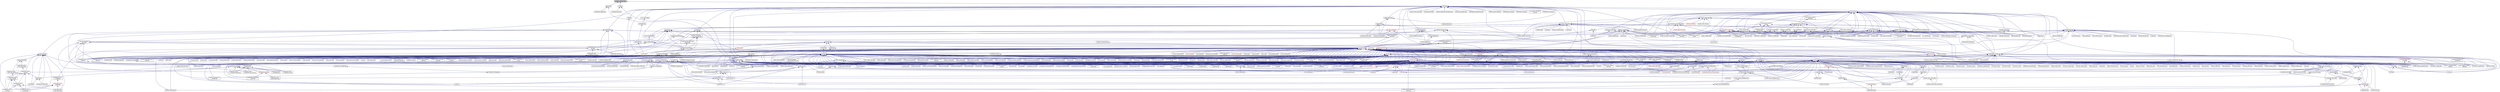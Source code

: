digraph "serialize_collection.hpp"
{
  edge [fontname="Helvetica",fontsize="10",labelfontname="Helvetica",labelfontsize="10"];
  node [fontname="Helvetica",fontsize="10",shape=record];
  Node56 [label="serialize_collection.hpp",height=0.2,width=0.4,color="black", fillcolor="grey75", style="filled", fontcolor="black"];
  Node56 -> Node57 [dir="back",color="midnightblue",fontsize="10",style="solid",fontname="Helvetica"];
  Node57 [label="deque.hpp",height=0.2,width=0.4,color="black", fillcolor="white", style="filled",URL="$de/d68/runtime_2serialization_2deque_8hpp.html"];
  Node57 -> Node58 [dir="back",color="midnightblue",fontsize="10",style="solid",fontname="Helvetica"];
  Node58 [label="serialization.hpp",height=0.2,width=0.4,color="black", fillcolor="white", style="filled",URL="$d8/d21/serialization_8hpp.html"];
  Node58 -> Node59 [dir="back",color="midnightblue",fontsize="10",style="solid",fontname="Helvetica"];
  Node59 [label="template_function_accumulator.cpp",height=0.2,width=0.4,color="black", fillcolor="white", style="filled",URL="$d5/d02/template__function__accumulator_8cpp.html"];
  Node58 -> Node60 [dir="back",color="midnightblue",fontsize="10",style="solid",fontname="Helvetica"];
  Node60 [label="cancelable_action.cpp",height=0.2,width=0.4,color="black", fillcolor="white", style="filled",URL="$d5/d0c/cancelable__action_8cpp.html"];
  Node58 -> Node61 [dir="back",color="midnightblue",fontsize="10",style="solid",fontname="Helvetica"];
  Node61 [label="hello_world_component.hpp",height=0.2,width=0.4,color="black", fillcolor="white", style="filled",URL="$df/df0/hello__world__component_8hpp.html"];
  Node61 -> Node62 [dir="back",color="midnightblue",fontsize="10",style="solid",fontname="Helvetica"];
  Node62 [label="hello_world_client.cpp",height=0.2,width=0.4,color="black", fillcolor="white", style="filled",URL="$d5/da6/hello__world__client_8cpp.html"];
  Node61 -> Node63 [dir="back",color="midnightblue",fontsize="10",style="solid",fontname="Helvetica"];
  Node63 [label="hello_world_component.cpp",height=0.2,width=0.4,color="black", fillcolor="white", style="filled",URL="$d8/daa/hello__world__component_8cpp.html"];
  Node58 -> Node64 [dir="back",color="midnightblue",fontsize="10",style="solid",fontname="Helvetica"];
  Node64 [label="dimension.cpp",height=0.2,width=0.4,color="black", fillcolor="white", style="filled",URL="$db/d4a/interpolate1d_2interpolate1d_2dimension_8cpp.html"];
  Node58 -> Node65 [dir="back",color="midnightblue",fontsize="10",style="solid",fontname="Helvetica"];
  Node65 [label="dimension.hpp",height=0.2,width=0.4,color="black", fillcolor="white", style="filled",URL="$dc/da5/interpolate1d_2interpolate1d_2dimension_8hpp.html"];
  Node65 -> Node64 [dir="back",color="midnightblue",fontsize="10",style="solid",fontname="Helvetica"];
  Node65 -> Node66 [dir="back",color="midnightblue",fontsize="10",style="solid",fontname="Helvetica"];
  Node66 [label="partition.hpp",height=0.2,width=0.4,color="black", fillcolor="white", style="filled",URL="$d0/dff/examples_2interpolate1d_2interpolate1d_2server_2partition_8hpp.html"];
  Node66 -> Node67 [dir="back",color="midnightblue",fontsize="10",style="solid",fontname="Helvetica"];
  Node67 [label="partition.hpp",height=0.2,width=0.4,color="black", fillcolor="white", style="filled",URL="$d0/d7a/examples_2interpolate1d_2interpolate1d_2partition_8hpp.html"];
  Node67 -> Node68 [dir="back",color="midnightblue",fontsize="10",style="solid",fontname="Helvetica"];
  Node68 [label="interpolate1d.cpp",height=0.2,width=0.4,color="black", fillcolor="white", style="filled",URL="$d0/d05/interpolate1d_8cpp.html"];
  Node67 -> Node69 [dir="back",color="midnightblue",fontsize="10",style="solid",fontname="Helvetica"];
  Node69 [label="interpolate1d.hpp",height=0.2,width=0.4,color="red", fillcolor="white", style="filled",URL="$d4/dc7/interpolate1d_8hpp.html"];
  Node69 -> Node68 [dir="back",color="midnightblue",fontsize="10",style="solid",fontname="Helvetica"];
  Node66 -> Node71 [dir="back",color="midnightblue",fontsize="10",style="solid",fontname="Helvetica"];
  Node71 [label="partition.cpp",height=0.2,width=0.4,color="black", fillcolor="white", style="filled",URL="$d0/d4f/examples_2interpolate1d_2interpolate1d_2server_2partition_8cpp.html"];
  Node58 -> Node72 [dir="back",color="midnightblue",fontsize="10",style="solid",fontname="Helvetica"];
  Node72 [label="fractals_struct.cpp",height=0.2,width=0.4,color="black", fillcolor="white", style="filled",URL="$d8/d2f/fractals__struct_8cpp.html"];
  Node58 -> Node73 [dir="back",color="midnightblue",fontsize="10",style="solid",fontname="Helvetica"];
  Node73 [label="pingpong.cpp",height=0.2,width=0.4,color="black", fillcolor="white", style="filled",URL="$dd/d4d/pingpong_8cpp.html"];
  Node58 -> Node74 [dir="back",color="midnightblue",fontsize="10",style="solid",fontname="Helvetica"];
  Node74 [label="sierpinski.cpp",height=0.2,width=0.4,color="black", fillcolor="white", style="filled",URL="$d3/d7e/sierpinski_8cpp.html"];
  Node58 -> Node75 [dir="back",color="midnightblue",fontsize="10",style="solid",fontname="Helvetica"];
  Node75 [label="dimension.cpp",height=0.2,width=0.4,color="black", fillcolor="white", style="filled",URL="$d8/db3/sheneos_2sheneos_2dimension_8cpp.html"];
  Node58 -> Node76 [dir="back",color="midnightblue",fontsize="10",style="solid",fontname="Helvetica"];
  Node76 [label="configuration.cpp",height=0.2,width=0.4,color="black", fillcolor="white", style="filled",URL="$df/d22/configuration_8cpp.html"];
  Node58 -> Node77 [dir="back",color="midnightblue",fontsize="10",style="solid",fontname="Helvetica"];
  Node77 [label="transpose_block_numa.cpp",height=0.2,width=0.4,color="black", fillcolor="white", style="filled",URL="$dd/d3b/transpose__block__numa_8cpp.html"];
  Node58 -> Node78 [dir="back",color="midnightblue",fontsize="10",style="solid",fontname="Helvetica"];
  Node78 [label="osu_bcast.cpp",height=0.2,width=0.4,color="black", fillcolor="white", style="filled",URL="$d3/dca/osu__bcast_8cpp.html"];
  Node58 -> Node79 [dir="back",color="midnightblue",fontsize="10",style="solid",fontname="Helvetica"];
  Node79 [label="osu_bibw.cpp",height=0.2,width=0.4,color="black", fillcolor="white", style="filled",URL="$d2/d04/osu__bibw_8cpp.html"];
  Node58 -> Node80 [dir="back",color="midnightblue",fontsize="10",style="solid",fontname="Helvetica"];
  Node80 [label="osu_bw.cpp",height=0.2,width=0.4,color="black", fillcolor="white", style="filled",URL="$d4/d20/osu__bw_8cpp.html"];
  Node58 -> Node81 [dir="back",color="midnightblue",fontsize="10",style="solid",fontname="Helvetica"];
  Node81 [label="osu_latency.cpp",height=0.2,width=0.4,color="black", fillcolor="white", style="filled",URL="$df/d58/osu__latency_8cpp.html"];
  Node58 -> Node82 [dir="back",color="midnightblue",fontsize="10",style="solid",fontname="Helvetica"];
  Node82 [label="osu_multi_lat.cpp",height=0.2,width=0.4,color="black", fillcolor="white", style="filled",URL="$d7/d91/osu__multi__lat_8cpp.html"];
  Node58 -> Node83 [dir="back",color="midnightblue",fontsize="10",style="solid",fontname="Helvetica"];
  Node83 [label="pingpong_performance.cpp",height=0.2,width=0.4,color="black", fillcolor="white", style="filled",URL="$de/d03/pingpong__performance_8cpp.html"];
  Node58 -> Node84 [dir="back",color="midnightblue",fontsize="10",style="solid",fontname="Helvetica"];
  Node84 [label="action_move_semantics.cpp",height=0.2,width=0.4,color="black", fillcolor="white", style="filled",URL="$d4/db3/action__move__semantics_8cpp.html"];
  Node58 -> Node85 [dir="back",color="midnightblue",fontsize="10",style="solid",fontname="Helvetica"];
  Node85 [label="movable_objects.cpp",height=0.2,width=0.4,color="black", fillcolor="white", style="filled",URL="$d8/d65/movable__objects_8cpp.html"];
  Node58 -> Node86 [dir="back",color="midnightblue",fontsize="10",style="solid",fontname="Helvetica"];
  Node86 [label="duplicate_id_registration\l_1596.cpp",height=0.2,width=0.4,color="black", fillcolor="white", style="filled",URL="$db/d8d/duplicate__id__registration__1596_8cpp.html"];
  Node58 -> Node87 [dir="back",color="midnightblue",fontsize="10",style="solid",fontname="Helvetica"];
  Node87 [label="zero_copy_parcels_1001.cpp",height=0.2,width=0.4,color="black", fillcolor="white", style="filled",URL="$da/dfd/zero__copy__parcels__1001_8cpp.html"];
  Node58 -> Node88 [dir="back",color="midnightblue",fontsize="10",style="solid",fontname="Helvetica"];
  Node88 [label="managed_refcnt_checker.cpp",height=0.2,width=0.4,color="black", fillcolor="white", style="filled",URL="$d3/d8d/managed__refcnt__checker_8cpp.html"];
  Node58 -> Node89 [dir="back",color="midnightblue",fontsize="10",style="solid",fontname="Helvetica"];
  Node89 [label="simple_mobile_object.cpp",height=0.2,width=0.4,color="black", fillcolor="white", style="filled",URL="$d2/da7/simple__mobile__object_8cpp.html"];
  Node58 -> Node90 [dir="back",color="midnightblue",fontsize="10",style="solid",fontname="Helvetica"];
  Node90 [label="simple_refcnt_checker.cpp",height=0.2,width=0.4,color="black", fillcolor="white", style="filled",URL="$df/d16/simple__refcnt__checker_8cpp.html"];
  Node58 -> Node91 [dir="back",color="midnightblue",fontsize="10",style="solid",fontname="Helvetica"];
  Node91 [label="copy_component.cpp",height=0.2,width=0.4,color="black", fillcolor="white", style="filled",URL="$d5/d8d/copy__component_8cpp.html"];
  Node58 -> Node92 [dir="back",color="midnightblue",fontsize="10",style="solid",fontname="Helvetica"];
  Node92 [label="get_gid.cpp",height=0.2,width=0.4,color="black", fillcolor="white", style="filled",URL="$dc/dc1/get__gid_8cpp.html"];
  Node58 -> Node93 [dir="back",color="midnightblue",fontsize="10",style="solid",fontname="Helvetica"];
  Node93 [label="migrate_component.cpp",height=0.2,width=0.4,color="black", fillcolor="white", style="filled",URL="$dc/d78/migrate__component_8cpp.html"];
  Node58 -> Node94 [dir="back",color="midnightblue",fontsize="10",style="solid",fontname="Helvetica"];
  Node94 [label="migrate_component_to\l_storage.cpp",height=0.2,width=0.4,color="black", fillcolor="white", style="filled",URL="$dd/d02/migrate__component__to__storage_8cpp.html"];
  Node58 -> Node95 [dir="back",color="midnightblue",fontsize="10",style="solid",fontname="Helvetica"];
  Node95 [label="serialization_partitioned\l_vector.cpp",height=0.2,width=0.4,color="black", fillcolor="white", style="filled",URL="$dd/dc9/serialization__partitioned__vector_8cpp.html"];
  Node57 -> Node96 [dir="back",color="midnightblue",fontsize="10",style="solid",fontname="Helvetica"];
  Node96 [label="serialization_deque.cpp",height=0.2,width=0.4,color="black", fillcolor="white", style="filled",URL="$da/d0c/serialization__deque_8cpp.html"];
  Node56 -> Node97 [dir="back",color="midnightblue",fontsize="10",style="solid",fontname="Helvetica"];
  Node97 [label="list.hpp",height=0.2,width=0.4,color="black", fillcolor="white", style="filled",URL="$dc/d1d/list_8hpp.html"];
  Node97 -> Node58 [dir="back",color="midnightblue",fontsize="10",style="solid",fontname="Helvetica"];
  Node97 -> Node98 [dir="back",color="midnightblue",fontsize="10",style="solid",fontname="Helvetica"];
  Node98 [label="serialization_list.cpp",height=0.2,width=0.4,color="black", fillcolor="white", style="filled",URL="$d7/d1f/serialization__list_8cpp.html"];
  Node56 -> Node99 [dir="back",color="midnightblue",fontsize="10",style="solid",fontname="Helvetica"];
  Node99 [label="vector.hpp",height=0.2,width=0.4,color="black", fillcolor="white", style="filled",URL="$d4/dad/runtime_2serialization_2vector_8hpp.html"];
  Node99 -> Node100 [dir="back",color="midnightblue",fontsize="10",style="solid",fontname="Helvetica"];
  Node100 [label="non_atomic_rma.cpp",height=0.2,width=0.4,color="black", fillcolor="white", style="filled",URL="$d7/d8b/non__atomic__rma_8cpp.html"];
  Node99 -> Node101 [dir="back",color="midnightblue",fontsize="10",style="solid",fontname="Helvetica"];
  Node101 [label="container_distribution\l_policy.hpp",height=0.2,width=0.4,color="black", fillcolor="white", style="filled",URL="$dd/d5c/container__distribution__policy_8hpp.html"];
  Node101 -> Node102 [dir="back",color="midnightblue",fontsize="10",style="solid",fontname="Helvetica"];
  Node102 [label="partitioned_vector\l_decl.hpp",height=0.2,width=0.4,color="black", fillcolor="white", style="filled",URL="$d2/d77/partitioned__vector__decl_8hpp.html"];
  Node102 -> Node103 [dir="back",color="midnightblue",fontsize="10",style="solid",fontname="Helvetica"];
  Node103 [label="partitioned_vector.hpp",height=0.2,width=0.4,color="black", fillcolor="white", style="filled",URL="$dc/d76/components_2containers_2partitioned__vector_2partitioned__vector_8hpp.html"];
  Node103 -> Node104 [dir="back",color="midnightblue",fontsize="10",style="solid",fontname="Helvetica"];
  Node104 [label="coarray.hpp",height=0.2,width=0.4,color="black", fillcolor="white", style="filled",URL="$d0/da7/coarray_8hpp.html"];
  Node104 -> Node105 [dir="back",color="midnightblue",fontsize="10",style="solid",fontname="Helvetica"];
  Node105 [label="coarray.cpp",height=0.2,width=0.4,color="black", fillcolor="white", style="filled",URL="$d8/d2c/coarray_8cpp.html"];
  Node104 -> Node106 [dir="back",color="midnightblue",fontsize="10",style="solid",fontname="Helvetica"];
  Node106 [label="coarray_all_reduce.cpp",height=0.2,width=0.4,color="black", fillcolor="white", style="filled",URL="$da/ddb/coarray__all__reduce_8cpp.html"];
  Node103 -> Node107 [dir="back",color="midnightblue",fontsize="10",style="solid",fontname="Helvetica"];
  Node107 [label="partitioned_vector\l_view.hpp",height=0.2,width=0.4,color="black", fillcolor="white", style="filled",URL="$da/dc2/components_2containers_2partitioned__vector_2partitioned__vector__view_8hpp.html"];
  Node107 -> Node104 [dir="back",color="midnightblue",fontsize="10",style="solid",fontname="Helvetica"];
  Node107 -> Node108 [dir="back",color="midnightblue",fontsize="10",style="solid",fontname="Helvetica"];
  Node108 [label="partitioned_vector\l_local_view.hpp",height=0.2,width=0.4,color="black", fillcolor="white", style="filled",URL="$d3/de6/partitioned__vector__local__view_8hpp.html"];
  Node108 -> Node109 [dir="back",color="midnightblue",fontsize="10",style="solid",fontname="Helvetica"];
  Node109 [label="partitioned_vector\l_view.hpp",height=0.2,width=0.4,color="black", fillcolor="white", style="filled",URL="$d9/db2/include_2partitioned__vector__view_8hpp.html"];
  Node109 -> Node110 [dir="back",color="midnightblue",fontsize="10",style="solid",fontname="Helvetica"];
  Node110 [label="partitioned_vector\l_subview.cpp",height=0.2,width=0.4,color="black", fillcolor="white", style="filled",URL="$dc/d09/partitioned__vector__subview_8cpp.html"];
  Node109 -> Node111 [dir="back",color="midnightblue",fontsize="10",style="solid",fontname="Helvetica"];
  Node111 [label="partitioned_vector\l_view.cpp",height=0.2,width=0.4,color="black", fillcolor="white", style="filled",URL="$d9/dcf/partitioned__vector__view_8cpp.html"];
  Node109 -> Node112 [dir="back",color="midnightblue",fontsize="10",style="solid",fontname="Helvetica"];
  Node112 [label="partitioned_vector\l_view_iterator.cpp",height=0.2,width=0.4,color="black", fillcolor="white", style="filled",URL="$d6/d94/partitioned__vector__view__iterator_8cpp.html"];
  Node108 -> Node110 [dir="back",color="midnightblue",fontsize="10",style="solid",fontname="Helvetica"];
  Node108 -> Node111 [dir="back",color="midnightblue",fontsize="10",style="solid",fontname="Helvetica"];
  Node107 -> Node109 [dir="back",color="midnightblue",fontsize="10",style="solid",fontname="Helvetica"];
  Node107 -> Node110 [dir="back",color="midnightblue",fontsize="10",style="solid",fontname="Helvetica"];
  Node107 -> Node111 [dir="back",color="midnightblue",fontsize="10",style="solid",fontname="Helvetica"];
  Node103 -> Node113 [dir="back",color="midnightblue",fontsize="10",style="solid",fontname="Helvetica"];
  Node113 [label="partitioned_vector.hpp",height=0.2,width=0.4,color="red", fillcolor="white", style="filled",URL="$d5/d83/include_2partitioned__vector_8hpp.html"];
  Node113 -> Node114 [dir="back",color="midnightblue",fontsize="10",style="solid",fontname="Helvetica"];
  Node114 [label="partitioned_vector\l_spmd_foreach.cpp",height=0.2,width=0.4,color="black", fillcolor="white", style="filled",URL="$db/d7c/partitioned__vector__spmd__foreach_8cpp.html"];
  Node113 -> Node95 [dir="back",color="midnightblue",fontsize="10",style="solid",fontname="Helvetica"];
  Node103 -> Node123 [dir="back",color="midnightblue",fontsize="10",style="solid",fontname="Helvetica"];
  Node123 [label="partitioned_vector\l_component.cpp",height=0.2,width=0.4,color="black", fillcolor="white", style="filled",URL="$dc/db9/partitioned__vector__component_8cpp.html"];
  Node103 -> Node124 [dir="back",color="midnightblue",fontsize="10",style="solid",fontname="Helvetica"];
  Node124 [label="partitioned_vector\l_component_double.cpp",height=0.2,width=0.4,color="black", fillcolor="white", style="filled",URL="$d7/d93/partitioned__vector__component__double_8cpp.html"];
  Node103 -> Node125 [dir="back",color="midnightblue",fontsize="10",style="solid",fontname="Helvetica"];
  Node125 [label="partitioned_vector\l_component_int.cpp",height=0.2,width=0.4,color="black", fillcolor="white", style="filled",URL="$d6/d01/partitioned__vector__component__int_8cpp.html"];
  Node103 -> Node126 [dir="back",color="midnightblue",fontsize="10",style="solid",fontname="Helvetica"];
  Node126 [label="partitioned_vector\l_component_std_string.cpp",height=0.2,width=0.4,color="black", fillcolor="white", style="filled",URL="$d8/df2/partitioned__vector__component__std__string_8cpp.html"];
  Node102 -> Node127 [dir="back",color="midnightblue",fontsize="10",style="solid",fontname="Helvetica"];
  Node127 [label="partitioned_vector\l_component_impl.hpp",height=0.2,width=0.4,color="black", fillcolor="white", style="filled",URL="$d1/d79/partitioned__vector__component__impl_8hpp.html"];
  Node127 -> Node128 [dir="back",color="midnightblue",fontsize="10",style="solid",fontname="Helvetica"];
  Node128 [label="partitioned_vector\l_component.hpp",height=0.2,width=0.4,color="black", fillcolor="white", style="filled",URL="$d6/d38/partitioned__vector__component_8hpp.html"];
  Node128 -> Node123 [dir="back",color="midnightblue",fontsize="10",style="solid",fontname="Helvetica"];
  Node128 -> Node124 [dir="back",color="midnightblue",fontsize="10",style="solid",fontname="Helvetica"];
  Node128 -> Node125 [dir="back",color="midnightblue",fontsize="10",style="solid",fontname="Helvetica"];
  Node128 -> Node126 [dir="back",color="midnightblue",fontsize="10",style="solid",fontname="Helvetica"];
  Node127 -> Node129 [dir="back",color="midnightblue",fontsize="10",style="solid",fontname="Helvetica"];
  Node129 [label="partitioned_vector\l_impl.hpp",height=0.2,width=0.4,color="black", fillcolor="white", style="filled",URL="$d0/db1/partitioned__vector__impl_8hpp.html"];
  Node129 -> Node103 [dir="back",color="midnightblue",fontsize="10",style="solid",fontname="Helvetica"];
  Node102 -> Node129 [dir="back",color="midnightblue",fontsize="10",style="solid",fontname="Helvetica"];
  Node102 -> Node130 [dir="back",color="midnightblue",fontsize="10",style="solid",fontname="Helvetica"];
  Node130 [label="partitioned_vector\l_predef.hpp",height=0.2,width=0.4,color="black", fillcolor="white", style="filled",URL="$d4/dc4/components_2containers_2partitioned__vector_2partitioned__vector__predef_8hpp.html"];
  Node130 -> Node131 [dir="back",color="midnightblue",fontsize="10",style="solid",fontname="Helvetica"];
  Node131 [label="partitioned_vector\l_predef.hpp",height=0.2,width=0.4,color="red", fillcolor="white", style="filled",URL="$db/dea/include_2partitioned__vector__predef_8hpp.html"];
  Node131 -> Node110 [dir="back",color="midnightblue",fontsize="10",style="solid",fontname="Helvetica"];
  Node131 -> Node111 [dir="back",color="midnightblue",fontsize="10",style="solid",fontname="Helvetica"];
  Node131 -> Node112 [dir="back",color="midnightblue",fontsize="10",style="solid",fontname="Helvetica"];
  Node102 -> Node144 [dir="back",color="midnightblue",fontsize="10",style="solid",fontname="Helvetica"];
  Node144 [label="partitioned_vector.hpp",height=0.2,width=0.4,color="black", fillcolor="white", style="filled",URL="$de/d3e/runtime_2serialization_2partitioned__vector_8hpp.html"];
  Node144 -> Node58 [dir="back",color="midnightblue",fontsize="10",style="solid",fontname="Helvetica"];
  Node101 -> Node129 [dir="back",color="midnightblue",fontsize="10",style="solid",fontname="Helvetica"];
  Node101 -> Node145 [dir="back",color="midnightblue",fontsize="10",style="solid",fontname="Helvetica"];
  Node145 [label="unordered_map.hpp",height=0.2,width=0.4,color="black", fillcolor="white", style="filled",URL="$d9/ddf/hpx_2components_2containers_2unordered_2unordered__map_8hpp.html"];
  Node145 -> Node146 [dir="back",color="midnightblue",fontsize="10",style="solid",fontname="Helvetica"];
  Node146 [label="component_storage.hpp",height=0.2,width=0.4,color="black", fillcolor="white", style="filled",URL="$d6/d36/components_2component__storage_2server_2component__storage_8hpp.html"];
  Node146 -> Node147 [dir="back",color="midnightblue",fontsize="10",style="solid",fontname="Helvetica"];
  Node147 [label="component_storage.hpp",height=0.2,width=0.4,color="black", fillcolor="white", style="filled",URL="$d0/dd6/components_2component__storage_2component__storage_8hpp.html"];
  Node147 -> Node148 [dir="back",color="midnightblue",fontsize="10",style="solid",fontname="Helvetica"];
  Node148 [label="migrate_to_storage.hpp",height=0.2,width=0.4,color="black", fillcolor="white", style="filled",URL="$da/d18/migrate__to__storage_8hpp.html"];
  Node148 -> Node149 [dir="back",color="midnightblue",fontsize="10",style="solid",fontname="Helvetica"];
  Node149 [label="component_storage.hpp",height=0.2,width=0.4,color="black", fillcolor="white", style="filled",URL="$d4/dfe/include_2component__storage_8hpp.html"];
  Node149 -> Node94 [dir="back",color="midnightblue",fontsize="10",style="solid",fontname="Helvetica"];
  Node147 -> Node149 [dir="back",color="midnightblue",fontsize="10",style="solid",fontname="Helvetica"];
  Node147 -> Node150 [dir="back",color="midnightblue",fontsize="10",style="solid",fontname="Helvetica"];
  Node150 [label="component_storage.cpp",height=0.2,width=0.4,color="black", fillcolor="white", style="filled",URL="$d4/ddf/component__storage_8cpp.html"];
  Node146 -> Node151 [dir="back",color="midnightblue",fontsize="10",style="solid",fontname="Helvetica"];
  Node151 [label="migrate_from_storage.hpp",height=0.2,width=0.4,color="black", fillcolor="white", style="filled",URL="$d3/d9f/server_2migrate__from__storage_8hpp.html"];
  Node151 -> Node152 [dir="back",color="midnightblue",fontsize="10",style="solid",fontname="Helvetica"];
  Node152 [label="migrate_from_storage.hpp",height=0.2,width=0.4,color="black", fillcolor="white", style="filled",URL="$db/d0f/migrate__from__storage_8hpp.html"];
  Node152 -> Node149 [dir="back",color="midnightblue",fontsize="10",style="solid",fontname="Helvetica"];
  Node146 -> Node153 [dir="back",color="midnightblue",fontsize="10",style="solid",fontname="Helvetica"];
  Node153 [label="migrate_to_storage.hpp",height=0.2,width=0.4,color="black", fillcolor="white", style="filled",URL="$d4/d4c/server_2migrate__to__storage_8hpp.html"];
  Node153 -> Node148 [dir="back",color="midnightblue",fontsize="10",style="solid",fontname="Helvetica"];
  Node153 -> Node154 [dir="back",color="midnightblue",fontsize="10",style="solid",fontname="Helvetica"];
  Node154 [label="component_module.cpp",height=0.2,width=0.4,color="black", fillcolor="white", style="filled",URL="$de/dc1/component__storage_2component__module_8cpp.html"];
  Node146 -> Node155 [dir="back",color="midnightblue",fontsize="10",style="solid",fontname="Helvetica"];
  Node155 [label="component_storage_server.cpp",height=0.2,width=0.4,color="black", fillcolor="white", style="filled",URL="$d4/dcb/component__storage__server_8cpp.html"];
  Node145 -> Node156 [dir="back",color="midnightblue",fontsize="10",style="solid",fontname="Helvetica"];
  Node156 [label="unordered_map.hpp",height=0.2,width=0.4,color="black", fillcolor="white", style="filled",URL="$d6/d06/hpx_2include_2unordered__map_8hpp.html"];
  Node156 -> Node157 [dir="back",color="midnightblue",fontsize="10",style="solid",fontname="Helvetica"];
  Node157 [label="unordered_map.cpp",height=0.2,width=0.4,color="black", fillcolor="white", style="filled",URL="$d1/d75/unordered__map_8cpp.html"];
  Node145 -> Node158 [dir="back",color="midnightblue",fontsize="10",style="solid",fontname="Helvetica"];
  Node158 [label="partition_unordered\l_map_component.cpp",height=0.2,width=0.4,color="black", fillcolor="white", style="filled",URL="$d5/d34/partition__unordered__map__component_8cpp.html"];
  Node101 -> Node124 [dir="back",color="midnightblue",fontsize="10",style="solid",fontname="Helvetica"];
  Node101 -> Node125 [dir="back",color="midnightblue",fontsize="10",style="solid",fontname="Helvetica"];
  Node101 -> Node126 [dir="back",color="midnightblue",fontsize="10",style="solid",fontname="Helvetica"];
  Node99 -> Node145 [dir="back",color="midnightblue",fontsize="10",style="solid",fontname="Helvetica"];
  Node99 -> Node159 [dir="back",color="midnightblue",fontsize="10",style="solid",fontname="Helvetica"];
  Node159 [label="output_stream.hpp",height=0.2,width=0.4,color="black", fillcolor="white", style="filled",URL="$d6/db5/output__stream_8hpp.html"];
  Node159 -> Node160 [dir="back",color="midnightblue",fontsize="10",style="solid",fontname="Helvetica"];
  Node160 [label="ostream.hpp",height=0.2,width=0.4,color="black", fillcolor="white", style="filled",URL="$d1/d38/ostream_8hpp.html"];
  Node160 -> Node161 [dir="back",color="midnightblue",fontsize="10",style="solid",fontname="Helvetica"];
  Node161 [label="standard_streams.hpp",height=0.2,width=0.4,color="black", fillcolor="white", style="filled",URL="$db/d16/standard__streams_8hpp.html"];
  Node161 -> Node162 [dir="back",color="midnightblue",fontsize="10",style="solid",fontname="Helvetica"];
  Node162 [label="iostreams.hpp",height=0.2,width=0.4,color="red", fillcolor="white", style="filled",URL="$de/d22/iostreams_8hpp.html"];
  Node162 -> Node163 [dir="back",color="midnightblue",fontsize="10",style="solid",fontname="Helvetica"];
  Node163 [label="allgather.cpp",height=0.2,width=0.4,color="black", fillcolor="white", style="filled",URL="$d7/d06/allgather_8cpp.html"];
  Node162 -> Node164 [dir="back",color="midnightblue",fontsize="10",style="solid",fontname="Helvetica"];
  Node164 [label="allgather_and_gate.cpp",height=0.2,width=0.4,color="black", fillcolor="white", style="filled",URL="$d1/d56/allgather__and__gate_8cpp.html"];
  Node162 -> Node169 [dir="back",color="midnightblue",fontsize="10",style="solid",fontname="Helvetica"];
  Node169 [label="os_thread_num.cpp",height=0.2,width=0.4,color="black", fillcolor="white", style="filled",URL="$d2/dfb/os__thread__num_8cpp.html"];
  Node162 -> Node63 [dir="back",color="midnightblue",fontsize="10",style="solid",fontname="Helvetica"];
  Node162 -> Node172 [dir="back",color="midnightblue",fontsize="10",style="solid",fontname="Helvetica"];
  Node172 [label="jacobi.cpp",height=0.2,width=0.4,color="black", fillcolor="white", style="filled",URL="$d2/d27/jacobi_8cpp.html"];
  Node162 -> Node173 [dir="back",color="midnightblue",fontsize="10",style="solid",fontname="Helvetica"];
  Node173 [label="stencil_iterator.hpp",height=0.2,width=0.4,color="black", fillcolor="white", style="filled",URL="$dc/d5c/server_2stencil__iterator_8hpp.html"];
  Node173 -> Node174 [dir="back",color="midnightblue",fontsize="10",style="solid",fontname="Helvetica"];
  Node174 [label="solver.hpp",height=0.2,width=0.4,color="red", fillcolor="white", style="filled",URL="$db/d9a/server_2solver_8hpp.html"];
  Node174 -> Node176 [dir="back",color="midnightblue",fontsize="10",style="solid",fontname="Helvetica"];
  Node176 [label="solver.cpp",height=0.2,width=0.4,color="black", fillcolor="white", style="filled",URL="$d6/d94/solver_8cpp.html"];
  Node173 -> Node177 [dir="back",color="midnightblue",fontsize="10",style="solid",fontname="Helvetica"];
  Node177 [label="stencil_iterator.cpp",height=0.2,width=0.4,color="black", fillcolor="white", style="filled",URL="$d6/de1/server_2stencil__iterator_8cpp.html"];
  Node173 -> Node178 [dir="back",color="midnightblue",fontsize="10",style="solid",fontname="Helvetica"];
  Node178 [label="stencil_iterator.cpp",height=0.2,width=0.4,color="black", fillcolor="white", style="filled",URL="$d7/d71/stencil__iterator_8cpp.html"];
  Node162 -> Node179 [dir="back",color="midnightblue",fontsize="10",style="solid",fontname="Helvetica"];
  Node179 [label="grid.cpp",height=0.2,width=0.4,color="black", fillcolor="white", style="filled",URL="$d6/d1b/jacobi__component_2grid_8cpp.html"];
  Node162 -> Node180 [dir="back",color="midnightblue",fontsize="10",style="solid",fontname="Helvetica"];
  Node180 [label="access_counter_set.cpp",height=0.2,width=0.4,color="black", fillcolor="white", style="filled",URL="$dc/d52/access__counter__set_8cpp.html"];
  Node162 -> Node184 [dir="back",color="midnightblue",fontsize="10",style="solid",fontname="Helvetica"];
  Node184 [label="component_ctors.cpp",height=0.2,width=0.4,color="black", fillcolor="white", style="filled",URL="$d3/d2a/component__ctors_8cpp.html"];
  Node162 -> Node185 [dir="back",color="midnightblue",fontsize="10",style="solid",fontname="Helvetica"];
  Node185 [label="component_in_executable.cpp",height=0.2,width=0.4,color="black", fillcolor="white", style="filled",URL="$d8/d4b/component__in__executable_8cpp.html"];
  Node162 -> Node186 [dir="back",color="midnightblue",fontsize="10",style="solid",fontname="Helvetica"];
  Node186 [label="component_inheritance.cpp",height=0.2,width=0.4,color="black", fillcolor="white", style="filled",URL="$d8/d55/component__inheritance_8cpp.html"];
  Node162 -> Node187 [dir="back",color="midnightblue",fontsize="10",style="solid",fontname="Helvetica"];
  Node187 [label="component_with_executor.cpp",height=0.2,width=0.4,color="black", fillcolor="white", style="filled",URL="$d4/d20/component__with__executor_8cpp.html"];
  Node162 -> Node188 [dir="back",color="midnightblue",fontsize="10",style="solid",fontname="Helvetica"];
  Node188 [label="customize_async.cpp",height=0.2,width=0.4,color="black", fillcolor="white", style="filled",URL="$d0/d82/customize__async_8cpp.html"];
  Node162 -> Node189 [dir="back",color="midnightblue",fontsize="10",style="solid",fontname="Helvetica"];
  Node189 [label="enumerate_threads.cpp",height=0.2,width=0.4,color="black", fillcolor="white", style="filled",URL="$d3/dd4/enumerate__threads_8cpp.html"];
  Node162 -> Node190 [dir="back",color="midnightblue",fontsize="10",style="solid",fontname="Helvetica"];
  Node190 [label="error_handling.cpp",height=0.2,width=0.4,color="black", fillcolor="white", style="filled",URL="$d9/d96/error__handling_8cpp.html"];
  Node162 -> Node191 [dir="back",color="midnightblue",fontsize="10",style="solid",fontname="Helvetica"];
  Node191 [label="event_synchronization.cpp",height=0.2,width=0.4,color="black", fillcolor="white", style="filled",URL="$d0/d35/event__synchronization_8cpp.html"];
  Node162 -> Node192 [dir="back",color="midnightblue",fontsize="10",style="solid",fontname="Helvetica"];
  Node192 [label="fractals.cpp",height=0.2,width=0.4,color="black", fillcolor="white", style="filled",URL="$d8/d58/fractals_8cpp.html"];
  Node162 -> Node193 [dir="back",color="midnightblue",fontsize="10",style="solid",fontname="Helvetica"];
  Node193 [label="fractals_executor.cpp",height=0.2,width=0.4,color="black", fillcolor="white", style="filled",URL="$d9/da9/fractals__executor_8cpp.html"];
  Node162 -> Node194 [dir="back",color="midnightblue",fontsize="10",style="solid",fontname="Helvetica"];
  Node194 [label="hello_world.cpp",height=0.2,width=0.4,color="black", fillcolor="white", style="filled",URL="$d0/d67/hello__world_8cpp.html"];
  Node162 -> Node196 [dir="back",color="midnightblue",fontsize="10",style="solid",fontname="Helvetica"];
  Node196 [label="local_channel.cpp",height=0.2,width=0.4,color="black", fillcolor="white", style="filled",URL="$d0/d3e/local__channel_8cpp.html"];
  Node162 -> Node73 [dir="back",color="midnightblue",fontsize="10",style="solid",fontname="Helvetica"];
  Node162 -> Node197 [dir="back",color="midnightblue",fontsize="10",style="solid",fontname="Helvetica"];
  Node197 [label="shared_mutex.cpp",height=0.2,width=0.4,color="black", fillcolor="white", style="filled",URL="$da/d0b/shared__mutex_8cpp.html"];
  Node162 -> Node74 [dir="back",color="midnightblue",fontsize="10",style="solid",fontname="Helvetica"];
  Node162 -> Node200 [dir="back",color="midnightblue",fontsize="10",style="solid",fontname="Helvetica"];
  Node200 [label="sort_by_key_demo.cpp",height=0.2,width=0.4,color="black", fillcolor="white", style="filled",URL="$da/d20/sort__by__key__demo_8cpp.html"];
  Node162 -> Node202 [dir="back",color="midnightblue",fontsize="10",style="solid",fontname="Helvetica"];
  Node202 [label="vector_counting_dotproduct.cpp",height=0.2,width=0.4,color="black", fillcolor="white", style="filled",URL="$df/de9/vector__counting__dotproduct_8cpp.html"];
  Node162 -> Node203 [dir="back",color="midnightblue",fontsize="10",style="solid",fontname="Helvetica"];
  Node203 [label="vector_zip_dotproduct.cpp",height=0.2,width=0.4,color="black", fillcolor="white", style="filled",URL="$dc/d18/vector__zip__dotproduct_8cpp.html"];
  Node162 -> Node204 [dir="back",color="midnightblue",fontsize="10",style="solid",fontname="Helvetica"];
  Node204 [label="oversubscribing_resource\l_partitioner.cpp",height=0.2,width=0.4,color="black", fillcolor="white", style="filled",URL="$dd/dee/oversubscribing__resource__partitioner_8cpp.html"];
  Node162 -> Node205 [dir="back",color="midnightblue",fontsize="10",style="solid",fontname="Helvetica"];
  Node205 [label="simple_resource_partitioner.cpp",height=0.2,width=0.4,color="black", fillcolor="white", style="filled",URL="$d5/df9/simple__resource__partitioner_8cpp.html"];
  Node162 -> Node207 [dir="back",color="midnightblue",fontsize="10",style="solid",fontname="Helvetica"];
  Node207 [label="simple_central_tuplespace\l_client.cpp",height=0.2,width=0.4,color="black", fillcolor="white", style="filled",URL="$d1/d7b/simple__central__tuplespace__client_8cpp.html"];
  Node162 -> Node212 [dir="back",color="midnightblue",fontsize="10",style="solid",fontname="Helvetica"];
  Node212 [label="parent_vs_child_stealing.cpp",height=0.2,width=0.4,color="black", fillcolor="white", style="filled",URL="$d2/d07/parent__vs__child__stealing_8cpp.html"];
  Node162 -> Node222 [dir="back",color="midnightblue",fontsize="10",style="solid",fontname="Helvetica"];
  Node222 [label="wait_all_timings.cpp",height=0.2,width=0.4,color="black", fillcolor="white", style="filled",URL="$d5/da1/wait__all__timings_8cpp.html"];
  Node162 -> Node78 [dir="back",color="midnightblue",fontsize="10",style="solid",fontname="Helvetica"];
  Node162 -> Node79 [dir="back",color="midnightblue",fontsize="10",style="solid",fontname="Helvetica"];
  Node162 -> Node80 [dir="back",color="midnightblue",fontsize="10",style="solid",fontname="Helvetica"];
  Node162 -> Node81 [dir="back",color="midnightblue",fontsize="10",style="solid",fontname="Helvetica"];
  Node162 -> Node82 [dir="back",color="midnightblue",fontsize="10",style="solid",fontname="Helvetica"];
  Node162 -> Node83 [dir="back",color="midnightblue",fontsize="10",style="solid",fontname="Helvetica"];
  Node162 -> Node233 [dir="back",color="midnightblue",fontsize="10",style="solid",fontname="Helvetica"];
  Node233 [label="function_serialization\l_728.cpp",height=0.2,width=0.4,color="black", fillcolor="white", style="filled",URL="$d8/db1/function__serialization__728_8cpp.html"];
  Node162 -> Node246 [dir="back",color="midnightblue",fontsize="10",style="solid",fontname="Helvetica"];
  Node246 [label="split_credit.cpp",height=0.2,width=0.4,color="black", fillcolor="white", style="filled",URL="$dc/d1c/split__credit_8cpp.html"];
  Node162 -> Node250 [dir="back",color="midnightblue",fontsize="10",style="solid",fontname="Helvetica"];
  Node250 [label="inheritance_2_classes\l_abstract.cpp",height=0.2,width=0.4,color="black", fillcolor="white", style="filled",URL="$dd/d8e/inheritance__2__classes__abstract_8cpp.html"];
  Node162 -> Node251 [dir="back",color="midnightblue",fontsize="10",style="solid",fontname="Helvetica"];
  Node251 [label="inheritance_2_classes\l_concrete.cpp",height=0.2,width=0.4,color="black", fillcolor="white", style="filled",URL="$d8/dc5/inheritance__2__classes__concrete_8cpp.html"];
  Node162 -> Node252 [dir="back",color="midnightblue",fontsize="10",style="solid",fontname="Helvetica"];
  Node252 [label="inheritance_3_classes\l_1_abstract.cpp",height=0.2,width=0.4,color="black", fillcolor="white", style="filled",URL="$dc/dfb/inheritance__3__classes__1__abstract_8cpp.html"];
  Node162 -> Node253 [dir="back",color="midnightblue",fontsize="10",style="solid",fontname="Helvetica"];
  Node253 [label="inheritance_3_classes\l_2_abstract.cpp",height=0.2,width=0.4,color="black", fillcolor="white", style="filled",URL="$dd/d34/inheritance__3__classes__2__abstract_8cpp.html"];
  Node162 -> Node254 [dir="back",color="midnightblue",fontsize="10",style="solid",fontname="Helvetica"];
  Node254 [label="inheritance_3_classes\l_concrete.cpp",height=0.2,width=0.4,color="black", fillcolor="white", style="filled",URL="$de/d09/inheritance__3__classes__concrete_8cpp.html"];
  Node162 -> Node93 [dir="back",color="midnightblue",fontsize="10",style="solid",fontname="Helvetica"];
  Node162 -> Node258 [dir="back",color="midnightblue",fontsize="10",style="solid",fontname="Helvetica"];
  Node258 [label="put_parcels.cpp",height=0.2,width=0.4,color="black", fillcolor="white", style="filled",URL="$df/d23/put__parcels_8cpp.html"];
  Node162 -> Node259 [dir="back",color="midnightblue",fontsize="10",style="solid",fontname="Helvetica"];
  Node259 [label="put_parcels_with_coalescing.cpp",height=0.2,width=0.4,color="black", fillcolor="white", style="filled",URL="$d6/dca/put__parcels__with__coalescing_8cpp.html"];
  Node162 -> Node260 [dir="back",color="midnightblue",fontsize="10",style="solid",fontname="Helvetica"];
  Node260 [label="put_parcels_with_compression.cpp",height=0.2,width=0.4,color="black", fillcolor="white", style="filled",URL="$df/d62/put__parcels__with__compression_8cpp.html"];
  Node161 -> Node261 [dir="back",color="midnightblue",fontsize="10",style="solid",fontname="Helvetica"];
  Node261 [label="component_module.cpp",height=0.2,width=0.4,color="black", fillcolor="white", style="filled",URL="$da/d41/iostreams_2component__module_8cpp.html"];
  Node161 -> Node262 [dir="back",color="midnightblue",fontsize="10",style="solid",fontname="Helvetica"];
  Node262 [label="standard_streams.cpp",height=0.2,width=0.4,color="black", fillcolor="white", style="filled",URL="$da/d60/standard__streams_8cpp.html"];
  Node161 -> Node263 [dir="back",color="midnightblue",fontsize="10",style="solid",fontname="Helvetica"];
  Node263 [label="network_storage.cpp",height=0.2,width=0.4,color="black", fillcolor="white", style="filled",URL="$db/daa/network__storage_8cpp.html"];
  Node161 -> Node264 [dir="back",color="midnightblue",fontsize="10",style="solid",fontname="Helvetica"];
  Node264 [label="simple_profiler.hpp",height=0.2,width=0.4,color="black", fillcolor="white", style="filled",URL="$d8/d02/simple__profiler_8hpp.html"];
  Node264 -> Node263 [dir="back",color="midnightblue",fontsize="10",style="solid",fontname="Helvetica"];
  Node160 -> Node261 [dir="back",color="midnightblue",fontsize="10",style="solid",fontname="Helvetica"];
  Node160 -> Node262 [dir="back",color="midnightblue",fontsize="10",style="solid",fontname="Helvetica"];
  Node159 -> Node261 [dir="back",color="midnightblue",fontsize="10",style="solid",fontname="Helvetica"];
  Node159 -> Node265 [dir="back",color="midnightblue",fontsize="10",style="solid",fontname="Helvetica"];
  Node265 [label="output_stream.cpp",height=0.2,width=0.4,color="black", fillcolor="white", style="filled",URL="$d9/d9b/output__stream_8cpp.html"];
  Node99 -> Node266 [dir="back",color="midnightblue",fontsize="10",style="solid",fontname="Helvetica"];
  Node266 [label="set_cmd_line.hpp",height=0.2,width=0.4,color="black", fillcolor="white", style="filled",URL="$d4/db8/posix_2initializers_2set__cmd__line_8hpp.html"];
  Node266 -> Node267 [dir="back",color="midnightblue",fontsize="10",style="solid",fontname="Helvetica"];
  Node267 [label="initializers.hpp",height=0.2,width=0.4,color="black", fillcolor="white", style="filled",URL="$db/d4f/posix_2initializers_8hpp.html"];
  Node267 -> Node268 [dir="back",color="midnightblue",fontsize="10",style="solid",fontname="Helvetica"];
  Node268 [label="initializers.hpp",height=0.2,width=0.4,color="black", fillcolor="white", style="filled",URL="$db/d29/initializers_8hpp.html"];
  Node268 -> Node269 [dir="back",color="midnightblue",fontsize="10",style="solid",fontname="Helvetica"];
  Node269 [label="process.hpp",height=0.2,width=0.4,color="red", fillcolor="white", style="filled",URL="$d0/da9/include_2process_8hpp.html"];
  Node99 -> Node58 [dir="back",color="midnightblue",fontsize="10",style="solid",fontname="Helvetica"];
  Node99 -> Node271 [dir="back",color="midnightblue",fontsize="10",style="solid",fontname="Helvetica"];
  Node271 [label="broadcast.hpp",height=0.2,width=0.4,color="black", fillcolor="white", style="filled",URL="$d8/d93/hpx_2lcos_2broadcast_8hpp.html"];
  Node271 -> Node272 [dir="back",color="midnightblue",fontsize="10",style="solid",fontname="Helvetica"];
  Node272 [label="spmd_block.hpp",height=0.2,width=0.4,color="black", fillcolor="white", style="filled",URL="$d3/d34/lcos_2spmd__block_8hpp.html"];
  Node272 -> Node104 [dir="back",color="midnightblue",fontsize="10",style="solid",fontname="Helvetica"];
  Node272 -> Node273 [dir="back",color="midnightblue",fontsize="10",style="solid",fontname="Helvetica"];
  Node273 [label="view_element.hpp",height=0.2,width=0.4,color="black", fillcolor="white", style="filled",URL="$de/d49/view__element_8hpp.html"];
  Node273 -> Node274 [dir="back",color="midnightblue",fontsize="10",style="solid",fontname="Helvetica"];
  Node274 [label="partitioned_vector\l_local_view_iterator.hpp",height=0.2,width=0.4,color="black", fillcolor="white", style="filled",URL="$d2/dd5/partitioned__vector__local__view__iterator_8hpp.html"];
  Node274 -> Node108 [dir="back",color="midnightblue",fontsize="10",style="solid",fontname="Helvetica"];
  Node273 -> Node275 [dir="back",color="midnightblue",fontsize="10",style="solid",fontname="Helvetica"];
  Node275 [label="partitioned_vector\l_view_iterator.hpp",height=0.2,width=0.4,color="black", fillcolor="white", style="filled",URL="$df/d4b/partitioned__vector__view__iterator_8hpp.html"];
  Node275 -> Node107 [dir="back",color="midnightblue",fontsize="10",style="solid",fontname="Helvetica"];
  Node272 -> Node107 [dir="back",color="midnightblue",fontsize="10",style="solid",fontname="Helvetica"];
  Node272 -> Node105 [dir="back",color="midnightblue",fontsize="10",style="solid",fontname="Helvetica"];
  Node272 -> Node106 [dir="back",color="midnightblue",fontsize="10",style="solid",fontname="Helvetica"];
  Node272 -> Node110 [dir="back",color="midnightblue",fontsize="10",style="solid",fontname="Helvetica"];
  Node272 -> Node111 [dir="back",color="midnightblue",fontsize="10",style="solid",fontname="Helvetica"];
  Node272 -> Node112 [dir="back",color="midnightblue",fontsize="10",style="solid",fontname="Helvetica"];
  Node272 -> Node276 [dir="back",color="midnightblue",fontsize="10",style="solid",fontname="Helvetica"];
  Node276 [label="global_spmd_block.cpp",height=0.2,width=0.4,color="black", fillcolor="white", style="filled",URL="$da/d4f/global__spmd__block_8cpp.html"];
  Node271 -> Node277 [dir="back",color="midnightblue",fontsize="10",style="solid",fontname="Helvetica"];
  Node277 [label="addressing_service.cpp",height=0.2,width=0.4,color="black", fillcolor="white", style="filled",URL="$d7/d38/addressing__service_8cpp.html"];
  Node271 -> Node278 [dir="back",color="midnightblue",fontsize="10",style="solid",fontname="Helvetica"];
  Node278 [label="runtime_support_server.cpp",height=0.2,width=0.4,color="black", fillcolor="white", style="filled",URL="$de/d5c/runtime__support__server_8cpp.html"];
  Node271 -> Node279 [dir="back",color="midnightblue",fontsize="10",style="solid",fontname="Helvetica"];
  Node279 [label="barrier_hang.cpp",height=0.2,width=0.4,color="black", fillcolor="white", style="filled",URL="$dd/d8b/barrier__hang_8cpp.html"];
  Node271 -> Node280 [dir="back",color="midnightblue",fontsize="10",style="solid",fontname="Helvetica"];
  Node280 [label="broadcast_unwrap_future\l_2885.cpp",height=0.2,width=0.4,color="black", fillcolor="white", style="filled",URL="$da/df6/broadcast__unwrap__future__2885_8cpp.html"];
  Node271 -> Node281 [dir="back",color="midnightblue",fontsize="10",style="solid",fontname="Helvetica"];
  Node281 [label="broadcast_wait_for\l_2822.cpp",height=0.2,width=0.4,color="black", fillcolor="white", style="filled",URL="$dd/de7/broadcast__wait__for__2822_8cpp.html"];
  Node271 -> Node282 [dir="back",color="midnightblue",fontsize="10",style="solid",fontname="Helvetica"];
  Node282 [label="broadcast.cpp",height=0.2,width=0.4,color="black", fillcolor="white", style="filled",URL="$d8/d8b/broadcast_8cpp.html"];
  Node271 -> Node283 [dir="back",color="midnightblue",fontsize="10",style="solid",fontname="Helvetica"];
  Node283 [label="broadcast_apply.cpp",height=0.2,width=0.4,color="black", fillcolor="white", style="filled",URL="$dd/de8/broadcast__apply_8cpp.html"];
  Node99 -> Node284 [dir="back",color="midnightblue",fontsize="10",style="solid",fontname="Helvetica"];
  Node284 [label="fold.hpp",height=0.2,width=0.4,color="black", fillcolor="white", style="filled",URL="$d2/d95/fold_8hpp.html"];
  Node284 -> Node285 [dir="back",color="midnightblue",fontsize="10",style="solid",fontname="Helvetica"];
  Node285 [label="fold.cpp",height=0.2,width=0.4,color="black", fillcolor="white", style="filled",URL="$d8/dd8/fold_8cpp.html"];
  Node99 -> Node286 [dir="back",color="midnightblue",fontsize="10",style="solid",fontname="Helvetica"];
  Node286 [label="reduce.hpp",height=0.2,width=0.4,color="black", fillcolor="white", style="filled",URL="$d6/d4e/lcos_2reduce_8hpp.html"];
  Node286 -> Node287 [dir="back",color="midnightblue",fontsize="10",style="solid",fontname="Helvetica"];
  Node287 [label="partition_unordered\l_map_component.hpp",height=0.2,width=0.4,color="black", fillcolor="white", style="filled",URL="$d8/df3/partition__unordered__map__component_8hpp.html"];
  Node287 -> Node145 [dir="back",color="midnightblue",fontsize="10",style="solid",fontname="Helvetica"];
  Node287 -> Node288 [dir="back",color="midnightblue",fontsize="10",style="solid",fontname="Helvetica"];
  Node288 [label="unordered_map_segmented\l_iterator.hpp",height=0.2,width=0.4,color="black", fillcolor="white", style="filled",URL="$dc/dfd/unordered__map__segmented__iterator_8hpp.html"];
  Node288 -> Node145 [dir="back",color="midnightblue",fontsize="10",style="solid",fontname="Helvetica"];
  Node287 -> Node158 [dir="back",color="midnightblue",fontsize="10",style="solid",fontname="Helvetica"];
  Node286 -> Node289 [dir="back",color="midnightblue",fontsize="10",style="solid",fontname="Helvetica"];
  Node289 [label="lcos.hpp",height=0.2,width=0.4,color="black", fillcolor="white", style="filled",URL="$d5/deb/lcos_8hpp.html"];
  Node289 -> Node164 [dir="back",color="midnightblue",fontsize="10",style="solid",fontname="Helvetica"];
  Node289 -> Node290 [dir="back",color="midnightblue",fontsize="10",style="solid",fontname="Helvetica"];
  Node290 [label="apex_balance.cpp",height=0.2,width=0.4,color="black", fillcolor="white", style="filled",URL="$d4/d8e/apex__balance_8cpp.html"];
  Node289 -> Node291 [dir="back",color="midnightblue",fontsize="10",style="solid",fontname="Helvetica"];
  Node291 [label="apex_policy_engine\l_active_thread_count.cpp",height=0.2,width=0.4,color="black", fillcolor="white", style="filled",URL="$d5/d01/apex__policy__engine__active__thread__count_8cpp.html"];
  Node289 -> Node292 [dir="back",color="midnightblue",fontsize="10",style="solid",fontname="Helvetica"];
  Node292 [label="apex_policy_engine\l_events.cpp",height=0.2,width=0.4,color="black", fillcolor="white", style="filled",URL="$df/d0f/apex__policy__engine__events_8cpp.html"];
  Node289 -> Node293 [dir="back",color="midnightblue",fontsize="10",style="solid",fontname="Helvetica"];
  Node293 [label="apex_policy_engine\l_periodic.cpp",height=0.2,width=0.4,color="black", fillcolor="white", style="filled",URL="$d5/d7b/apex__policy__engine__periodic_8cpp.html"];
  Node289 -> Node294 [dir="back",color="midnightblue",fontsize="10",style="solid",fontname="Helvetica"];
  Node294 [label="heartbeat.cpp",height=0.2,width=0.4,color="black", fillcolor="white", style="filled",URL="$d8/d98/heartbeat_8cpp.html"];
  Node289 -> Node61 [dir="back",color="midnightblue",fontsize="10",style="solid",fontname="Helvetica"];
  Node289 -> Node295 [dir="back",color="midnightblue",fontsize="10",style="solid",fontname="Helvetica"];
  Node295 [label="row.hpp",height=0.2,width=0.4,color="black", fillcolor="white", style="filled",URL="$dc/d69/row_8hpp.html"];
  Node295 -> Node296 [dir="back",color="midnightblue",fontsize="10",style="solid",fontname="Helvetica"];
  Node296 [label="grid.hpp",height=0.2,width=0.4,color="red", fillcolor="white", style="filled",URL="$dc/d8a/grid_8hpp.html"];
  Node296 -> Node172 [dir="back",color="midnightblue",fontsize="10",style="solid",fontname="Helvetica"];
  Node296 -> Node174 [dir="back",color="midnightblue",fontsize="10",style="solid",fontname="Helvetica"];
  Node296 -> Node179 [dir="back",color="midnightblue",fontsize="10",style="solid",fontname="Helvetica"];
  Node295 -> Node173 [dir="back",color="midnightblue",fontsize="10",style="solid",fontname="Helvetica"];
  Node295 -> Node179 [dir="back",color="midnightblue",fontsize="10",style="solid",fontname="Helvetica"];
  Node289 -> Node297 [dir="back",color="midnightblue",fontsize="10",style="solid",fontname="Helvetica"];
  Node297 [label="stencil_iterator.hpp",height=0.2,width=0.4,color="black", fillcolor="white", style="filled",URL="$d4/dc8/stencil__iterator_8hpp.html"];
  Node297 -> Node174 [dir="back",color="midnightblue",fontsize="10",style="solid",fontname="Helvetica"];
  Node297 -> Node173 [dir="back",color="midnightblue",fontsize="10",style="solid",fontname="Helvetica"];
  Node297 -> Node178 [dir="back",color="midnightblue",fontsize="10",style="solid",fontname="Helvetica"];
  Node289 -> Node173 [dir="back",color="midnightblue",fontsize="10",style="solid",fontname="Helvetica"];
  Node289 -> Node298 [dir="back",color="midnightblue",fontsize="10",style="solid",fontname="Helvetica"];
  Node298 [label="jacobi_hpx.cpp",height=0.2,width=0.4,color="black", fillcolor="white", style="filled",URL="$d8/d72/jacobi__hpx_8cpp.html"];
  Node289 -> Node299 [dir="back",color="midnightblue",fontsize="10",style="solid",fontname="Helvetica"];
  Node299 [label="jacobi_nonuniform_hpx.cpp",height=0.2,width=0.4,color="black", fillcolor="white", style="filled",URL="$de/d56/jacobi__nonuniform__hpx_8cpp.html"];
  Node289 -> Node189 [dir="back",color="midnightblue",fontsize="10",style="solid",fontname="Helvetica"];
  Node289 -> Node300 [dir="back",color="midnightblue",fontsize="10",style="solid",fontname="Helvetica"];
  Node300 [label="fibonacci_await.cpp",height=0.2,width=0.4,color="black", fillcolor="white", style="filled",URL="$dc/d1c/fibonacci__await_8cpp.html"];
  Node289 -> Node301 [dir="back",color="midnightblue",fontsize="10",style="solid",fontname="Helvetica"];
  Node301 [label="fibonacci_dataflow.cpp",height=0.2,width=0.4,color="black", fillcolor="white", style="filled",URL="$df/d3d/fibonacci__dataflow_8cpp.html"];
  Node289 -> Node302 [dir="back",color="midnightblue",fontsize="10",style="solid",fontname="Helvetica"];
  Node302 [label="fibonacci_futures.cpp",height=0.2,width=0.4,color="black", fillcolor="white", style="filled",URL="$d6/de3/fibonacci__futures_8cpp.html"];
  Node289 -> Node303 [dir="back",color="midnightblue",fontsize="10",style="solid",fontname="Helvetica"];
  Node303 [label="fibonacci_futures_distributed.cpp",height=0.2,width=0.4,color="black", fillcolor="white", style="filled",URL="$d1/dc9/fibonacci__futures__distributed_8cpp.html"];
  Node289 -> Node192 [dir="back",color="midnightblue",fontsize="10",style="solid",fontname="Helvetica"];
  Node289 -> Node193 [dir="back",color="midnightblue",fontsize="10",style="solid",fontname="Helvetica"];
  Node289 -> Node72 [dir="back",color="midnightblue",fontsize="10",style="solid",fontname="Helvetica"];
  Node289 -> Node194 [dir="back",color="midnightblue",fontsize="10",style="solid",fontname="Helvetica"];
  Node289 -> Node304 [dir="back",color="midnightblue",fontsize="10",style="solid",fontname="Helvetica"];
  Node304 [label="latch_local.cpp",height=0.2,width=0.4,color="black", fillcolor="white", style="filled",URL="$dd/dd3/latch__local_8cpp.html"];
  Node289 -> Node305 [dir="back",color="midnightblue",fontsize="10",style="solid",fontname="Helvetica"];
  Node305 [label="latch_remote.cpp",height=0.2,width=0.4,color="black", fillcolor="white", style="filled",URL="$df/d59/latch__remote_8cpp.html"];
  Node289 -> Node196 [dir="back",color="midnightblue",fontsize="10",style="solid",fontname="Helvetica"];
  Node289 -> Node73 [dir="back",color="midnightblue",fontsize="10",style="solid",fontname="Helvetica"];
  Node289 -> Node197 [dir="back",color="midnightblue",fontsize="10",style="solid",fontname="Helvetica"];
  Node289 -> Node306 [dir="back",color="midnightblue",fontsize="10",style="solid",fontname="Helvetica"];
  Node306 [label="wait_composition.cpp",height=0.2,width=0.4,color="black", fillcolor="white", style="filled",URL="$d6/d13/wait__composition_8cpp.html"];
  Node289 -> Node307 [dir="back",color="midnightblue",fontsize="10",style="solid",fontname="Helvetica"];
  Node307 [label="sheneos_compare.cpp",height=0.2,width=0.4,color="black", fillcolor="white", style="filled",URL="$dc/d11/sheneos__compare_8cpp.html"];
  Node289 -> Node308 [dir="back",color="midnightblue",fontsize="10",style="solid",fontname="Helvetica"];
  Node308 [label="spell_check_file.cpp",height=0.2,width=0.4,color="black", fillcolor="white", style="filled",URL="$df/df7/spell__check__file_8cpp.html"];
  Node289 -> Node309 [dir="back",color="midnightblue",fontsize="10",style="solid",fontname="Helvetica"];
  Node309 [label="spell_check_simple.cpp",height=0.2,width=0.4,color="black", fillcolor="white", style="filled",URL="$dd/d54/spell__check__simple_8cpp.html"];
  Node289 -> Node207 [dir="back",color="midnightblue",fontsize="10",style="solid",fontname="Helvetica"];
  Node289 -> Node310 [dir="back",color="midnightblue",fontsize="10",style="solid",fontname="Helvetica"];
  Node310 [label="hpx.hpp",height=0.2,width=0.4,color="red", fillcolor="white", style="filled",URL="$d0/daa/hpx_8hpp.html"];
  Node310 -> Node311 [dir="back",color="midnightblue",fontsize="10",style="solid",fontname="Helvetica"];
  Node311 [label="1d_stencil_1.cpp",height=0.2,width=0.4,color="black", fillcolor="white", style="filled",URL="$d2/db1/1d__stencil__1_8cpp.html"];
  Node310 -> Node312 [dir="back",color="midnightblue",fontsize="10",style="solid",fontname="Helvetica"];
  Node312 [label="1d_stencil_2.cpp",height=0.2,width=0.4,color="black", fillcolor="white", style="filled",URL="$d3/dd1/1d__stencil__2_8cpp.html"];
  Node310 -> Node313 [dir="back",color="midnightblue",fontsize="10",style="solid",fontname="Helvetica"];
  Node313 [label="1d_stencil_3.cpp",height=0.2,width=0.4,color="black", fillcolor="white", style="filled",URL="$db/d19/1d__stencil__3_8cpp.html"];
  Node310 -> Node314 [dir="back",color="midnightblue",fontsize="10",style="solid",fontname="Helvetica"];
  Node314 [label="1d_stencil_4.cpp",height=0.2,width=0.4,color="black", fillcolor="white", style="filled",URL="$d1/d7d/1d__stencil__4_8cpp.html"];
  Node310 -> Node315 [dir="back",color="midnightblue",fontsize="10",style="solid",fontname="Helvetica"];
  Node315 [label="1d_stencil_4_parallel.cpp",height=0.2,width=0.4,color="black", fillcolor="white", style="filled",URL="$d6/d05/1d__stencil__4__parallel_8cpp.html"];
  Node310 -> Node316 [dir="back",color="midnightblue",fontsize="10",style="solid",fontname="Helvetica"];
  Node316 [label="1d_stencil_4_repart.cpp",height=0.2,width=0.4,color="black", fillcolor="white", style="filled",URL="$d0/d6b/1d__stencil__4__repart_8cpp.html"];
  Node310 -> Node317 [dir="back",color="midnightblue",fontsize="10",style="solid",fontname="Helvetica"];
  Node317 [label="1d_stencil_4_throttle.cpp",height=0.2,width=0.4,color="black", fillcolor="white", style="filled",URL="$d6/de5/1d__stencil__4__throttle_8cpp.html"];
  Node310 -> Node318 [dir="back",color="midnightblue",fontsize="10",style="solid",fontname="Helvetica"];
  Node318 [label="1d_stencil_5.cpp",height=0.2,width=0.4,color="black", fillcolor="white", style="filled",URL="$d7/d2a/1d__stencil__5_8cpp.html"];
  Node310 -> Node319 [dir="back",color="midnightblue",fontsize="10",style="solid",fontname="Helvetica"];
  Node319 [label="1d_stencil_6.cpp",height=0.2,width=0.4,color="black", fillcolor="white", style="filled",URL="$db/de7/1d__stencil__6_8cpp.html"];
  Node310 -> Node320 [dir="back",color="midnightblue",fontsize="10",style="solid",fontname="Helvetica"];
  Node320 [label="1d_stencil_7.cpp",height=0.2,width=0.4,color="black", fillcolor="white", style="filled",URL="$d4/d5a/1d__stencil__7_8cpp.html"];
  Node310 -> Node321 [dir="back",color="midnightblue",fontsize="10",style="solid",fontname="Helvetica"];
  Node321 [label="1d_stencil_8.cpp",height=0.2,width=0.4,color="black", fillcolor="white", style="filled",URL="$df/de0/1d__stencil__8_8cpp.html"];
  Node310 -> Node322 [dir="back",color="midnightblue",fontsize="10",style="solid",fontname="Helvetica"];
  Node322 [label="accumulator.cpp",height=0.2,width=0.4,color="black", fillcolor="white", style="filled",URL="$d1/d81/accumulator_8cpp.html"];
  Node310 -> Node323 [dir="back",color="midnightblue",fontsize="10",style="solid",fontname="Helvetica"];
  Node323 [label="accumulator.hpp",height=0.2,width=0.4,color="black", fillcolor="white", style="filled",URL="$d4/d9d/server_2accumulator_8hpp.html"];
  Node323 -> Node322 [dir="back",color="midnightblue",fontsize="10",style="solid",fontname="Helvetica"];
  Node323 -> Node324 [dir="back",color="midnightblue",fontsize="10",style="solid",fontname="Helvetica"];
  Node324 [label="accumulator.hpp",height=0.2,width=0.4,color="red", fillcolor="white", style="filled",URL="$d8/d5e/accumulator_8hpp.html"];
  Node310 -> Node326 [dir="back",color="midnightblue",fontsize="10",style="solid",fontname="Helvetica"];
  Node326 [label="template_function_accumulator.hpp",height=0.2,width=0.4,color="black", fillcolor="white", style="filled",URL="$d7/da6/server_2template__function__accumulator_8hpp.html"];
  Node326 -> Node59 [dir="back",color="midnightblue",fontsize="10",style="solid",fontname="Helvetica"];
  Node326 -> Node327 [dir="back",color="midnightblue",fontsize="10",style="solid",fontname="Helvetica"];
  Node327 [label="template_function_accumulator.hpp",height=0.2,width=0.4,color="red", fillcolor="white", style="filled",URL="$d3/de9/template__function__accumulator_8hpp.html"];
  Node310 -> Node329 [dir="back",color="midnightblue",fontsize="10",style="solid",fontname="Helvetica"];
  Node329 [label="template_accumulator.cpp",height=0.2,width=0.4,color="black", fillcolor="white", style="filled",URL="$d0/d4a/template__accumulator_8cpp.html"];
  Node310 -> Node59 [dir="back",color="midnightblue",fontsize="10",style="solid",fontname="Helvetica"];
  Node310 -> Node327 [dir="back",color="midnightblue",fontsize="10",style="solid",fontname="Helvetica"];
  Node310 -> Node330 [dir="back",color="midnightblue",fontsize="10",style="solid",fontname="Helvetica"];
  Node330 [label="allgather_module.cpp",height=0.2,width=0.4,color="black", fillcolor="white", style="filled",URL="$df/de4/allgather__module_8cpp.html"];
  Node310 -> Node163 [dir="back",color="midnightblue",fontsize="10",style="solid",fontname="Helvetica"];
  Node310 -> Node164 [dir="back",color="midnightblue",fontsize="10",style="solid",fontname="Helvetica"];
  Node310 -> Node331 [dir="back",color="midnightblue",fontsize="10",style="solid",fontname="Helvetica"];
  Node331 [label="ag_client.cpp",height=0.2,width=0.4,color="black", fillcolor="white", style="filled",URL="$d4/d5d/ag__client_8cpp.html"];
  Node310 -> Node332 [dir="back",color="midnightblue",fontsize="10",style="solid",fontname="Helvetica"];
  Node332 [label="hpx_thread_phase.cpp",height=0.2,width=0.4,color="black", fillcolor="white", style="filled",URL="$d5/dca/hpx__thread__phase_8cpp.html"];
  Node310 -> Node169 [dir="back",color="midnightblue",fontsize="10",style="solid",fontname="Helvetica"];
  Node310 -> Node60 [dir="back",color="midnightblue",fontsize="10",style="solid",fontname="Helvetica"];
  Node310 -> Node333 [dir="back",color="midnightblue",fontsize="10",style="solid",fontname="Helvetica"];
  Node333 [label="cancelable_action.hpp",height=0.2,width=0.4,color="black", fillcolor="white", style="filled",URL="$d5/d4d/server_2cancelable__action_8hpp.html"];
  Node333 -> Node60 [dir="back",color="midnightblue",fontsize="10",style="solid",fontname="Helvetica"];
  Node333 -> Node334 [dir="back",color="midnightblue",fontsize="10",style="solid",fontname="Helvetica"];
  Node334 [label="cancelable_action.hpp",height=0.2,width=0.4,color="black", fillcolor="white", style="filled",URL="$d0/da3/stubs_2cancelable__action_8hpp.html"];
  Node334 -> Node335 [dir="back",color="midnightblue",fontsize="10",style="solid",fontname="Helvetica"];
  Node335 [label="cancelable_action.hpp",height=0.2,width=0.4,color="black", fillcolor="white", style="filled",URL="$d6/d28/cancelable__action_8hpp.html"];
  Node335 -> Node336 [dir="back",color="midnightblue",fontsize="10",style="solid",fontname="Helvetica"];
  Node336 [label="cancelable_action_client.cpp",height=0.2,width=0.4,color="black", fillcolor="white", style="filled",URL="$d1/db8/cancelable__action__client_8cpp.html"];
  Node310 -> Node334 [dir="back",color="midnightblue",fontsize="10",style="solid",fontname="Helvetica"];
  Node310 -> Node336 [dir="back",color="midnightblue",fontsize="10",style="solid",fontname="Helvetica"];
  Node310 -> Node337 [dir="back",color="midnightblue",fontsize="10",style="solid",fontname="Helvetica"];
  Node337 [label="cublas_matmul.cpp",height=0.2,width=0.4,color="black", fillcolor="white", style="filled",URL="$dd/d84/cublas__matmul_8cpp.html"];
  Node310 -> Node338 [dir="back",color="midnightblue",fontsize="10",style="solid",fontname="Helvetica"];
  Node338 [label="win_perf_counters.cpp",height=0.2,width=0.4,color="black", fillcolor="white", style="filled",URL="$d8/d11/win__perf__counters_8cpp.html"];
  Node310 -> Node339 [dir="back",color="midnightblue",fontsize="10",style="solid",fontname="Helvetica"];
  Node339 [label="win_perf_counters.hpp",height=0.2,width=0.4,color="black", fillcolor="white", style="filled",URL="$d5/da7/win__perf__counters_8hpp.html"];
  Node310 -> Node61 [dir="back",color="midnightblue",fontsize="10",style="solid",fontname="Helvetica"];
  Node310 -> Node68 [dir="back",color="midnightblue",fontsize="10",style="solid",fontname="Helvetica"];
  Node310 -> Node67 [dir="back",color="midnightblue",fontsize="10",style="solid",fontname="Helvetica"];
  Node310 -> Node66 [dir="back",color="midnightblue",fontsize="10",style="solid",fontname="Helvetica"];
  Node310 -> Node69 [dir="back",color="midnightblue",fontsize="10",style="solid",fontname="Helvetica"];
  Node310 -> Node340 [dir="back",color="midnightblue",fontsize="10",style="solid",fontname="Helvetica"];
  Node340 [label="read_values.cpp",height=0.2,width=0.4,color="black", fillcolor="white", style="filled",URL="$d0/d8c/interpolate1d_2interpolate1d_2read__values_8cpp.html"];
  Node310 -> Node71 [dir="back",color="midnightblue",fontsize="10",style="solid",fontname="Helvetica"];
  Node310 -> Node172 [dir="back",color="midnightblue",fontsize="10",style="solid",fontname="Helvetica"];
  Node310 -> Node179 [dir="back",color="midnightblue",fontsize="10",style="solid",fontname="Helvetica"];
  Node310 -> Node341 [dir="back",color="midnightblue",fontsize="10",style="solid",fontname="Helvetica"];
  Node341 [label="row.cpp",height=0.2,width=0.4,color="black", fillcolor="white", style="filled",URL="$d3/d86/server_2row_8cpp.html"];
  Node310 -> Node176 [dir="back",color="midnightblue",fontsize="10",style="solid",fontname="Helvetica"];
  Node310 -> Node177 [dir="back",color="midnightblue",fontsize="10",style="solid",fontname="Helvetica"];
  Node310 -> Node178 [dir="back",color="midnightblue",fontsize="10",style="solid",fontname="Helvetica"];
  Node310 -> Node342 [dir="back",color="midnightblue",fontsize="10",style="solid",fontname="Helvetica"];
  Node342 [label="jacobi.cpp",height=0.2,width=0.4,color="black", fillcolor="white", style="filled",URL="$d3/d44/smp_2jacobi_8cpp.html"];
  Node310 -> Node298 [dir="back",color="midnightblue",fontsize="10",style="solid",fontname="Helvetica"];
  Node310 -> Node343 [dir="back",color="midnightblue",fontsize="10",style="solid",fontname="Helvetica"];
  Node343 [label="jacobi_nonuniform.cpp",height=0.2,width=0.4,color="black", fillcolor="white", style="filled",URL="$dd/ddc/jacobi__nonuniform_8cpp.html"];
  Node310 -> Node299 [dir="back",color="midnightblue",fontsize="10",style="solid",fontname="Helvetica"];
  Node310 -> Node344 [dir="back",color="midnightblue",fontsize="10",style="solid",fontname="Helvetica"];
  Node344 [label="nqueen.cpp",height=0.2,width=0.4,color="black", fillcolor="white", style="filled",URL="$db/dca/nqueen_8cpp.html"];
  Node310 -> Node345 [dir="back",color="midnightblue",fontsize="10",style="solid",fontname="Helvetica"];
  Node345 [label="nqueen.hpp",height=0.2,width=0.4,color="black", fillcolor="white", style="filled",URL="$de/d58/server_2nqueen_8hpp.html"];
  Node345 -> Node344 [dir="back",color="midnightblue",fontsize="10",style="solid",fontname="Helvetica"];
  Node345 -> Node346 [dir="back",color="midnightblue",fontsize="10",style="solid",fontname="Helvetica"];
  Node346 [label="nqueen.hpp",height=0.2,width=0.4,color="black", fillcolor="white", style="filled",URL="$da/dfd/stubs_2nqueen_8hpp.html"];
  Node346 -> Node347 [dir="back",color="midnightblue",fontsize="10",style="solid",fontname="Helvetica"];
  Node347 [label="nqueen.hpp",height=0.2,width=0.4,color="black", fillcolor="white", style="filled",URL="$d0/d07/nqueen_8hpp.html"];
  Node347 -> Node348 [dir="back",color="midnightblue",fontsize="10",style="solid",fontname="Helvetica"];
  Node348 [label="nqueen_client.cpp",height=0.2,width=0.4,color="black", fillcolor="white", style="filled",URL="$d3/d5e/nqueen__client_8cpp.html"];
  Node310 -> Node348 [dir="back",color="midnightblue",fontsize="10",style="solid",fontname="Helvetica"];
  Node310 -> Node349 [dir="back",color="midnightblue",fontsize="10",style="solid",fontname="Helvetica"];
  Node349 [label="sine.cpp",height=0.2,width=0.4,color="black", fillcolor="white", style="filled",URL="$d3/d0d/server_2sine_8cpp.html"];
  Node310 -> Node350 [dir="back",color="midnightblue",fontsize="10",style="solid",fontname="Helvetica"];
  Node350 [label="sine.hpp",height=0.2,width=0.4,color="black", fillcolor="white", style="filled",URL="$d8/dac/sine_8hpp.html"];
  Node350 -> Node349 [dir="back",color="midnightblue",fontsize="10",style="solid",fontname="Helvetica"];
  Node350 -> Node351 [dir="back",color="midnightblue",fontsize="10",style="solid",fontname="Helvetica"];
  Node351 [label="sine.cpp",height=0.2,width=0.4,color="black", fillcolor="white", style="filled",URL="$d5/dd8/sine_8cpp.html"];
  Node310 -> Node351 [dir="back",color="midnightblue",fontsize="10",style="solid",fontname="Helvetica"];
  Node310 -> Node352 [dir="back",color="midnightblue",fontsize="10",style="solid",fontname="Helvetica"];
  Node352 [label="sine_client.cpp",height=0.2,width=0.4,color="black", fillcolor="white", style="filled",URL="$db/d62/sine__client_8cpp.html"];
  Node310 -> Node353 [dir="back",color="midnightblue",fontsize="10",style="solid",fontname="Helvetica"];
  Node353 [label="qt.cpp",height=0.2,width=0.4,color="black", fillcolor="white", style="filled",URL="$df/d90/qt_8cpp.html"];
  Node310 -> Node354 [dir="back",color="midnightblue",fontsize="10",style="solid",fontname="Helvetica"];
  Node354 [label="queue_client.cpp",height=0.2,width=0.4,color="black", fillcolor="white", style="filled",URL="$d7/d96/queue__client_8cpp.html"];
  Node310 -> Node188 [dir="back",color="midnightblue",fontsize="10",style="solid",fontname="Helvetica"];
  Node310 -> Node355 [dir="back",color="midnightblue",fontsize="10",style="solid",fontname="Helvetica"];
  Node355 [label="data_actions.cpp",height=0.2,width=0.4,color="black", fillcolor="white", style="filled",URL="$dc/d68/data__actions_8cpp.html"];
  Node310 -> Node190 [dir="back",color="midnightblue",fontsize="10",style="solid",fontname="Helvetica"];
  Node310 -> Node191 [dir="back",color="midnightblue",fontsize="10",style="solid",fontname="Helvetica"];
  Node310 -> Node356 [dir="back",color="midnightblue",fontsize="10",style="solid",fontname="Helvetica"];
  Node356 [label="factorial.cpp",height=0.2,width=0.4,color="black", fillcolor="white", style="filled",URL="$d9/d00/factorial_8cpp.html"];
  Node310 -> Node357 [dir="back",color="midnightblue",fontsize="10",style="solid",fontname="Helvetica"];
  Node357 [label="file_serialization.cpp",height=0.2,width=0.4,color="black", fillcolor="white", style="filled",URL="$de/d58/file__serialization_8cpp.html"];
  Node310 -> Node358 [dir="back",color="midnightblue",fontsize="10",style="solid",fontname="Helvetica"];
  Node358 [label="init_globally.cpp",height=0.2,width=0.4,color="black", fillcolor="white", style="filled",URL="$d6/dad/init__globally_8cpp.html"];
  Node310 -> Node359 [dir="back",color="midnightblue",fontsize="10",style="solid",fontname="Helvetica"];
  Node359 [label="interest_calculator.cpp",height=0.2,width=0.4,color="black", fillcolor="white", style="filled",URL="$d2/d86/interest__calculator_8cpp.html"];
  Node310 -> Node100 [dir="back",color="midnightblue",fontsize="10",style="solid",fontname="Helvetica"];
  Node310 -> Node114 [dir="back",color="midnightblue",fontsize="10",style="solid",fontname="Helvetica"];
  Node310 -> Node360 [dir="back",color="midnightblue",fontsize="10",style="solid",fontname="Helvetica"];
  Node360 [label="pipeline1.cpp",height=0.2,width=0.4,color="black", fillcolor="white", style="filled",URL="$d5/d77/pipeline1_8cpp.html"];
  Node310 -> Node361 [dir="back",color="midnightblue",fontsize="10",style="solid",fontname="Helvetica"];
  Node361 [label="quicksort.cpp",height=0.2,width=0.4,color="black", fillcolor="white", style="filled",URL="$d3/d1e/quicksort_8cpp.html"];
  Node310 -> Node362 [dir="back",color="midnightblue",fontsize="10",style="solid",fontname="Helvetica"];
  Node362 [label="receive_buffer.cpp",height=0.2,width=0.4,color="black", fillcolor="white", style="filled",URL="$d7/d10/receive__buffer_8cpp.html"];
  Node310 -> Node363 [dir="back",color="midnightblue",fontsize="10",style="solid",fontname="Helvetica"];
  Node363 [label="safe_object.cpp",height=0.2,width=0.4,color="black", fillcolor="white", style="filled",URL="$dd/d52/safe__object_8cpp.html"];
  Node310 -> Node200 [dir="back",color="midnightblue",fontsize="10",style="solid",fontname="Helvetica"];
  Node310 -> Node364 [dir="back",color="midnightblue",fontsize="10",style="solid",fontname="Helvetica"];
  Node364 [label="timed_wake.cpp",height=0.2,width=0.4,color="black", fillcolor="white", style="filled",URL="$d8/df9/timed__wake_8cpp.html"];
  Node310 -> Node202 [dir="back",color="midnightblue",fontsize="10",style="solid",fontname="Helvetica"];
  Node310 -> Node203 [dir="back",color="midnightblue",fontsize="10",style="solid",fontname="Helvetica"];
  Node310 -> Node365 [dir="back",color="midnightblue",fontsize="10",style="solid",fontname="Helvetica"];
  Node365 [label="zerocopy_rdma.cpp",height=0.2,width=0.4,color="black", fillcolor="white", style="filled",URL="$d1/dad/zerocopy__rdma_8cpp.html"];
  Node310 -> Node366 [dir="back",color="midnightblue",fontsize="10",style="solid",fontname="Helvetica"];
  Node366 [label="random_mem_access.cpp",height=0.2,width=0.4,color="black", fillcolor="white", style="filled",URL="$d1/d51/random__mem__access_8cpp.html"];
  Node310 -> Node367 [dir="back",color="midnightblue",fontsize="10",style="solid",fontname="Helvetica"];
  Node367 [label="random_mem_access.hpp",height=0.2,width=0.4,color="black", fillcolor="white", style="filled",URL="$d0/d19/server_2random__mem__access_8hpp.html"];
  Node367 -> Node366 [dir="back",color="midnightblue",fontsize="10",style="solid",fontname="Helvetica"];
  Node367 -> Node368 [dir="back",color="midnightblue",fontsize="10",style="solid",fontname="Helvetica"];
  Node368 [label="random_mem_access.hpp",height=0.2,width=0.4,color="black", fillcolor="white", style="filled",URL="$d3/d32/stubs_2random__mem__access_8hpp.html"];
  Node368 -> Node369 [dir="back",color="midnightblue",fontsize="10",style="solid",fontname="Helvetica"];
  Node369 [label="random_mem_access.hpp",height=0.2,width=0.4,color="black", fillcolor="white", style="filled",URL="$db/de8/random__mem__access_8hpp.html"];
  Node369 -> Node370 [dir="back",color="midnightblue",fontsize="10",style="solid",fontname="Helvetica"];
  Node370 [label="random_mem_access_client.cpp",height=0.2,width=0.4,color="black", fillcolor="white", style="filled",URL="$df/d1b/random__mem__access__client_8cpp.html"];
  Node310 -> Node370 [dir="back",color="midnightblue",fontsize="10",style="solid",fontname="Helvetica"];
  Node310 -> Node204 [dir="back",color="midnightblue",fontsize="10",style="solid",fontname="Helvetica"];
  Node310 -> Node205 [dir="back",color="midnightblue",fontsize="10",style="solid",fontname="Helvetica"];
  Node310 -> Node371 [dir="back",color="midnightblue",fontsize="10",style="solid",fontname="Helvetica"];
  Node371 [label="dimension.hpp",height=0.2,width=0.4,color="red", fillcolor="white", style="filled",URL="$d6/d39/sheneos_2sheneos_2dimension_8hpp.html"];
  Node371 -> Node75 [dir="back",color="midnightblue",fontsize="10",style="solid",fontname="Helvetica"];
  Node371 -> Node376 [dir="back",color="midnightblue",fontsize="10",style="solid",fontname="Helvetica"];
  Node376 [label="partition3d.hpp",height=0.2,width=0.4,color="black", fillcolor="white", style="filled",URL="$dd/dbf/server_2partition3d_8hpp.html"];
  Node376 -> Node377 [dir="back",color="midnightblue",fontsize="10",style="solid",fontname="Helvetica"];
  Node377 [label="partition3d.hpp",height=0.2,width=0.4,color="black", fillcolor="white", style="filled",URL="$d1/d50/partition3d_8hpp.html"];
  Node377 -> Node373 [dir="back",color="midnightblue",fontsize="10",style="solid",fontname="Helvetica"];
  Node373 [label="interpolator.cpp",height=0.2,width=0.4,color="black", fillcolor="white", style="filled",URL="$d5/d02/interpolator_8cpp.html"];
  Node377 -> Node378 [dir="back",color="midnightblue",fontsize="10",style="solid",fontname="Helvetica"];
  Node378 [label="interpolator.hpp",height=0.2,width=0.4,color="red", fillcolor="white", style="filled",URL="$dc/d3b/interpolator_8hpp.html"];
  Node378 -> Node373 [dir="back",color="midnightblue",fontsize="10",style="solid",fontname="Helvetica"];
  Node378 -> Node307 [dir="back",color="midnightblue",fontsize="10",style="solid",fontname="Helvetica"];
  Node378 -> Node380 [dir="back",color="midnightblue",fontsize="10",style="solid",fontname="Helvetica"];
  Node380 [label="sheneos_test.cpp",height=0.2,width=0.4,color="black", fillcolor="white", style="filled",URL="$d4/d6e/sheneos__test_8cpp.html"];
  Node376 -> Node375 [dir="back",color="midnightblue",fontsize="10",style="solid",fontname="Helvetica"];
  Node375 [label="partition3d.cpp",height=0.2,width=0.4,color="black", fillcolor="white", style="filled",URL="$de/d70/partition3d_8cpp.html"];
  Node310 -> Node373 [dir="back",color="midnightblue",fontsize="10",style="solid",fontname="Helvetica"];
  Node310 -> Node377 [dir="back",color="midnightblue",fontsize="10",style="solid",fontname="Helvetica"];
  Node310 -> Node376 [dir="back",color="midnightblue",fontsize="10",style="solid",fontname="Helvetica"];
  Node310 -> Node378 [dir="back",color="midnightblue",fontsize="10",style="solid",fontname="Helvetica"];
  Node310 -> Node381 [dir="back",color="midnightblue",fontsize="10",style="solid",fontname="Helvetica"];
  Node381 [label="configuration.hpp",height=0.2,width=0.4,color="black", fillcolor="white", style="filled",URL="$dc/d0a/configuration_8hpp.html"];
  Node381 -> Node378 [dir="back",color="midnightblue",fontsize="10",style="solid",fontname="Helvetica"];
  Node381 -> Node76 [dir="back",color="midnightblue",fontsize="10",style="solid",fontname="Helvetica"];
  Node310 -> Node374 [dir="back",color="midnightblue",fontsize="10",style="solid",fontname="Helvetica"];
  Node374 [label="read_values.cpp",height=0.2,width=0.4,color="black", fillcolor="white", style="filled",URL="$d7/da4/sheneos_2sheneos_2read__values_8cpp.html"];
  Node310 -> Node375 [dir="back",color="midnightblue",fontsize="10",style="solid",fontname="Helvetica"];
  Node310 -> Node380 [dir="back",color="midnightblue",fontsize="10",style="solid",fontname="Helvetica"];
  Node310 -> Node382 [dir="back",color="midnightblue",fontsize="10",style="solid",fontname="Helvetica"];
  Node382 [label="startup_shutdown.cpp",height=0.2,width=0.4,color="black", fillcolor="white", style="filled",URL="$d3/dfc/server_2startup__shutdown_8cpp.html"];
  Node310 -> Node383 [dir="back",color="midnightblue",fontsize="10",style="solid",fontname="Helvetica"];
  Node383 [label="startup_shutdown.cpp",height=0.2,width=0.4,color="black", fillcolor="white", style="filled",URL="$d0/ddb/startup__shutdown_8cpp.html"];
  Node310 -> Node384 [dir="back",color="midnightblue",fontsize="10",style="solid",fontname="Helvetica"];
  Node384 [label="spin.cpp",height=0.2,width=0.4,color="black", fillcolor="white", style="filled",URL="$d7/df2/spin_8cpp.html"];
  Node310 -> Node385 [dir="back",color="midnightblue",fontsize="10",style="solid",fontname="Helvetica"];
  Node385 [label="throttle.cpp",height=0.2,width=0.4,color="black", fillcolor="white", style="filled",URL="$de/d56/server_2throttle_8cpp.html"];
  Node310 -> Node386 [dir="back",color="midnightblue",fontsize="10",style="solid",fontname="Helvetica"];
  Node386 [label="throttle.hpp",height=0.2,width=0.4,color="black", fillcolor="white", style="filled",URL="$db/dc9/server_2throttle_8hpp.html"];
  Node386 -> Node385 [dir="back",color="midnightblue",fontsize="10",style="solid",fontname="Helvetica"];
  Node386 -> Node387 [dir="back",color="midnightblue",fontsize="10",style="solid",fontname="Helvetica"];
  Node387 [label="throttle.hpp",height=0.2,width=0.4,color="black", fillcolor="white", style="filled",URL="$d5/dec/stubs_2throttle_8hpp.html"];
  Node387 -> Node388 [dir="back",color="midnightblue",fontsize="10",style="solid",fontname="Helvetica"];
  Node388 [label="throttle.hpp",height=0.2,width=0.4,color="black", fillcolor="white", style="filled",URL="$d2/d2e/throttle_8hpp.html"];
  Node388 -> Node389 [dir="back",color="midnightblue",fontsize="10",style="solid",fontname="Helvetica"];
  Node389 [label="throttle.cpp",height=0.2,width=0.4,color="black", fillcolor="white", style="filled",URL="$db/d02/throttle_8cpp.html"];
  Node388 -> Node390 [dir="back",color="midnightblue",fontsize="10",style="solid",fontname="Helvetica"];
  Node390 [label="throttle_client.cpp",height=0.2,width=0.4,color="black", fillcolor="white", style="filled",URL="$d0/db7/throttle__client_8cpp.html"];
  Node310 -> Node387 [dir="back",color="midnightblue",fontsize="10",style="solid",fontname="Helvetica"];
  Node310 -> Node389 [dir="back",color="midnightblue",fontsize="10",style="solid",fontname="Helvetica"];
  Node310 -> Node388 [dir="back",color="midnightblue",fontsize="10",style="solid",fontname="Helvetica"];
  Node310 -> Node77 [dir="back",color="midnightblue",fontsize="10",style="solid",fontname="Helvetica"];
  Node310 -> Node397 [dir="back",color="midnightblue",fontsize="10",style="solid",fontname="Helvetica"];
  Node397 [label="simple_central_tuplespace.hpp",height=0.2,width=0.4,color="black", fillcolor="white", style="filled",URL="$db/d69/server_2simple__central__tuplespace_8hpp.html"];
  Node397 -> Node398 [dir="back",color="midnightblue",fontsize="10",style="solid",fontname="Helvetica"];
  Node398 [label="simple_central_tuplespace.cpp",height=0.2,width=0.4,color="black", fillcolor="white", style="filled",URL="$d3/dec/simple__central__tuplespace_8cpp.html"];
  Node397 -> Node399 [dir="back",color="midnightblue",fontsize="10",style="solid",fontname="Helvetica"];
  Node399 [label="simple_central_tuplespace.hpp",height=0.2,width=0.4,color="black", fillcolor="white", style="filled",URL="$d0/d4b/stubs_2simple__central__tuplespace_8hpp.html"];
  Node399 -> Node400 [dir="back",color="midnightblue",fontsize="10",style="solid",fontname="Helvetica"];
  Node400 [label="simple_central_tuplespace.hpp",height=0.2,width=0.4,color="black", fillcolor="white", style="filled",URL="$d5/ddd/simple__central__tuplespace_8hpp.html"];
  Node400 -> Node207 [dir="back",color="midnightblue",fontsize="10",style="solid",fontname="Helvetica"];
  Node310 -> Node401 [dir="back",color="midnightblue",fontsize="10",style="solid",fontname="Helvetica"];
  Node401 [label="tuples_warehouse.hpp",height=0.2,width=0.4,color="black", fillcolor="white", style="filled",URL="$da/de6/tuples__warehouse_8hpp.html"];
  Node401 -> Node397 [dir="back",color="midnightblue",fontsize="10",style="solid",fontname="Helvetica"];
  Node310 -> Node398 [dir="back",color="midnightblue",fontsize="10",style="solid",fontname="Helvetica"];
  Node310 -> Node263 [dir="back",color="midnightblue",fontsize="10",style="solid",fontname="Helvetica"];
  Node310 -> Node264 [dir="back",color="midnightblue",fontsize="10",style="solid",fontname="Helvetica"];
  Node310 -> Node78 [dir="back",color="midnightblue",fontsize="10",style="solid",fontname="Helvetica"];
  Node310 -> Node79 [dir="back",color="midnightblue",fontsize="10",style="solid",fontname="Helvetica"];
  Node310 -> Node80 [dir="back",color="midnightblue",fontsize="10",style="solid",fontname="Helvetica"];
  Node310 -> Node81 [dir="back",color="midnightblue",fontsize="10",style="solid",fontname="Helvetica"];
  Node310 -> Node82 [dir="back",color="midnightblue",fontsize="10",style="solid",fontname="Helvetica"];
  Node310 -> Node83 [dir="back",color="midnightblue",fontsize="10",style="solid",fontname="Helvetica"];
  Node310 -> Node84 [dir="back",color="midnightblue",fontsize="10",style="solid",fontname="Helvetica"];
  Node310 -> Node85 [dir="back",color="midnightblue",fontsize="10",style="solid",fontname="Helvetica"];
  Node310 -> Node86 [dir="back",color="midnightblue",fontsize="10",style="solid",fontname="Helvetica"];
  Node310 -> Node419 [dir="back",color="midnightblue",fontsize="10",style="solid",fontname="Helvetica"];
  Node419 [label="send_gid_keep_component\l_1624.cpp",height=0.2,width=0.4,color="black", fillcolor="white", style="filled",URL="$d9/d49/send__gid__keep__component__1624_8cpp.html"];
  Node310 -> Node420 [dir="back",color="midnightblue",fontsize="10",style="solid",fontname="Helvetica"];
  Node420 [label="algorithms.cc",height=0.2,width=0.4,color="black", fillcolor="white", style="filled",URL="$d5/d1b/algorithms_8cc.html"];
  Node310 -> Node421 [dir="back",color="midnightblue",fontsize="10",style="solid",fontname="Helvetica"];
  Node421 [label="matrix_hpx.hh",height=0.2,width=0.4,color="black", fillcolor="white", style="filled",URL="$d5/d89/matrix__hpx_8hh.html"];
  Node421 -> Node422 [dir="back",color="midnightblue",fontsize="10",style="solid",fontname="Helvetica"];
  Node422 [label="block_matrix.hh",height=0.2,width=0.4,color="black", fillcolor="white", style="filled",URL="$dc/de8/block__matrix_8hh.html"];
  Node422 -> Node423 [dir="back",color="midnightblue",fontsize="10",style="solid",fontname="Helvetica"];
  Node423 [label="algorithms.hh",height=0.2,width=0.4,color="black", fillcolor="white", style="filled",URL="$da/d92/algorithms_8hh.html"];
  Node423 -> Node420 [dir="back",color="midnightblue",fontsize="10",style="solid",fontname="Helvetica"];
  Node423 -> Node424 [dir="back",color="midnightblue",fontsize="10",style="solid",fontname="Helvetica"];
  Node424 [label="matrix_hpx.cc",height=0.2,width=0.4,color="black", fillcolor="white", style="filled",URL="$d7/d32/matrix__hpx_8cc.html"];
  Node423 -> Node425 [dir="back",color="midnightblue",fontsize="10",style="solid",fontname="Helvetica"];
  Node425 [label="tests.cc",height=0.2,width=0.4,color="black", fillcolor="white", style="filled",URL="$d6/d96/tests_8cc.html"];
  Node422 -> Node420 [dir="back",color="midnightblue",fontsize="10",style="solid",fontname="Helvetica"];
  Node422 -> Node426 [dir="back",color="midnightblue",fontsize="10",style="solid",fontname="Helvetica"];
  Node426 [label="block_matrix.cc",height=0.2,width=0.4,color="black", fillcolor="white", style="filled",URL="$de/d88/block__matrix_8cc.html"];
  Node422 -> Node425 [dir="back",color="midnightblue",fontsize="10",style="solid",fontname="Helvetica"];
  Node421 -> Node420 [dir="back",color="midnightblue",fontsize="10",style="solid",fontname="Helvetica"];
  Node421 -> Node424 [dir="back",color="midnightblue",fontsize="10",style="solid",fontname="Helvetica"];
  Node310 -> Node422 [dir="back",color="midnightblue",fontsize="10",style="solid",fontname="Helvetica"];
  Node310 -> Node426 [dir="back",color="midnightblue",fontsize="10",style="solid",fontname="Helvetica"];
  Node310 -> Node428 [dir="back",color="midnightblue",fontsize="10",style="solid",fontname="Helvetica"];
  Node428 [label="matrix.cc",height=0.2,width=0.4,color="black", fillcolor="white", style="filled",URL="$d7/dea/matrix_8cc.html"];
  Node310 -> Node424 [dir="back",color="midnightblue",fontsize="10",style="solid",fontname="Helvetica"];
  Node310 -> Node425 [dir="back",color="midnightblue",fontsize="10",style="solid",fontname="Helvetica"];
  Node310 -> Node431 [dir="back",color="midnightblue",fontsize="10",style="solid",fontname="Helvetica"];
  Node431 [label="dynamic_counters_loaded\l_1508.cpp",height=0.2,width=0.4,color="black", fillcolor="white", style="filled",URL="$db/d58/dynamic__counters__loaded__1508_8cpp.html"];
  Node310 -> Node432 [dir="back",color="midnightblue",fontsize="10",style="solid",fontname="Helvetica"];
  Node432 [label="id_type_ref_counting\l_1032.cpp",height=0.2,width=0.4,color="black", fillcolor="white", style="filled",URL="$d8/dfd/id__type__ref__counting__1032_8cpp.html"];
  Node310 -> Node279 [dir="back",color="midnightblue",fontsize="10",style="solid",fontname="Helvetica"];
  Node310 -> Node458 [dir="back",color="midnightblue",fontsize="10",style="solid",fontname="Helvetica"];
  Node458 [label="shared_stated_leaked\l_1211.cpp",height=0.2,width=0.4,color="black", fillcolor="white", style="filled",URL="$dc/dce/shared__stated__leaked__1211_8cpp.html"];
  Node310 -> Node474 [dir="back",color="midnightblue",fontsize="10",style="solid",fontname="Helvetica"];
  Node474 [label="papi_counters_segfault\l_1890.cpp",height=0.2,width=0.4,color="black", fillcolor="white", style="filled",URL="$df/d76/papi__counters__segfault__1890_8cpp.html"];
  Node310 -> Node476 [dir="back",color="midnightblue",fontsize="10",style="solid",fontname="Helvetica"];
  Node476 [label="uptime_1737.cpp",height=0.2,width=0.4,color="black", fillcolor="white", style="filled",URL="$d7/d12/uptime__1737_8cpp.html"];
  Node310 -> Node481 [dir="back",color="midnightblue",fontsize="10",style="solid",fontname="Helvetica"];
  Node481 [label="thread_pool_executor\l_1114.cpp",height=0.2,width=0.4,color="black", fillcolor="white", style="filled",URL="$d8/d63/thread__pool__executor__1114_8cpp.html"];
  Node310 -> Node88 [dir="back",color="midnightblue",fontsize="10",style="solid",fontname="Helvetica"];
  Node310 -> Node490 [dir="back",color="midnightblue",fontsize="10",style="solid",fontname="Helvetica"];
  Node490 [label="managed_refcnt_checker.hpp",height=0.2,width=0.4,color="red", fillcolor="white", style="filled",URL="$db/dd0/managed__refcnt__checker_8hpp.html"];
  Node490 -> Node246 [dir="back",color="midnightblue",fontsize="10",style="solid",fontname="Helvetica"];
  Node310 -> Node89 [dir="back",color="midnightblue",fontsize="10",style="solid",fontname="Helvetica"];
  Node310 -> Node90 [dir="back",color="midnightblue",fontsize="10",style="solid",fontname="Helvetica"];
  Node310 -> Node495 [dir="back",color="midnightblue",fontsize="10",style="solid",fontname="Helvetica"];
  Node495 [label="simple_refcnt_checker.hpp",height=0.2,width=0.4,color="red", fillcolor="white", style="filled",URL="$dd/d4e/simple__refcnt__checker_8hpp.html"];
  Node495 -> Node246 [dir="back",color="midnightblue",fontsize="10",style="solid",fontname="Helvetica"];
  Node310 -> Node501 [dir="back",color="midnightblue",fontsize="10",style="solid",fontname="Helvetica"];
  Node501 [label="barrier.cpp",height=0.2,width=0.4,color="black", fillcolor="white", style="filled",URL="$df/d63/tests_2unit_2lcos_2barrier_8cpp.html"];
  Node310 -> Node276 [dir="back",color="midnightblue",fontsize="10",style="solid",fontname="Helvetica"];
  Node310 -> Node512 [dir="back",color="midnightblue",fontsize="10",style="solid",fontname="Helvetica"];
  Node512 [label="local_event.cpp",height=0.2,width=0.4,color="black", fillcolor="white", style="filled",URL="$df/d9a/local__event_8cpp.html"];
  Node310 -> Node258 [dir="back",color="midnightblue",fontsize="10",style="solid",fontname="Helvetica"];
  Node310 -> Node259 [dir="back",color="midnightblue",fontsize="10",style="solid",fontname="Helvetica"];
  Node310 -> Node260 [dir="back",color="midnightblue",fontsize="10",style="solid",fontname="Helvetica"];
  Node310 -> Node723 [dir="back",color="midnightblue",fontsize="10",style="solid",fontname="Helvetica"];
  Node723 [label="serialize_buffer.cpp",height=0.2,width=0.4,color="black", fillcolor="white", style="filled",URL="$d1/d00/serialize__buffer_8cpp.html"];
  Node289 -> Node212 [dir="back",color="midnightblue",fontsize="10",style="solid",fontname="Helvetica"];
  Node289 -> Node222 [dir="back",color="midnightblue",fontsize="10",style="solid",fontname="Helvetica"];
  Node289 -> Node731 [dir="back",color="midnightblue",fontsize="10",style="solid",fontname="Helvetica"];
  Node731 [label="return_future_2847.cpp",height=0.2,width=0.4,color="black", fillcolor="white", style="filled",URL="$d3/dfe/return__future__2847_8cpp.html"];
  Node289 -> Node732 [dir="back",color="midnightblue",fontsize="10",style="solid",fontname="Helvetica"];
  Node732 [label="return_non_default\l_constructible_2847.cpp",height=0.2,width=0.4,color="black", fillcolor="white", style="filled",URL="$dc/d11/return__non__default__constructible__2847_8cpp.html"];
  Node289 -> Node86 [dir="back",color="midnightblue",fontsize="10",style="solid",fontname="Helvetica"];
  Node289 -> Node419 [dir="back",color="midnightblue",fontsize="10",style="solid",fontname="Helvetica"];
  Node289 -> Node733 [dir="back",color="midnightblue",fontsize="10",style="solid",fontname="Helvetica"];
  Node733 [label="async_action_1813.cpp",height=0.2,width=0.4,color="black", fillcolor="white", style="filled",URL="$db/de6/async__action__1813_8cpp.html"];
  Node289 -> Node734 [dir="back",color="midnightblue",fontsize="10",style="solid",fontname="Helvetica"];
  Node734 [label="async_callback_non\l_deduced_context.cpp",height=0.2,width=0.4,color="black", fillcolor="white", style="filled",URL="$dc/dbb/async__callback__non__deduced__context_8cpp.html"];
  Node289 -> Node280 [dir="back",color="midnightblue",fontsize="10",style="solid",fontname="Helvetica"];
  Node289 -> Node281 [dir="back",color="midnightblue",fontsize="10",style="solid",fontname="Helvetica"];
  Node289 -> Node735 [dir="back",color="midnightblue",fontsize="10",style="solid",fontname="Helvetica"];
  Node735 [label="dataflow_791.cpp",height=0.2,width=0.4,color="black", fillcolor="white", style="filled",URL="$d6/da1/dataflow__791_8cpp.html"];
  Node289 -> Node736 [dir="back",color="midnightblue",fontsize="10",style="solid",fontname="Helvetica"];
  Node736 [label="future_range_ambiguity\l_2032.cpp",height=0.2,width=0.4,color="black", fillcolor="white", style="filled",URL="$dc/d4e/future__range__ambiguity__2032_8cpp.html"];
  Node289 -> Node737 [dir="back",color="midnightblue",fontsize="10",style="solid",fontname="Helvetica"];
  Node737 [label="future_timed_wait_1025.cpp",height=0.2,width=0.4,color="black", fillcolor="white", style="filled",URL="$de/d7d/future__timed__wait__1025_8cpp.html"];
  Node289 -> Node738 [dir="back",color="midnightblue",fontsize="10",style="solid",fontname="Helvetica"];
  Node738 [label="shared_future_continuation\l_order.cpp",height=0.2,width=0.4,color="black", fillcolor="white", style="filled",URL="$dd/d1f/shared__future__continuation__order_8cpp.html"];
  Node289 -> Node739 [dir="back",color="midnightblue",fontsize="10",style="solid",fontname="Helvetica"];
  Node739 [label="shared_future_then\l_2166.cpp",height=0.2,width=0.4,color="black", fillcolor="white", style="filled",URL="$d8/dc4/shared__future__then__2166_8cpp.html"];
  Node289 -> Node458 [dir="back",color="midnightblue",fontsize="10",style="solid",fontname="Helvetica"];
  Node289 -> Node740 [dir="back",color="midnightblue",fontsize="10",style="solid",fontname="Helvetica"];
  Node740 [label="sliding_semaphore_2338.cpp",height=0.2,width=0.4,color="black", fillcolor="white", style="filled",URL="$da/da6/sliding__semaphore__2338_8cpp.html"];
  Node289 -> Node741 [dir="back",color="midnightblue",fontsize="10",style="solid",fontname="Helvetica"];
  Node741 [label="wait_for_action_2796.cpp",height=0.2,width=0.4,color="black", fillcolor="white", style="filled",URL="$dc/db9/wait__for__action__2796_8cpp.html"];
  Node289 -> Node481 [dir="back",color="midnightblue",fontsize="10",style="solid",fontname="Helvetica"];
  Node289 -> Node233 [dir="back",color="midnightblue",fontsize="10",style="solid",fontname="Helvetica"];
  Node289 -> Node742 [dir="back",color="midnightblue",fontsize="10",style="solid",fontname="Helvetica"];
  Node742 [label="protect_with_nullary\l_pfo.cpp",height=0.2,width=0.4,color="black", fillcolor="white", style="filled",URL="$df/db5/protect__with__nullary__pfo_8cpp.html"];
  Node289 -> Node743 [dir="back",color="midnightblue",fontsize="10",style="solid",fontname="Helvetica"];
  Node743 [label="tuple_serialization\l_803.cpp",height=0.2,width=0.4,color="black", fillcolor="white", style="filled",URL="$de/d61/tuple__serialization__803_8cpp.html"];
  Node289 -> Node87 [dir="back",color="midnightblue",fontsize="10",style="solid",fontname="Helvetica"];
  Node289 -> Node744 [dir="back",color="midnightblue",fontsize="10",style="solid",fontname="Helvetica"];
  Node744 [label="return_future.cpp",height=0.2,width=0.4,color="black", fillcolor="white", style="filled",URL="$d4/dbe/return__future_8cpp.html"];
  Node289 -> Node745 [dir="back",color="midnightblue",fontsize="10",style="solid",fontname="Helvetica"];
  Node745 [label="find_clients_from_prefix.cpp",height=0.2,width=0.4,color="black", fillcolor="white", style="filled",URL="$dc/d15/find__clients__from__prefix_8cpp.html"];
  Node289 -> Node746 [dir="back",color="midnightblue",fontsize="10",style="solid",fontname="Helvetica"];
  Node746 [label="find_ids_from_prefix.cpp",height=0.2,width=0.4,color="black", fillcolor="white", style="filled",URL="$dc/df3/find__ids__from__prefix_8cpp.html"];
  Node289 -> Node747 [dir="back",color="midnightblue",fontsize="10",style="solid",fontname="Helvetica"];
  Node747 [label="get_colocation_id.cpp",height=0.2,width=0.4,color="black", fillcolor="white", style="filled",URL="$dd/d0d/get__colocation__id_8cpp.html"];
  Node289 -> Node246 [dir="back",color="midnightblue",fontsize="10",style="solid",fontname="Helvetica"];
  Node289 -> Node748 [dir="back",color="midnightblue",fontsize="10",style="solid",fontname="Helvetica"];
  Node748 [label="apex_action_count.cpp",height=0.2,width=0.4,color="black", fillcolor="white", style="filled",URL="$d8/de5/apex__action__count_8cpp.html"];
  Node289 -> Node749 [dir="back",color="midnightblue",fontsize="10",style="solid",fontname="Helvetica"];
  Node749 [label="action_invoke_no_more\l_than.cpp",height=0.2,width=0.4,color="black", fillcolor="white", style="filled",URL="$db/d8a/action__invoke__no__more__than_8cpp.html"];
  Node289 -> Node93 [dir="back",color="midnightblue",fontsize="10",style="solid",fontname="Helvetica"];
  Node289 -> Node750 [dir="back",color="midnightblue",fontsize="10",style="solid",fontname="Helvetica"];
  Node750 [label="apply_colocated.cpp",height=0.2,width=0.4,color="black", fillcolor="white", style="filled",URL="$d5/dd3/apply__colocated_8cpp.html"];
  Node289 -> Node751 [dir="back",color="midnightblue",fontsize="10",style="solid",fontname="Helvetica"];
  Node751 [label="apply_local.cpp",height=0.2,width=0.4,color="black", fillcolor="white", style="filled",URL="$dd/db5/apply__local_8cpp.html"];
  Node289 -> Node752 [dir="back",color="midnightblue",fontsize="10",style="solid",fontname="Helvetica"];
  Node752 [label="apply_local_executor.cpp",height=0.2,width=0.4,color="black", fillcolor="white", style="filled",URL="$db/d84/apply__local__executor_8cpp.html"];
  Node289 -> Node753 [dir="back",color="midnightblue",fontsize="10",style="solid",fontname="Helvetica"];
  Node753 [label="apply_local_executor\l_v1.cpp",height=0.2,width=0.4,color="black", fillcolor="white", style="filled",URL="$dd/d53/apply__local__executor__v1_8cpp.html"];
  Node289 -> Node754 [dir="back",color="midnightblue",fontsize="10",style="solid",fontname="Helvetica"];
  Node754 [label="apply_remote.cpp",height=0.2,width=0.4,color="black", fillcolor="white", style="filled",URL="$d9/d40/apply__remote_8cpp.html"];
  Node289 -> Node755 [dir="back",color="midnightblue",fontsize="10",style="solid",fontname="Helvetica"];
  Node755 [label="apply_remote_client.cpp",height=0.2,width=0.4,color="black", fillcolor="white", style="filled",URL="$d9/def/apply__remote__client_8cpp.html"];
  Node289 -> Node756 [dir="back",color="midnightblue",fontsize="10",style="solid",fontname="Helvetica"];
  Node756 [label="async_cb_colocated.cpp",height=0.2,width=0.4,color="black", fillcolor="white", style="filled",URL="$d7/d7f/async__cb__colocated_8cpp.html"];
  Node289 -> Node757 [dir="back",color="midnightblue",fontsize="10",style="solid",fontname="Helvetica"];
  Node757 [label="async_cb_remote.cpp",height=0.2,width=0.4,color="black", fillcolor="white", style="filled",URL="$da/d88/async__cb__remote_8cpp.html"];
  Node289 -> Node758 [dir="back",color="midnightblue",fontsize="10",style="solid",fontname="Helvetica"];
  Node758 [label="async_cb_remote_client.cpp",height=0.2,width=0.4,color="black", fillcolor="white", style="filled",URL="$d2/d31/async__cb__remote__client_8cpp.html"];
  Node289 -> Node759 [dir="back",color="midnightblue",fontsize="10",style="solid",fontname="Helvetica"];
  Node759 [label="async_continue.cpp",height=0.2,width=0.4,color="black", fillcolor="white", style="filled",URL="$d4/d19/async__continue_8cpp.html"];
  Node289 -> Node760 [dir="back",color="midnightblue",fontsize="10",style="solid",fontname="Helvetica"];
  Node760 [label="async_continue_cb.cpp",height=0.2,width=0.4,color="black", fillcolor="white", style="filled",URL="$df/d37/async__continue__cb_8cpp.html"];
  Node289 -> Node761 [dir="back",color="midnightblue",fontsize="10",style="solid",fontname="Helvetica"];
  Node761 [label="async_continue_cb_colocated.cpp",height=0.2,width=0.4,color="black", fillcolor="white", style="filled",URL="$dd/dce/async__continue__cb__colocated_8cpp.html"];
  Node289 -> Node762 [dir="back",color="midnightblue",fontsize="10",style="solid",fontname="Helvetica"];
  Node762 [label="async_local.cpp",height=0.2,width=0.4,color="black", fillcolor="white", style="filled",URL="$d3/d4c/async__local_8cpp.html"];
  Node289 -> Node763 [dir="back",color="midnightblue",fontsize="10",style="solid",fontname="Helvetica"];
  Node763 [label="async_local_executor.cpp",height=0.2,width=0.4,color="black", fillcolor="white", style="filled",URL="$d4/dce/async__local__executor_8cpp.html"];
  Node289 -> Node764 [dir="back",color="midnightblue",fontsize="10",style="solid",fontname="Helvetica"];
  Node764 [label="async_local_executor\l_v1.cpp",height=0.2,width=0.4,color="black", fillcolor="white", style="filled",URL="$da/d4a/async__local__executor__v1_8cpp.html"];
  Node289 -> Node765 [dir="back",color="midnightblue",fontsize="10",style="solid",fontname="Helvetica"];
  Node765 [label="async_remote.cpp",height=0.2,width=0.4,color="black", fillcolor="white", style="filled",URL="$dd/dd8/async__remote_8cpp.html"];
  Node289 -> Node766 [dir="back",color="midnightblue",fontsize="10",style="solid",fontname="Helvetica"];
  Node766 [label="async_remote_client.cpp",height=0.2,width=0.4,color="black", fillcolor="white", style="filled",URL="$d6/d49/async__remote__client_8cpp.html"];
  Node289 -> Node501 [dir="back",color="midnightblue",fontsize="10",style="solid",fontname="Helvetica"];
  Node289 -> Node282 [dir="back",color="midnightblue",fontsize="10",style="solid",fontname="Helvetica"];
  Node289 -> Node283 [dir="back",color="midnightblue",fontsize="10",style="solid",fontname="Helvetica"];
  Node289 -> Node767 [dir="back",color="midnightblue",fontsize="10",style="solid",fontname="Helvetica"];
  Node767 [label="channel.cpp",height=0.2,width=0.4,color="black", fillcolor="white", style="filled",URL="$dd/d5f/channel_8cpp.html"];
  Node289 -> Node768 [dir="back",color="midnightblue",fontsize="10",style="solid",fontname="Helvetica"];
  Node768 [label="channel_local.cpp",height=0.2,width=0.4,color="black", fillcolor="white", style="filled",URL="$d6/d3e/channel__local_8cpp.html"];
  Node289 -> Node769 [dir="back",color="midnightblue",fontsize="10",style="solid",fontname="Helvetica"];
  Node769 [label="client_then.cpp",height=0.2,width=0.4,color="black", fillcolor="white", style="filled",URL="$d1/d5a/client__then_8cpp.html"];
  Node289 -> Node770 [dir="back",color="midnightblue",fontsize="10",style="solid",fontname="Helvetica"];
  Node770 [label="counting_semaphore.cpp",height=0.2,width=0.4,color="black", fillcolor="white", style="filled",URL="$df/de9/counting__semaphore_8cpp.html"];
  Node289 -> Node285 [dir="back",color="midnightblue",fontsize="10",style="solid",fontname="Helvetica"];
  Node289 -> Node771 [dir="back",color="midnightblue",fontsize="10",style="solid",fontname="Helvetica"];
  Node771 [label="future.cpp",height=0.2,width=0.4,color="black", fillcolor="white", style="filled",URL="$d6/d4d/future_8cpp.html"];
  Node289 -> Node772 [dir="back",color="midnightblue",fontsize="10",style="solid",fontname="Helvetica"];
  Node772 [label="future_then.cpp",height=0.2,width=0.4,color="black", fillcolor="white", style="filled",URL="$df/da5/future__then_8cpp.html"];
  Node289 -> Node773 [dir="back",color="midnightblue",fontsize="10",style="solid",fontname="Helvetica"];
  Node773 [label="future_then_executor.cpp",height=0.2,width=0.4,color="black", fillcolor="white", style="filled",URL="$df/dbe/future__then__executor_8cpp.html"];
  Node289 -> Node774 [dir="back",color="midnightblue",fontsize="10",style="solid",fontname="Helvetica"];
  Node774 [label="future_then_executor\l_v1.cpp",height=0.2,width=0.4,color="black", fillcolor="white", style="filled",URL="$de/dc5/future__then__executor__v1_8cpp.html"];
  Node289 -> Node512 [dir="back",color="midnightblue",fontsize="10",style="solid",fontname="Helvetica"];
  Node289 -> Node775 [dir="back",color="midnightblue",fontsize="10",style="solid",fontname="Helvetica"];
  Node775 [label="local_latch.cpp",height=0.2,width=0.4,color="black", fillcolor="white", style="filled",URL="$d4/db4/local__latch_8cpp.html"];
  Node289 -> Node776 [dir="back",color="midnightblue",fontsize="10",style="solid",fontname="Helvetica"];
  Node776 [label="local_promise_allocator.cpp",height=0.2,width=0.4,color="black", fillcolor="white", style="filled",URL="$db/df1/local__promise__allocator_8cpp.html"];
  Node289 -> Node777 [dir="back",color="midnightblue",fontsize="10",style="solid",fontname="Helvetica"];
  Node777 [label="test_allocator.hpp",height=0.2,width=0.4,color="black", fillcolor="white", style="filled",URL="$d2/dce/test__allocator_8hpp.html"];
  Node777 -> Node776 [dir="back",color="midnightblue",fontsize="10",style="solid",fontname="Helvetica"];
  Node777 -> Node778 [dir="back",color="midnightblue",fontsize="10",style="solid",fontname="Helvetica"];
  Node778 [label="promise_allocator.cpp",height=0.2,width=0.4,color="black", fillcolor="white", style="filled",URL="$de/d66/promise__allocator_8cpp.html"];
  Node777 -> Node779 [dir="back",color="midnightblue",fontsize="10",style="solid",fontname="Helvetica"];
  Node779 [label="use_allocator.cpp",height=0.2,width=0.4,color="black", fillcolor="white", style="filled",URL="$d6/d1d/use__allocator_8cpp.html"];
  Node289 -> Node780 [dir="back",color="midnightblue",fontsize="10",style="solid",fontname="Helvetica"];
  Node780 [label="packaged_action.cpp",height=0.2,width=0.4,color="black", fillcolor="white", style="filled",URL="$d3/d63/packaged__action_8cpp.html"];
  Node289 -> Node781 [dir="back",color="midnightblue",fontsize="10",style="solid",fontname="Helvetica"];
  Node781 [label="promise.cpp",height=0.2,width=0.4,color="black", fillcolor="white", style="filled",URL="$d1/d4f/tests_2unit_2lcos_2promise_8cpp.html"];
  Node289 -> Node778 [dir="back",color="midnightblue",fontsize="10",style="solid",fontname="Helvetica"];
  Node289 -> Node782 [dir="back",color="midnightblue",fontsize="10",style="solid",fontname="Helvetica"];
  Node782 [label="reduce.cpp",height=0.2,width=0.4,color="black", fillcolor="white", style="filled",URL="$d5/d6d/reduce_8cpp.html"];
  Node289 -> Node783 [dir="back",color="midnightblue",fontsize="10",style="solid",fontname="Helvetica"];
  Node783 [label="remote_latch.cpp",height=0.2,width=0.4,color="black", fillcolor="white", style="filled",URL="$dd/d5d/remote__latch_8cpp.html"];
  Node289 -> Node784 [dir="back",color="midnightblue",fontsize="10",style="solid",fontname="Helvetica"];
  Node784 [label="shared_future.cpp",height=0.2,width=0.4,color="black", fillcolor="white", style="filled",URL="$d3/d69/shared__future_8cpp.html"];
  Node289 -> Node785 [dir="back",color="midnightblue",fontsize="10",style="solid",fontname="Helvetica"];
  Node785 [label="shared_mutex1.cpp",height=0.2,width=0.4,color="black", fillcolor="white", style="filled",URL="$d8/d57/shared__mutex1_8cpp.html"];
  Node289 -> Node786 [dir="back",color="midnightblue",fontsize="10",style="solid",fontname="Helvetica"];
  Node786 [label="shared_mutex2.cpp",height=0.2,width=0.4,color="black", fillcolor="white", style="filled",URL="$d1/d40/shared__mutex2_8cpp.html"];
  Node289 -> Node787 [dir="back",color="midnightblue",fontsize="10",style="solid",fontname="Helvetica"];
  Node787 [label="sliding_semaphore.cpp",height=0.2,width=0.4,color="black", fillcolor="white", style="filled",URL="$d2/d38/sliding__semaphore_8cpp.html"];
  Node289 -> Node788 [dir="back",color="midnightblue",fontsize="10",style="solid",fontname="Helvetica"];
  Node788 [label="split_future.cpp",height=0.2,width=0.4,color="black", fillcolor="white", style="filled",URL="$d0/d69/split__future_8cpp.html"];
  Node289 -> Node789 [dir="back",color="midnightblue",fontsize="10",style="solid",fontname="Helvetica"];
  Node789 [label="split_shared_future.cpp",height=0.2,width=0.4,color="black", fillcolor="white", style="filled",URL="$d2/d00/split__shared__future_8cpp.html"];
  Node289 -> Node779 [dir="back",color="midnightblue",fontsize="10",style="solid",fontname="Helvetica"];
  Node289 -> Node790 [dir="back",color="midnightblue",fontsize="10",style="solid",fontname="Helvetica"];
  Node790 [label="when_all.cpp",height=0.2,width=0.4,color="black", fillcolor="white", style="filled",URL="$da/d18/when__all_8cpp.html"];
  Node289 -> Node791 [dir="back",color="midnightblue",fontsize="10",style="solid",fontname="Helvetica"];
  Node791 [label="when_all_std_array.cpp",height=0.2,width=0.4,color="black", fillcolor="white", style="filled",URL="$d0/dfc/when__all__std__array_8cpp.html"];
  Node289 -> Node792 [dir="back",color="midnightblue",fontsize="10",style="solid",fontname="Helvetica"];
  Node792 [label="when_any.cpp",height=0.2,width=0.4,color="black", fillcolor="white", style="filled",URL="$d7/d30/when__any_8cpp.html"];
  Node289 -> Node793 [dir="back",color="midnightblue",fontsize="10",style="solid",fontname="Helvetica"];
  Node793 [label="when_any_std_array.cpp",height=0.2,width=0.4,color="black", fillcolor="white", style="filled",URL="$d3/d3d/when__any__std__array_8cpp.html"];
  Node289 -> Node794 [dir="back",color="midnightblue",fontsize="10",style="solid",fontname="Helvetica"];
  Node794 [label="when_each.cpp",height=0.2,width=0.4,color="black", fillcolor="white", style="filled",URL="$d0/d95/when__each_8cpp.html"];
  Node289 -> Node795 [dir="back",color="midnightblue",fontsize="10",style="solid",fontname="Helvetica"];
  Node795 [label="when_some.cpp",height=0.2,width=0.4,color="black", fillcolor="white", style="filled",URL="$dc/d48/when__some_8cpp.html"];
  Node289 -> Node796 [dir="back",color="midnightblue",fontsize="10",style="solid",fontname="Helvetica"];
  Node796 [label="when_some_std_array.cpp",height=0.2,width=0.4,color="black", fillcolor="white", style="filled",URL="$df/d4d/when__some__std__array_8cpp.html"];
  Node289 -> Node723 [dir="back",color="midnightblue",fontsize="10",style="solid",fontname="Helvetica"];
  Node289 -> Node797 [dir="back",color="midnightblue",fontsize="10",style="solid",fontname="Helvetica"];
  Node797 [label="thread.cpp",height=0.2,width=0.4,color="black", fillcolor="white", style="filled",URL="$d0/d4e/tests_2unit_2threads_2thread_8cpp.html"];
  Node289 -> Node798 [dir="back",color="midnightblue",fontsize="10",style="solid",fontname="Helvetica"];
  Node798 [label="thread_affinity.cpp",height=0.2,width=0.4,color="black", fillcolor="white", style="filled",URL="$da/dce/thread__affinity_8cpp.html"];
  Node289 -> Node799 [dir="back",color="midnightblue",fontsize="10",style="solid",fontname="Helvetica"];
  Node799 [label="thread_id.cpp",height=0.2,width=0.4,color="black", fillcolor="white", style="filled",URL="$df/d88/thread__id_8cpp.html"];
  Node289 -> Node800 [dir="back",color="midnightblue",fontsize="10",style="solid",fontname="Helvetica"];
  Node800 [label="thread_suspension_executor.cpp",height=0.2,width=0.4,color="black", fillcolor="white", style="filled",URL="$de/d9f/thread__suspension__executor_8cpp.html"];
  Node289 -> Node801 [dir="back",color="midnightblue",fontsize="10",style="solid",fontname="Helvetica"];
  Node801 [label="thread_yield.cpp",height=0.2,width=0.4,color="black", fillcolor="white", style="filled",URL="$dc/d23/thread__yield_8cpp.html"];
  Node289 -> Node802 [dir="back",color="midnightblue",fontsize="10",style="solid",fontname="Helvetica"];
  Node802 [label="tss.cpp",height=0.2,width=0.4,color="black", fillcolor="white", style="filled",URL="$dc/d69/tests_2unit_2threads_2tss_8cpp.html"];
  Node289 -> Node803 [dir="back",color="midnightblue",fontsize="10",style="solid",fontname="Helvetica"];
  Node803 [label="bind_action.cpp",height=0.2,width=0.4,color="black", fillcolor="white", style="filled",URL="$d7/d85/bind__action_8cpp.html"];
  Node286 -> Node782 [dir="back",color="midnightblue",fontsize="10",style="solid",fontname="Helvetica"];
  Node99 -> Node804 [dir="back",color="midnightblue",fontsize="10",style="solid",fontname="Helvetica"];
  Node804 [label="counters.hpp",height=0.2,width=0.4,color="black", fillcolor="white", style="filled",URL="$dc/da2/counters_8hpp.html"];
  Node804 -> Node349 [dir="back",color="midnightblue",fontsize="10",style="solid",fontname="Helvetica"];
  Node804 -> Node805 [dir="back",color="midnightblue",fontsize="10",style="solid",fontname="Helvetica"];
  Node805 [label="performance_counters.hpp",height=0.2,width=0.4,color="black", fillcolor="white", style="filled",URL="$d6/dac/performance__counters_8hpp.html"];
  Node805 -> Node316 [dir="back",color="midnightblue",fontsize="10",style="solid",fontname="Helvetica"];
  Node805 -> Node317 [dir="back",color="midnightblue",fontsize="10",style="solid",fontname="Helvetica"];
  Node805 -> Node291 [dir="back",color="midnightblue",fontsize="10",style="solid",fontname="Helvetica"];
  Node805 -> Node294 [dir="back",color="midnightblue",fontsize="10",style="solid",fontname="Helvetica"];
  Node805 -> Node180 [dir="back",color="midnightblue",fontsize="10",style="solid",fontname="Helvetica"];
  Node805 -> Node806 [dir="back",color="midnightblue",fontsize="10",style="solid",fontname="Helvetica"];
  Node806 [label="simplest_performance\l_counter.cpp",height=0.2,width=0.4,color="black", fillcolor="white", style="filled",URL="$d4/d4e/simplest__performance__counter_8cpp.html"];
  Node805 -> Node351 [dir="back",color="midnightblue",fontsize="10",style="solid",fontname="Helvetica"];
  Node805 -> Node310 [dir="back",color="midnightblue",fontsize="10",style="solid",fontname="Helvetica"];
  Node805 -> Node431 [dir="back",color="midnightblue",fontsize="10",style="solid",fontname="Helvetica"];
  Node805 -> Node807 [dir="back",color="midnightblue",fontsize="10",style="solid",fontname="Helvetica"];
  Node807 [label="discover_counters_1787.cpp",height=0.2,width=0.4,color="black", fillcolor="white", style="filled",URL="$d0/d7f/discover__counters__1787_8cpp.html"];
  Node805 -> Node474 [dir="back",color="midnightblue",fontsize="10",style="solid",fontname="Helvetica"];
  Node805 -> Node476 [dir="back",color="midnightblue",fontsize="10",style="solid",fontname="Helvetica"];
  Node805 -> Node258 [dir="back",color="midnightblue",fontsize="10",style="solid",fontname="Helvetica"];
  Node805 -> Node259 [dir="back",color="midnightblue",fontsize="10",style="solid",fontname="Helvetica"];
  Node805 -> Node260 [dir="back",color="midnightblue",fontsize="10",style="solid",fontname="Helvetica"];
  Node805 -> Node808 [dir="back",color="midnightblue",fontsize="10",style="solid",fontname="Helvetica"];
  Node808 [label="all_counters.cpp",height=0.2,width=0.4,color="black", fillcolor="white", style="filled",URL="$d1/d66/all__counters_8cpp.html"];
  Node805 -> Node809 [dir="back",color="midnightblue",fontsize="10",style="solid",fontname="Helvetica"];
  Node809 [label="path_elements.cpp",height=0.2,width=0.4,color="black", fillcolor="white", style="filled",URL="$d0/d80/path__elements_8cpp.html"];
  Node804 -> Node810 [dir="back",color="midnightblue",fontsize="10",style="solid",fontname="Helvetica"];
  Node810 [label="base_performance_counter.hpp",height=0.2,width=0.4,color="black", fillcolor="white", style="filled",URL="$d1/da2/base__performance__counter_8hpp.html"];
  Node810 -> Node350 [dir="back",color="midnightblue",fontsize="10",style="solid",fontname="Helvetica"];
  Node810 -> Node811 [dir="back",color="midnightblue",fontsize="10",style="solid",fontname="Helvetica"];
  Node811 [label="counters.cpp",height=0.2,width=0.4,color="black", fillcolor="white", style="filled",URL="$d5/d4d/counters_8cpp.html"];
  Node804 -> Node812 [dir="back",color="midnightblue",fontsize="10",style="solid",fontname="Helvetica"];
  Node812 [label="counter_creators.hpp",height=0.2,width=0.4,color="black", fillcolor="white", style="filled",URL="$df/d2c/counter__creators_8hpp.html"];
  Node812 -> Node805 [dir="back",color="midnightblue",fontsize="10",style="solid",fontname="Helvetica"];
  Node812 -> Node813 [dir="back",color="midnightblue",fontsize="10",style="solid",fontname="Helvetica"];
  Node813 [label="counter_creators.cpp",height=0.2,width=0.4,color="black", fillcolor="white", style="filled",URL="$d5/d1b/counter__creators_8cpp.html"];
  Node812 -> Node811 [dir="back",color="midnightblue",fontsize="10",style="solid",fontname="Helvetica"];
  Node812 -> Node814 [dir="back",color="midnightblue",fontsize="10",style="solid",fontname="Helvetica"];
  Node814 [label="manage_counter.cpp",height=0.2,width=0.4,color="black", fillcolor="white", style="filled",URL="$d2/df8/manage__counter_8cpp.html"];
  Node812 -> Node815 [dir="back",color="midnightblue",fontsize="10",style="solid",fontname="Helvetica"];
  Node815 [label="manage_counter_type.cpp",height=0.2,width=0.4,color="black", fillcolor="white", style="filled",URL="$df/d34/manage__counter__type_8cpp.html"];
  Node812 -> Node816 [dir="back",color="midnightblue",fontsize="10",style="solid",fontname="Helvetica"];
  Node816 [label="action_invocation_counter.cpp",height=0.2,width=0.4,color="black", fillcolor="white", style="filled",URL="$de/dea/action__invocation__counter_8cpp.html"];
  Node812 -> Node817 [dir="back",color="midnightblue",fontsize="10",style="solid",fontname="Helvetica"];
  Node817 [label="arithmetics_counter.cpp",height=0.2,width=0.4,color="black", fillcolor="white", style="filled",URL="$d8/daf/arithmetics__counter_8cpp.html"];
  Node812 -> Node818 [dir="back",color="midnightblue",fontsize="10",style="solid",fontname="Helvetica"];
  Node818 [label="arithmetics_counter\l_extended.cpp",height=0.2,width=0.4,color="black", fillcolor="white", style="filled",URL="$d2/d43/arithmetics__counter__extended_8cpp.html"];
  Node812 -> Node819 [dir="back",color="midnightblue",fontsize="10",style="solid",fontname="Helvetica"];
  Node819 [label="component_instance\l_counter.cpp",height=0.2,width=0.4,color="black", fillcolor="white", style="filled",URL="$d7/d0f/component__instance__counter_8cpp.html"];
  Node812 -> Node820 [dir="back",color="midnightblue",fontsize="10",style="solid",fontname="Helvetica"];
  Node820 [label="elapsed_time_counter.cpp",height=0.2,width=0.4,color="black", fillcolor="white", style="filled",URL="$d4/d6a/elapsed__time__counter_8cpp.html"];
  Node812 -> Node821 [dir="back",color="midnightblue",fontsize="10",style="solid",fontname="Helvetica"];
  Node821 [label="statistics_counter.cpp",height=0.2,width=0.4,color="black", fillcolor="white", style="filled",URL="$d1/d91/statistics__counter_8cpp.html"];
  Node812 -> Node277 [dir="back",color="midnightblue",fontsize="10",style="solid",fontname="Helvetica"];
  Node812 -> Node822 [dir="back",color="midnightblue",fontsize="10",style="solid",fontname="Helvetica"];
  Node822 [label="component_namespace\l_server.cpp",height=0.2,width=0.4,color="black", fillcolor="white", style="filled",URL="$d1/d34/component__namespace__server_8cpp.html"];
  Node812 -> Node823 [dir="back",color="midnightblue",fontsize="10",style="solid",fontname="Helvetica"];
  Node823 [label="locality_namespace\l_server.cpp",height=0.2,width=0.4,color="black", fillcolor="white", style="filled",URL="$d5/d0d/locality__namespace__server_8cpp.html"];
  Node812 -> Node824 [dir="back",color="midnightblue",fontsize="10",style="solid",fontname="Helvetica"];
  Node824 [label="primary_namespace_server.cpp",height=0.2,width=0.4,color="black", fillcolor="white", style="filled",URL="$dd/de5/primary__namespace__server_8cpp.html"];
  Node812 -> Node825 [dir="back",color="midnightblue",fontsize="10",style="solid",fontname="Helvetica"];
  Node825 [label="symbol_namespace_server.cpp",height=0.2,width=0.4,color="black", fillcolor="white", style="filled",URL="$d4/de1/symbol__namespace__server_8cpp.html"];
  Node812 -> Node826 [dir="back",color="midnightblue",fontsize="10",style="solid",fontname="Helvetica"];
  Node826 [label="parcelhandler.cpp",height=0.2,width=0.4,color="black", fillcolor="white", style="filled",URL="$da/d2d/parcelhandler_8cpp.html"];
  Node812 -> Node827 [dir="back",color="midnightblue",fontsize="10",style="solid",fontname="Helvetica"];
  Node827 [label="threadmanager.cpp",height=0.2,width=0.4,color="black", fillcolor="white", style="filled",URL="$d5/d57/threadmanager_8cpp.html"];
  Node812 -> Node828 [dir="back",color="midnightblue",fontsize="10",style="solid",fontname="Helvetica"];
  Node828 [label="runtime.cpp",height=0.2,width=0.4,color="black", fillcolor="white", style="filled",URL="$d3/dc3/runtime_8cpp.html"];
  Node804 -> Node829 [dir="back",color="midnightblue",fontsize="10",style="solid",fontname="Helvetica"];
  Node829 [label="manage_counter.hpp",height=0.2,width=0.4,color="black", fillcolor="white", style="filled",URL="$d4/da1/manage__counter_8hpp.html"];
  Node829 -> Node805 [dir="back",color="midnightblue",fontsize="10",style="solid",fontname="Helvetica"];
  Node829 -> Node814 [dir="back",color="midnightblue",fontsize="10",style="solid",fontname="Helvetica"];
  Node804 -> Node830 [dir="back",color="midnightblue",fontsize="10",style="solid",fontname="Helvetica"];
  Node830 [label="manage_counter_type.hpp",height=0.2,width=0.4,color="black", fillcolor="white", style="filled",URL="$d1/dfc/manage__counter__type_8hpp.html"];
  Node830 -> Node805 [dir="back",color="midnightblue",fontsize="10",style="solid",fontname="Helvetica"];
  Node830 -> Node831 [dir="back",color="midnightblue",fontsize="10",style="solid",fontname="Helvetica"];
  Node831 [label="io_counters.cpp",height=0.2,width=0.4,color="black", fillcolor="white", style="filled",URL="$d4/d89/io__counters_8cpp.html"];
  Node830 -> Node832 [dir="back",color="midnightblue",fontsize="10",style="solid",fontname="Helvetica"];
  Node832 [label="memory.cpp",height=0.2,width=0.4,color="black", fillcolor="white", style="filled",URL="$da/d63/components_2performance__counters_2memory_2memory_8cpp.html"];
  Node830 -> Node811 [dir="back",color="midnightblue",fontsize="10",style="solid",fontname="Helvetica"];
  Node830 -> Node815 [dir="back",color="midnightblue",fontsize="10",style="solid",fontname="Helvetica"];
  Node830 -> Node277 [dir="back",color="midnightblue",fontsize="10",style="solid",fontname="Helvetica"];
  Node830 -> Node822 [dir="back",color="midnightblue",fontsize="10",style="solid",fontname="Helvetica"];
  Node830 -> Node823 [dir="back",color="midnightblue",fontsize="10",style="solid",fontname="Helvetica"];
  Node830 -> Node824 [dir="back",color="midnightblue",fontsize="10",style="solid",fontname="Helvetica"];
  Node830 -> Node825 [dir="back",color="midnightblue",fontsize="10",style="solid",fontname="Helvetica"];
  Node830 -> Node826 [dir="back",color="midnightblue",fontsize="10",style="solid",fontname="Helvetica"];
  Node830 -> Node827 [dir="back",color="midnightblue",fontsize="10",style="solid",fontname="Helvetica"];
  Node830 -> Node828 [dir="back",color="midnightblue",fontsize="10",style="solid",fontname="Helvetica"];
  Node804 -> Node833 [dir="back",color="midnightblue",fontsize="10",style="solid",fontname="Helvetica"];
  Node833 [label="performance_counter.hpp",height=0.2,width=0.4,color="black", fillcolor="white", style="filled",URL="$d9/d4a/hpx_2performance__counters_2performance__counter_8hpp.html"];
  Node833 -> Node805 [dir="back",color="midnightblue",fontsize="10",style="solid",fontname="Helvetica"];
  Node833 -> Node834 [dir="back",color="midnightblue",fontsize="10",style="solid",fontname="Helvetica"];
  Node834 [label="binpacking_distribution\l_policy.hpp",height=0.2,width=0.4,color="black", fillcolor="white", style="filled",URL="$d8/d02/binpacking__distribution__policy_8hpp.html"];
  Node834 -> Node835 [dir="back",color="midnightblue",fontsize="10",style="solid",fontname="Helvetica"];
  Node835 [label="components.hpp",height=0.2,width=0.4,color="black", fillcolor="white", style="filled",URL="$d2/d8d/components_8hpp.html"];
  Node835 -> Node323 [dir="back",color="midnightblue",fontsize="10",style="solid",fontname="Helvetica"];
  Node835 -> Node324 [dir="back",color="midnightblue",fontsize="10",style="solid",fontname="Helvetica"];
  Node835 -> Node836 [dir="back",color="midnightblue",fontsize="10",style="solid",fontname="Helvetica"];
  Node836 [label="template_accumulator.hpp",height=0.2,width=0.4,color="black", fillcolor="white", style="filled",URL="$d0/d3f/server_2template__accumulator_8hpp.html"];
  Node836 -> Node837 [dir="back",color="midnightblue",fontsize="10",style="solid",fontname="Helvetica"];
  Node837 [label="template_accumulator.hpp",height=0.2,width=0.4,color="red", fillcolor="white", style="filled",URL="$dd/da9/template__accumulator_8hpp.html"];
  Node835 -> Node326 [dir="back",color="midnightblue",fontsize="10",style="solid",fontname="Helvetica"];
  Node835 -> Node837 [dir="back",color="midnightblue",fontsize="10",style="solid",fontname="Helvetica"];
  Node835 -> Node59 [dir="back",color="midnightblue",fontsize="10",style="solid",fontname="Helvetica"];
  Node835 -> Node327 [dir="back",color="midnightblue",fontsize="10",style="solid",fontname="Helvetica"];
  Node835 -> Node330 [dir="back",color="midnightblue",fontsize="10",style="solid",fontname="Helvetica"];
  Node835 -> Node839 [dir="back",color="midnightblue",fontsize="10",style="solid",fontname="Helvetica"];
  Node839 [label="allgather.hpp",height=0.2,width=0.4,color="black", fillcolor="white", style="filled",URL="$d4/d4a/allgather_8hpp.html"];
  Node839 -> Node330 [dir="back",color="midnightblue",fontsize="10",style="solid",fontname="Helvetica"];
  Node839 -> Node163 [dir="back",color="midnightblue",fontsize="10",style="solid",fontname="Helvetica"];
  Node839 -> Node331 [dir="back",color="midnightblue",fontsize="10",style="solid",fontname="Helvetica"];
  Node835 -> Node840 [dir="back",color="midnightblue",fontsize="10",style="solid",fontname="Helvetica"];
  Node840 [label="allgather_and_gate.hpp",height=0.2,width=0.4,color="black", fillcolor="white", style="filled",URL="$d9/dbb/allgather__and__gate_8hpp.html"];
  Node840 -> Node330 [dir="back",color="midnightblue",fontsize="10",style="solid",fontname="Helvetica"];
  Node840 -> Node164 [dir="back",color="midnightblue",fontsize="10",style="solid",fontname="Helvetica"];
  Node840 -> Node331 [dir="back",color="midnightblue",fontsize="10",style="solid",fontname="Helvetica"];
  Node835 -> Node60 [dir="back",color="midnightblue",fontsize="10",style="solid",fontname="Helvetica"];
  Node835 -> Node333 [dir="back",color="midnightblue",fontsize="10",style="solid",fontname="Helvetica"];
  Node835 -> Node335 [dir="back",color="midnightblue",fontsize="10",style="solid",fontname="Helvetica"];
  Node835 -> Node61 [dir="back",color="midnightblue",fontsize="10",style="solid",fontname="Helvetica"];
  Node835 -> Node841 [dir="back",color="midnightblue",fontsize="10",style="solid",fontname="Helvetica"];
  Node841 [label="row.hpp",height=0.2,width=0.4,color="black", fillcolor="white", style="filled",URL="$de/d74/server_2row_8hpp.html"];
  Node841 -> Node295 [dir="back",color="midnightblue",fontsize="10",style="solid",fontname="Helvetica"];
  Node841 -> Node341 [dir="back",color="midnightblue",fontsize="10",style="solid",fontname="Helvetica"];
  Node835 -> Node173 [dir="back",color="midnightblue",fontsize="10",style="solid",fontname="Helvetica"];
  Node835 -> Node174 [dir="back",color="midnightblue",fontsize="10",style="solid",fontname="Helvetica"];
  Node835 -> Node842 [dir="back",color="midnightblue",fontsize="10",style="solid",fontname="Helvetica"];
  Node842 [label="jacobi_component.cpp",height=0.2,width=0.4,color="black", fillcolor="white", style="filled",URL="$d1/d25/jacobi__component_8cpp.html"];
  Node835 -> Node345 [dir="back",color="midnightblue",fontsize="10",style="solid",fontname="Helvetica"];
  Node835 -> Node349 [dir="back",color="midnightblue",fontsize="10",style="solid",fontname="Helvetica"];
  Node835 -> Node184 [dir="back",color="midnightblue",fontsize="10",style="solid",fontname="Helvetica"];
  Node835 -> Node185 [dir="back",color="midnightblue",fontsize="10",style="solid",fontname="Helvetica"];
  Node835 -> Node186 [dir="back",color="midnightblue",fontsize="10",style="solid",fontname="Helvetica"];
  Node835 -> Node187 [dir="back",color="midnightblue",fontsize="10",style="solid",fontname="Helvetica"];
  Node835 -> Node356 [dir="back",color="midnightblue",fontsize="10",style="solid",fontname="Helvetica"];
  Node835 -> Node194 [dir="back",color="midnightblue",fontsize="10",style="solid",fontname="Helvetica"];
  Node835 -> Node304 [dir="back",color="midnightblue",fontsize="10",style="solid",fontname="Helvetica"];
  Node835 -> Node305 [dir="back",color="midnightblue",fontsize="10",style="solid",fontname="Helvetica"];
  Node835 -> Node73 [dir="back",color="midnightblue",fontsize="10",style="solid",fontname="Helvetica"];
  Node835 -> Node367 [dir="back",color="midnightblue",fontsize="10",style="solid",fontname="Helvetica"];
  Node835 -> Node307 [dir="back",color="midnightblue",fontsize="10",style="solid",fontname="Helvetica"];
  Node835 -> Node386 [dir="back",color="midnightblue",fontsize="10",style="solid",fontname="Helvetica"];
  Node835 -> Node390 [dir="back",color="midnightblue",fontsize="10",style="solid",fontname="Helvetica"];
  Node835 -> Node397 [dir="back",color="midnightblue",fontsize="10",style="solid",fontname="Helvetica"];
  Node835 -> Node401 [dir="back",color="midnightblue",fontsize="10",style="solid",fontname="Helvetica"];
  Node835 -> Node400 [dir="back",color="midnightblue",fontsize="10",style="solid",fontname="Helvetica"];
  Node835 -> Node162 [dir="back",color="midnightblue",fontsize="10",style="solid",fontname="Helvetica"];
  Node835 -> Node843 [dir="back",color="midnightblue",fontsize="10",style="solid",fontname="Helvetica"];
  Node843 [label="runtime.hpp",height=0.2,width=0.4,color="red", fillcolor="white", style="filled",URL="$d5/d15/include_2runtime_8hpp.html"];
  Node843 -> Node204 [dir="back",color="midnightblue",fontsize="10",style="solid",fontname="Helvetica"];
  Node843 -> Node844 [dir="back",color="midnightblue",fontsize="10",style="solid",fontname="Helvetica"];
  Node844 [label="system_characteristics.hpp",height=0.2,width=0.4,color="black", fillcolor="white", style="filled",URL="$d0/d07/system__characteristics_8hpp.html"];
  Node844 -> Node204 [dir="back",color="midnightblue",fontsize="10",style="solid",fontname="Helvetica"];
  Node844 -> Node205 [dir="back",color="midnightblue",fontsize="10",style="solid",fontname="Helvetica"];
  Node843 -> Node205 [dir="back",color="midnightblue",fontsize="10",style="solid",fontname="Helvetica"];
  Node843 -> Node310 [dir="back",color="midnightblue",fontsize="10",style="solid",fontname="Helvetica"];
  Node843 -> Node808 [dir="back",color="midnightblue",fontsize="10",style="solid",fontname="Helvetica"];
  Node843 -> Node798 [dir="back",color="midnightblue",fontsize="10",style="solid",fontname="Helvetica"];
  Node835 -> Node853 [dir="back",color="midnightblue",fontsize="10",style="solid",fontname="Helvetica"];
  Node853 [label="valarray.hpp",height=0.2,width=0.4,color="black", fillcolor="white", style="filled",URL="$dc/d69/valarray_8hpp.html"];
  Node853 -> Node58 [dir="back",color="midnightblue",fontsize="10",style="solid",fontname="Helvetica"];
  Node853 -> Node854 [dir="back",color="midnightblue",fontsize="10",style="solid",fontname="Helvetica"];
  Node854 [label="serialization_valarray.cpp",height=0.2,width=0.4,color="black", fillcolor="white", style="filled",URL="$dd/ddb/serialization__valarray_8cpp.html"];
  Node835 -> Node78 [dir="back",color="midnightblue",fontsize="10",style="solid",fontname="Helvetica"];
  Node835 -> Node84 [dir="back",color="midnightblue",fontsize="10",style="solid",fontname="Helvetica"];
  Node835 -> Node855 [dir="back",color="midnightblue",fontsize="10",style="solid",fontname="Helvetica"];
  Node855 [label="action_move_semantics.hpp",height=0.2,width=0.4,color="red", fillcolor="white", style="filled",URL="$dc/d37/action__move__semantics_8hpp.html"];
  Node835 -> Node857 [dir="back",color="midnightblue",fontsize="10",style="solid",fontname="Helvetica"];
  Node857 [label="action_move_semantics.hpp",height=0.2,width=0.4,color="black", fillcolor="white", style="filled",URL="$dc/d9e/server_2action__move__semantics_8hpp.html"];
  Node857 -> Node84 [dir="back",color="midnightblue",fontsize="10",style="solid",fontname="Helvetica"];
  Node857 -> Node858 [dir="back",color="midnightblue",fontsize="10",style="solid",fontname="Helvetica"];
  Node858 [label="action_move_semantics.hpp",height=0.2,width=0.4,color="black", fillcolor="white", style="filled",URL="$d1/da8/stubs_2action__move__semantics_8hpp.html"];
  Node858 -> Node855 [dir="back",color="midnightblue",fontsize="10",style="solid",fontname="Helvetica"];
  Node835 -> Node858 [dir="back",color="midnightblue",fontsize="10",style="solid",fontname="Helvetica"];
  Node835 -> Node731 [dir="back",color="midnightblue",fontsize="10",style="solid",fontname="Helvetica"];
  Node835 -> Node732 [dir="back",color="midnightblue",fontsize="10",style="solid",fontname="Helvetica"];
  Node835 -> Node86 [dir="back",color="midnightblue",fontsize="10",style="solid",fontname="Helvetica"];
  Node835 -> Node419 [dir="back",color="midnightblue",fontsize="10",style="solid",fontname="Helvetica"];
  Node835 -> Node421 [dir="back",color="midnightblue",fontsize="10",style="solid",fontname="Helvetica"];
  Node835 -> Node420 [dir="back",color="midnightblue",fontsize="10",style="solid",fontname="Helvetica"];
  Node835 -> Node426 [dir="back",color="midnightblue",fontsize="10",style="solid",fontname="Helvetica"];
  Node835 -> Node859 [dir="back",color="midnightblue",fontsize="10",style="solid",fontname="Helvetica"];
  Node859 [label="server_1950.hpp",height=0.2,width=0.4,color="red", fillcolor="white", style="filled",URL="$df/d5f/server__1950_8hpp.html"];
  Node835 -> Node861 [dir="back",color="midnightblue",fontsize="10",style="solid",fontname="Helvetica"];
  Node861 [label="create_n_components\l_2323.cpp",height=0.2,width=0.4,color="black", fillcolor="white", style="filled",URL="$d9/d8c/create__n__components__2323_8cpp.html"];
  Node835 -> Node862 [dir="back",color="midnightblue",fontsize="10",style="solid",fontname="Helvetica"];
  Node862 [label="create_remote_component\l_2334.cpp",height=0.2,width=0.4,color="black", fillcolor="white", style="filled",URL="$de/d8c/create__remote__component__2334_8cpp.html"];
  Node835 -> Node863 [dir="back",color="midnightblue",fontsize="10",style="solid",fontname="Helvetica"];
  Node863 [label="new_2848.cpp",height=0.2,width=0.4,color="black", fillcolor="white", style="filled",URL="$d1/d12/new__2848_8cpp.html"];
  Node835 -> Node864 [dir="back",color="midnightblue",fontsize="10",style="solid",fontname="Helvetica"];
  Node864 [label="returned_client_2150.cpp",height=0.2,width=0.4,color="black", fillcolor="white", style="filled",URL="$d6/d08/returned__client__2150_8cpp.html"];
  Node835 -> Node432 [dir="back",color="midnightblue",fontsize="10",style="solid",fontname="Helvetica"];
  Node835 -> Node733 [dir="back",color="midnightblue",fontsize="10",style="solid",fontname="Helvetica"];
  Node835 -> Node865 [dir="back",color="midnightblue",fontsize="10",style="solid",fontname="Helvetica"];
  Node865 [label="future_serialization\l_1898.cpp",height=0.2,width=0.4,color="black", fillcolor="white", style="filled",URL="$da/dde/future__serialization__1898_8cpp.html"];
  Node835 -> Node458 [dir="back",color="midnightblue",fontsize="10",style="solid",fontname="Helvetica"];
  Node835 -> Node744 [dir="back",color="midnightblue",fontsize="10",style="solid",fontname="Helvetica"];
  Node835 -> Node88 [dir="back",color="midnightblue",fontsize="10",style="solid",fontname="Helvetica"];
  Node835 -> Node89 [dir="back",color="midnightblue",fontsize="10",style="solid",fontname="Helvetica"];
  Node835 -> Node90 [dir="back",color="midnightblue",fontsize="10",style="solid",fontname="Helvetica"];
  Node835 -> Node745 [dir="back",color="midnightblue",fontsize="10",style="solid",fontname="Helvetica"];
  Node835 -> Node746 [dir="back",color="midnightblue",fontsize="10",style="solid",fontname="Helvetica"];
  Node835 -> Node747 [dir="back",color="midnightblue",fontsize="10",style="solid",fontname="Helvetica"];
  Node835 -> Node866 [dir="back",color="midnightblue",fontsize="10",style="solid",fontname="Helvetica"];
  Node866 [label="test_component.hpp",height=0.2,width=0.4,color="red", fillcolor="white", style="filled",URL="$dc/daa/test__component_8hpp.html"];
  Node835 -> Node749 [dir="back",color="midnightblue",fontsize="10",style="solid",fontname="Helvetica"];
  Node835 -> Node868 [dir="back",color="midnightblue",fontsize="10",style="solid",fontname="Helvetica"];
  Node868 [label="launch_process_test\l_server.cpp",height=0.2,width=0.4,color="black", fillcolor="white", style="filled",URL="$d8/daf/launch__process__test__server_8cpp.html"];
  Node835 -> Node869 [dir="back",color="midnightblue",fontsize="10",style="solid",fontname="Helvetica"];
  Node869 [label="launch_process_test\l_server.hpp",height=0.2,width=0.4,color="red", fillcolor="white", style="filled",URL="$d1/d83/launch__process__test__server_8hpp.html"];
  Node869 -> Node868 [dir="back",color="midnightblue",fontsize="10",style="solid",fontname="Helvetica"];
  Node835 -> Node91 [dir="back",color="midnightblue",fontsize="10",style="solid",fontname="Helvetica"];
  Node835 -> Node870 [dir="back",color="midnightblue",fontsize="10",style="solid",fontname="Helvetica"];
  Node870 [label="distribution_policy\l_executor.cpp",height=0.2,width=0.4,color="black", fillcolor="white", style="filled",URL="$da/d92/distribution__policy__executor_8cpp.html"];
  Node835 -> Node871 [dir="back",color="midnightblue",fontsize="10",style="solid",fontname="Helvetica"];
  Node871 [label="distribution_policy\l_executor_v1.cpp",height=0.2,width=0.4,color="black", fillcolor="white", style="filled",URL="$dd/d43/distribution__policy__executor__v1_8cpp.html"];
  Node835 -> Node92 [dir="back",color="midnightblue",fontsize="10",style="solid",fontname="Helvetica"];
  Node835 -> Node872 [dir="back",color="midnightblue",fontsize="10",style="solid",fontname="Helvetica"];
  Node872 [label="get_ptr.cpp",height=0.2,width=0.4,color="black", fillcolor="white", style="filled",URL="$d8/dfd/get__ptr_8cpp.html"];
  Node835 -> Node250 [dir="back",color="midnightblue",fontsize="10",style="solid",fontname="Helvetica"];
  Node835 -> Node251 [dir="back",color="midnightblue",fontsize="10",style="solid",fontname="Helvetica"];
  Node835 -> Node252 [dir="back",color="midnightblue",fontsize="10",style="solid",fontname="Helvetica"];
  Node835 -> Node253 [dir="back",color="midnightblue",fontsize="10",style="solid",fontname="Helvetica"];
  Node835 -> Node254 [dir="back",color="midnightblue",fontsize="10",style="solid",fontname="Helvetica"];
  Node835 -> Node873 [dir="back",color="midnightblue",fontsize="10",style="solid",fontname="Helvetica"];
  Node873 [label="local_new.cpp",height=0.2,width=0.4,color="black", fillcolor="white", style="filled",URL="$d4/dbd/local__new_8cpp.html"];
  Node835 -> Node93 [dir="back",color="midnightblue",fontsize="10",style="solid",fontname="Helvetica"];
  Node835 -> Node94 [dir="back",color="midnightblue",fontsize="10",style="solid",fontname="Helvetica"];
  Node835 -> Node874 [dir="back",color="midnightblue",fontsize="10",style="solid",fontname="Helvetica"];
  Node874 [label="new_.cpp",height=0.2,width=0.4,color="black", fillcolor="white", style="filled",URL="$d9/d8b/new___8cpp.html"];
  Node835 -> Node875 [dir="back",color="midnightblue",fontsize="10",style="solid",fontname="Helvetica"];
  Node875 [label="new_binpacking.cpp",height=0.2,width=0.4,color="black", fillcolor="white", style="filled",URL="$d6/d82/new__binpacking_8cpp.html"];
  Node835 -> Node876 [dir="back",color="midnightblue",fontsize="10",style="solid",fontname="Helvetica"];
  Node876 [label="new_colocated.cpp",height=0.2,width=0.4,color="black", fillcolor="white", style="filled",URL="$d3/d18/new__colocated_8cpp.html"];
  Node835 -> Node750 [dir="back",color="midnightblue",fontsize="10",style="solid",fontname="Helvetica"];
  Node835 -> Node754 [dir="back",color="midnightblue",fontsize="10",style="solid",fontname="Helvetica"];
  Node835 -> Node755 [dir="back",color="midnightblue",fontsize="10",style="solid",fontname="Helvetica"];
  Node835 -> Node756 [dir="back",color="midnightblue",fontsize="10",style="solid",fontname="Helvetica"];
  Node835 -> Node757 [dir="back",color="midnightblue",fontsize="10",style="solid",fontname="Helvetica"];
  Node835 -> Node758 [dir="back",color="midnightblue",fontsize="10",style="solid",fontname="Helvetica"];
  Node835 -> Node761 [dir="back",color="midnightblue",fontsize="10",style="solid",fontname="Helvetica"];
  Node835 -> Node765 [dir="back",color="midnightblue",fontsize="10",style="solid",fontname="Helvetica"];
  Node835 -> Node766 [dir="back",color="midnightblue",fontsize="10",style="solid",fontname="Helvetica"];
  Node835 -> Node767 [dir="back",color="midnightblue",fontsize="10",style="solid",fontname="Helvetica"];
  Node835 -> Node769 [dir="back",color="midnightblue",fontsize="10",style="solid",fontname="Helvetica"];
  Node835 -> Node780 [dir="back",color="midnightblue",fontsize="10",style="solid",fontname="Helvetica"];
  Node835 -> Node798 [dir="back",color="midnightblue",fontsize="10",style="solid",fontname="Helvetica"];
  Node833 -> Node877 [dir="back",color="midnightblue",fontsize="10",style="solid",fontname="Helvetica"];
  Node877 [label="performance_counter.cpp",height=0.2,width=0.4,color="black", fillcolor="white", style="filled",URL="$d6/d49/performance__counter_8cpp.html"];
  Node804 -> Node878 [dir="back",color="midnightblue",fontsize="10",style="solid",fontname="Helvetica"];
  Node878 [label="performance_counter\l_base.hpp",height=0.2,width=0.4,color="black", fillcolor="white", style="filled",URL="$d9/d1c/performance__counter__base_8hpp.html"];
  Node878 -> Node879 [dir="back",color="midnightblue",fontsize="10",style="solid",fontname="Helvetica"];
  Node879 [label="base_performance_counter.hpp",height=0.2,width=0.4,color="black", fillcolor="white", style="filled",URL="$d7/d00/server_2base__performance__counter_8hpp.html"];
  Node879 -> Node810 [dir="back",color="midnightblue",fontsize="10",style="solid",fontname="Helvetica"];
  Node879 -> Node880 [dir="back",color="midnightblue",fontsize="10",style="solid",fontname="Helvetica"];
  Node880 [label="arithmetics_counter.hpp",height=0.2,width=0.4,color="black", fillcolor="white", style="filled",URL="$d1/d64/arithmetics__counter_8hpp.html"];
  Node880 -> Node881 [dir="back",color="midnightblue",fontsize="10",style="solid",fontname="Helvetica"];
  Node881 [label="registry.cpp",height=0.2,width=0.4,color="black", fillcolor="white", style="filled",URL="$d6/d72/registry_8cpp.html"];
  Node880 -> Node817 [dir="back",color="midnightblue",fontsize="10",style="solid",fontname="Helvetica"];
  Node879 -> Node882 [dir="back",color="midnightblue",fontsize="10",style="solid",fontname="Helvetica"];
  Node882 [label="arithmetics_counter\l_extended.hpp",height=0.2,width=0.4,color="black", fillcolor="white", style="filled",URL="$d1/d32/arithmetics__counter__extended_8hpp.html"];
  Node882 -> Node881 [dir="back",color="midnightblue",fontsize="10",style="solid",fontname="Helvetica"];
  Node882 -> Node818 [dir="back",color="midnightblue",fontsize="10",style="solid",fontname="Helvetica"];
  Node879 -> Node883 [dir="back",color="midnightblue",fontsize="10",style="solid",fontname="Helvetica"];
  Node883 [label="elapsed_time_counter.hpp",height=0.2,width=0.4,color="black", fillcolor="white", style="filled",URL="$dd/de8/elapsed__time__counter_8hpp.html"];
  Node883 -> Node881 [dir="back",color="midnightblue",fontsize="10",style="solid",fontname="Helvetica"];
  Node883 -> Node820 [dir="back",color="midnightblue",fontsize="10",style="solid",fontname="Helvetica"];
  Node879 -> Node884 [dir="back",color="midnightblue",fontsize="10",style="solid",fontname="Helvetica"];
  Node884 [label="raw_counter.hpp",height=0.2,width=0.4,color="black", fillcolor="white", style="filled",URL="$d9/d2d/raw__counter_8hpp.html"];
  Node884 -> Node881 [dir="back",color="midnightblue",fontsize="10",style="solid",fontname="Helvetica"];
  Node884 -> Node885 [dir="back",color="midnightblue",fontsize="10",style="solid",fontname="Helvetica"];
  Node885 [label="raw_counter.cpp",height=0.2,width=0.4,color="black", fillcolor="white", style="filled",URL="$d8/d9a/raw__counter_8cpp.html"];
  Node879 -> Node886 [dir="back",color="midnightblue",fontsize="10",style="solid",fontname="Helvetica"];
  Node886 [label="raw_values_counter.hpp",height=0.2,width=0.4,color="black", fillcolor="white", style="filled",URL="$dc/dd5/raw__values__counter_8hpp.html"];
  Node886 -> Node881 [dir="back",color="midnightblue",fontsize="10",style="solid",fontname="Helvetica"];
  Node886 -> Node887 [dir="back",color="midnightblue",fontsize="10",style="solid",fontname="Helvetica"];
  Node887 [label="raw_values_counter.cpp",height=0.2,width=0.4,color="black", fillcolor="white", style="filled",URL="$d1/d78/raw__values__counter_8cpp.html"];
  Node879 -> Node888 [dir="back",color="midnightblue",fontsize="10",style="solid",fontname="Helvetica"];
  Node888 [label="statistics_counter.hpp",height=0.2,width=0.4,color="black", fillcolor="white", style="filled",URL="$d4/dbd/statistics__counter_8hpp.html"];
  Node888 -> Node881 [dir="back",color="midnightblue",fontsize="10",style="solid",fontname="Helvetica"];
  Node888 -> Node821 [dir="back",color="midnightblue",fontsize="10",style="solid",fontname="Helvetica"];
  Node879 -> Node889 [dir="back",color="midnightblue",fontsize="10",style="solid",fontname="Helvetica"];
  Node889 [label="performance_counter.hpp",height=0.2,width=0.4,color="red", fillcolor="white", style="filled",URL="$dd/d68/hpx_2performance__counters_2stubs_2performance__counter_8hpp.html"];
  Node889 -> Node833 [dir="back",color="midnightblue",fontsize="10",style="solid",fontname="Helvetica"];
  Node889 -> Node890 [dir="back",color="midnightblue",fontsize="10",style="solid",fontname="Helvetica"];
  Node890 [label="performance_counter\l_set.cpp",height=0.2,width=0.4,color="black", fillcolor="white", style="filled",URL="$dd/dcb/performance__counter__set_8cpp.html"];
  Node889 -> Node817 [dir="back",color="midnightblue",fontsize="10",style="solid",fontname="Helvetica"];
  Node889 -> Node818 [dir="back",color="midnightblue",fontsize="10",style="solid",fontname="Helvetica"];
  Node889 -> Node821 [dir="back",color="midnightblue",fontsize="10",style="solid",fontname="Helvetica"];
  Node889 -> Node892 [dir="back",color="midnightblue",fontsize="10",style="solid",fontname="Helvetica"];
  Node892 [label="activate_counters.cpp",height=0.2,width=0.4,color="black", fillcolor="white", style="filled",URL="$df/d90/activate__counters_8cpp.html"];
  Node889 -> Node893 [dir="back",color="midnightblue",fontsize="10",style="solid",fontname="Helvetica"];
  Node893 [label="query_counters.cpp",height=0.2,width=0.4,color="black", fillcolor="white", style="filled",URL="$dc/d8d/query__counters_8cpp.html"];
  Node804 -> Node894 [dir="back",color="midnightblue",fontsize="10",style="solid",fontname="Helvetica"];
  Node894 [label="performance_counter\l_set.hpp",height=0.2,width=0.4,color="black", fillcolor="white", style="filled",URL="$db/d5c/performance__counter__set_8hpp.html"];
  Node894 -> Node805 [dir="back",color="midnightblue",fontsize="10",style="solid",fontname="Helvetica"];
  Node894 -> Node880 [dir="back",color="midnightblue",fontsize="10",style="solid",fontname="Helvetica"];
  Node894 -> Node882 [dir="back",color="midnightblue",fontsize="10",style="solid",fontname="Helvetica"];
  Node894 -> Node895 [dir="back",color="midnightblue",fontsize="10",style="solid",fontname="Helvetica"];
  Node895 [label="query_counters.hpp",height=0.2,width=0.4,color="black", fillcolor="white", style="filled",URL="$d2/dc4/query__counters_8hpp.html"];
  Node895 -> Node896 [dir="back",color="midnightblue",fontsize="10",style="solid",fontname="Helvetica"];
  Node896 [label="hpx_init.cpp",height=0.2,width=0.4,color="black", fillcolor="white", style="filled",URL="$d6/dfa/hpx__init_8cpp.html"];
  Node895 -> Node828 [dir="back",color="midnightblue",fontsize="10",style="solid",fontname="Helvetica"];
  Node895 -> Node893 [dir="back",color="midnightblue",fontsize="10",style="solid",fontname="Helvetica"];
  Node894 -> Node890 [dir="back",color="midnightblue",fontsize="10",style="solid",fontname="Helvetica"];
  Node804 -> Node897 [dir="back",color="midnightblue",fontsize="10",style="solid",fontname="Helvetica"];
  Node897 [label="registry.hpp",height=0.2,width=0.4,color="black", fillcolor="white", style="filled",URL="$d1/da2/registry_8hpp.html"];
  Node897 -> Node898 [dir="back",color="midnightblue",fontsize="10",style="solid",fontname="Helvetica"];
  Node898 [label="runtime_impl.hpp",height=0.2,width=0.4,color="black", fillcolor="white", style="filled",URL="$d3/d66/runtime__impl_8hpp.html"];
  Node898 -> Node844 [dir="back",color="midnightblue",fontsize="10",style="solid",fontname="Helvetica"];
  Node898 -> Node896 [dir="back",color="midnightblue",fontsize="10",style="solid",fontname="Helvetica"];
  Node898 -> Node899 [dir="back",color="midnightblue",fontsize="10",style="solid",fontname="Helvetica"];
  Node899 [label="runtime_impl.cpp",height=0.2,width=0.4,color="black", fillcolor="white", style="filled",URL="$d2/d28/runtime__impl_8cpp.html"];
  Node897 -> Node811 [dir="back",color="midnightblue",fontsize="10",style="solid",fontname="Helvetica"];
  Node897 -> Node881 [dir="back",color="midnightblue",fontsize="10",style="solid",fontname="Helvetica"];
  Node897 -> Node900 [dir="back",color="midnightblue",fontsize="10",style="solid",fontname="Helvetica"];
  Node900 [label="invocation_count_registry.cpp",height=0.2,width=0.4,color="black", fillcolor="white", style="filled",URL="$d7/db0/invocation__count__registry_8cpp.html"];
  Node897 -> Node828 [dir="back",color="midnightblue",fontsize="10",style="solid",fontname="Helvetica"];
  Node804 -> Node879 [dir="back",color="midnightblue",fontsize="10",style="solid",fontname="Helvetica"];
  Node804 -> Node901 [dir="back",color="midnightblue",fontsize="10",style="solid",fontname="Helvetica"];
  Node901 [label="invocation_count_registry.hpp",height=0.2,width=0.4,color="black", fillcolor="white", style="filled",URL="$da/d01/invocation__count__registry_8hpp.html"];
  Node901 -> Node902 [dir="back",color="midnightblue",fontsize="10",style="solid",fontname="Helvetica"];
  Node902 [label="basic_action.hpp",height=0.2,width=0.4,color="red", fillcolor="white", style="filled",URL="$d1/d7e/basic__action_8hpp.html"];
  Node902 -> Node146 [dir="back",color="midnightblue",fontsize="10",style="solid",fontname="Helvetica"];
  Node902 -> Node287 [dir="back",color="midnightblue",fontsize="10",style="solid",fontname="Helvetica"];
  Node902 -> Node154 [dir="back",color="midnightblue",fontsize="10",style="solid",fontname="Helvetica"];
  Node902 -> Node261 [dir="back",color="midnightblue",fontsize="10",style="solid",fontname="Helvetica"];
  Node901 -> Node1254 [dir="back",color="midnightblue",fontsize="10",style="solid",fontname="Helvetica"];
  Node1254 [label="transfer_base_action.hpp",height=0.2,width=0.4,color="red", fillcolor="white", style="filled",URL="$d5/d53/transfer__base__action_8hpp.html"];
  Node901 -> Node816 [dir="back",color="midnightblue",fontsize="10",style="solid",fontname="Helvetica"];
  Node901 -> Node900 [dir="back",color="midnightblue",fontsize="10",style="solid",fontname="Helvetica"];
  Node804 -> Node1238 [dir="back",color="midnightblue",fontsize="10",style="solid",fontname="Helvetica"];
  Node1238 [label="runtime_support.hpp",height=0.2,width=0.4,color="black", fillcolor="white", style="filled",URL="$d0/d55/server_2runtime__support_8hpp.html"];
  Node1238 -> Node1194 [dir="back",color="midnightblue",fontsize="10",style="solid",fontname="Helvetica"];
  Node1194 [label="latch.hpp",height=0.2,width=0.4,color="black", fillcolor="white", style="filled",URL="$df/d32/server_2latch_8hpp.html"];
  Node1194 -> Node1084 [dir="back",color="midnightblue",fontsize="10",style="solid",fontname="Helvetica"];
  Node1084 [label="latch.hpp",height=0.2,width=0.4,color="red", fillcolor="white", style="filled",URL="$dc/d93/latch_8hpp.html"];
  Node1084 -> Node289 [dir="back",color="midnightblue",fontsize="10",style="solid",fontname="Helvetica"];
  Node1084 -> Node899 [dir="back",color="midnightblue",fontsize="10",style="solid",fontname="Helvetica"];
  Node1194 -> Node1160 [dir="back",color="midnightblue",fontsize="10",style="solid",fontname="Helvetica"];
  Node1160 [label="latch.cpp",height=0.2,width=0.4,color="black", fillcolor="white", style="filled",URL="$d8/dd6/latch_8cpp.html"];
  Node1238 -> Node1154 [dir="back",color="midnightblue",fontsize="10",style="solid",fontname="Helvetica"];
  Node1154 [label="memory_block.hpp",height=0.2,width=0.4,color="red", fillcolor="white", style="filled",URL="$d2/d7e/stubs_2memory__block_8hpp.html"];
  Node1238 -> Node1156 [dir="back",color="midnightblue",fontsize="10",style="solid",fontname="Helvetica"];
  Node1156 [label="runtime_support.hpp",height=0.2,width=0.4,color="black", fillcolor="white", style="filled",URL="$da/d56/stubs_2runtime__support_8hpp.html"];
  Node1156 -> Node346 [dir="back",color="midnightblue",fontsize="10",style="solid",fontname="Helvetica"];
  Node1156 -> Node368 [dir="back",color="midnightblue",fontsize="10",style="solid",fontname="Helvetica"];
  Node1156 -> Node1157 [dir="back",color="midnightblue",fontsize="10",style="solid",fontname="Helvetica"];
  Node1157 [label="client.hpp",height=0.2,width=0.4,color="black", fillcolor="white", style="filled",URL="$de/da5/include_2client_8hpp.html"];
  Node1157 -> Node67 [dir="back",color="midnightblue",fontsize="10",style="solid",fontname="Helvetica"];
  Node1157 -> Node347 [dir="back",color="midnightblue",fontsize="10",style="solid",fontname="Helvetica"];
  Node1157 -> Node369 [dir="back",color="midnightblue",fontsize="10",style="solid",fontname="Helvetica"];
  Node1157 -> Node377 [dir="back",color="midnightblue",fontsize="10",style="solid",fontname="Helvetica"];
  Node1157 -> Node388 [dir="back",color="midnightblue",fontsize="10",style="solid",fontname="Helvetica"];
  Node1157 -> Node490 [dir="back",color="midnightblue",fontsize="10",style="solid",fontname="Helvetica"];
  Node1157 -> Node1158 [dir="back",color="midnightblue",fontsize="10",style="solid",fontname="Helvetica"];
  Node1158 [label="simple_mobile_object.hpp",height=0.2,width=0.4,color="red", fillcolor="white", style="filled",URL="$dc/d2c/simple__mobile__object_8hpp.html"];
  Node1157 -> Node495 [dir="back",color="midnightblue",fontsize="10",style="solid",fontname="Helvetica"];
  Node1156 -> Node835 [dir="back",color="midnightblue",fontsize="10",style="solid",fontname="Helvetica"];
  Node1156 -> Node1159 [dir="back",color="midnightblue",fontsize="10",style="solid",fontname="Helvetica"];
  Node1159 [label="runtime_support.hpp",height=0.2,width=0.4,color="black", fillcolor="white", style="filled",URL="$d0/d0d/runtime__support_8hpp.html"];
  Node1159 -> Node151 [dir="back",color="midnightblue",fontsize="10",style="solid",fontname="Helvetica"];
  Node1159 -> Node835 [dir="back",color="midnightblue",fontsize="10",style="solid",fontname="Helvetica"];
  Node1159 -> Node896 [dir="back",color="midnightblue",fontsize="10",style="solid",fontname="Helvetica"];
  Node1159 -> Node1160 [dir="back",color="midnightblue",fontsize="10",style="solid",fontname="Helvetica"];
  Node1159 -> Node816 [dir="back",color="midnightblue",fontsize="10",style="solid",fontname="Helvetica"];
  Node1159 -> Node819 [dir="back",color="midnightblue",fontsize="10",style="solid",fontname="Helvetica"];
  Node1159 -> Node1161 [dir="back",color="midnightblue",fontsize="10",style="solid",fontname="Helvetica"];
  Node1161 [label="pre_main.cpp",height=0.2,width=0.4,color="black", fillcolor="white", style="filled",URL="$d8/d4e/pre__main_8cpp.html"];
  Node1159 -> Node1162 [dir="back",color="midnightblue",fontsize="10",style="solid",fontname="Helvetica"];
  Node1162 [label="runtime_support.cpp",height=0.2,width=0.4,color="black", fillcolor="white", style="filled",URL="$d6/dd9/runtime__support_8cpp.html"];
  Node1159 -> Node1163 [dir="back",color="midnightblue",fontsize="10",style="solid",fontname="Helvetica"];
  Node1163 [label="parcel.cpp",height=0.2,width=0.4,color="black", fillcolor="white", style="filled",URL="$d1/d05/parcel_8cpp.html"];
  Node1159 -> Node828 [dir="back",color="midnightblue",fontsize="10",style="solid",fontname="Helvetica"];
  Node1159 -> Node899 [dir="back",color="midnightblue",fontsize="10",style="solid",fontname="Helvetica"];
  Node1156 -> Node1164 [dir="back",color="midnightblue",fontsize="10",style="solid",fontname="Helvetica"];
  Node1164 [label="copy_component.hpp",height=0.2,width=0.4,color="black", fillcolor="white", style="filled",URL="$d7/d13/server_2copy__component_8hpp.html"];
  Node1164 -> Node1165 [dir="back",color="midnightblue",fontsize="10",style="solid",fontname="Helvetica"];
  Node1165 [label="copy_component.hpp",height=0.2,width=0.4,color="black", fillcolor="white", style="filled",URL="$d4/ddd/copy__component_8hpp.html"];
  Node1165 -> Node102 [dir="back",color="midnightblue",fontsize="10",style="solid",fontname="Helvetica"];
  Node1165 -> Node129 [dir="back",color="midnightblue",fontsize="10",style="solid",fontname="Helvetica"];
  Node1165 -> Node145 [dir="back",color="midnightblue",fontsize="10",style="solid",fontname="Helvetica"];
  Node1165 -> Node835 [dir="back",color="midnightblue",fontsize="10",style="solid",fontname="Helvetica"];
  Node1156 -> Node1166 [dir="back",color="midnightblue",fontsize="10",style="solid",fontname="Helvetica"];
  Node1166 [label="migrate_component.hpp",height=0.2,width=0.4,color="black", fillcolor="white", style="filled",URL="$db/dae/server_2migrate__component_8hpp.html"];
  Node1166 -> Node151 [dir="back",color="midnightblue",fontsize="10",style="solid",fontname="Helvetica"];
  Node1166 -> Node1087 [dir="back",color="midnightblue",fontsize="10",style="solid",fontname="Helvetica"];
  Node1087 [label="migrate_component.hpp",height=0.2,width=0.4,color="black", fillcolor="white", style="filled",URL="$d2/dd9/migrate__component_8hpp.html"];
  Node1087 -> Node835 [dir="back",color="midnightblue",fontsize="10",style="solid",fontname="Helvetica"];
  Node1156 -> Node1167 [dir="back",color="midnightblue",fontsize="10",style="solid",fontname="Helvetica"];
  Node1167 [label="get_ptr.hpp",height=0.2,width=0.4,color="black", fillcolor="white", style="filled",URL="$d0/d2c/get__ptr_8hpp.html"];
  Node1167 -> Node127 [dir="back",color="midnightblue",fontsize="10",style="solid",fontname="Helvetica"];
  Node1167 -> Node102 [dir="back",color="midnightblue",fontsize="10",style="solid",fontname="Helvetica"];
  Node1167 -> Node129 [dir="back",color="midnightblue",fontsize="10",style="solid",fontname="Helvetica"];
  Node1167 -> Node287 [dir="back",color="midnightblue",fontsize="10",style="solid",fontname="Helvetica"];
  Node1167 -> Node145 [dir="back",color="midnightblue",fontsize="10",style="solid",fontname="Helvetica"];
  Node1167 -> Node835 [dir="back",color="midnightblue",fontsize="10",style="solid",fontname="Helvetica"];
  Node1167 -> Node1164 [dir="back",color="midnightblue",fontsize="10",style="solid",fontname="Helvetica"];
  Node1167 -> Node1166 [dir="back",color="midnightblue",fontsize="10",style="solid",fontname="Helvetica"];
  Node1156 -> Node811 [dir="back",color="midnightblue",fontsize="10",style="solid",fontname="Helvetica"];
  Node1156 -> Node1168 [dir="back",color="midnightblue",fontsize="10",style="solid",fontname="Helvetica"];
  Node1168 [label="interface.cpp",height=0.2,width=0.4,color="black", fillcolor="white", style="filled",URL="$db/db7/interface_8cpp.html"];
  Node1156 -> Node823 [dir="back",color="midnightblue",fontsize="10",style="solid",fontname="Helvetica"];
  Node1156 -> Node1169 [dir="back",color="midnightblue",fontsize="10",style="solid",fontname="Helvetica"];
  Node1169 [label="route.cpp",height=0.2,width=0.4,color="black", fillcolor="white", style="filled",URL="$df/d54/route_8cpp.html"];
  Node1156 -> Node1170 [dir="back",color="midnightblue",fontsize="10",style="solid",fontname="Helvetica"];
  Node1170 [label="destroy_component.cpp",height=0.2,width=0.4,color="black", fillcolor="white", style="filled",URL="$da/dc0/destroy__component_8cpp.html"];
  Node1156 -> Node278 [dir="back",color="midnightblue",fontsize="10",style="solid",fontname="Helvetica"];
  Node1156 -> Node1142 [dir="back",color="midnightblue",fontsize="10",style="solid",fontname="Helvetica"];
  Node1142 [label="runtime_support_stubs.cpp",height=0.2,width=0.4,color="black", fillcolor="white", style="filled",URL="$d8/d9f/runtime__support__stubs_8cpp.html"];
  Node1156 -> Node1171 [dir="back",color="midnightblue",fontsize="10",style="solid",fontname="Helvetica"];
  Node1171 [label="name.cpp",height=0.2,width=0.4,color="black", fillcolor="white", style="filled",URL="$d3/d43/name_8cpp.html"];
  Node1238 -> Node823 [dir="back",color="midnightblue",fontsize="10",style="solid",fontname="Helvetica"];
  Node1238 -> Node824 [dir="back",color="midnightblue",fontsize="10",style="solid",fontname="Helvetica"];
  Node1238 -> Node1239 [dir="back",color="midnightblue",fontsize="10",style="solid",fontname="Helvetica"];
  Node1239 [label="applier.cpp",height=0.2,width=0.4,color="black", fillcolor="white", style="filled",URL="$d9/d76/applier_8cpp.html"];
  Node1238 -> Node1177 [dir="back",color="midnightblue",fontsize="10",style="solid",fontname="Helvetica"];
  Node1177 [label="console_error_sink.cpp",height=0.2,width=0.4,color="black", fillcolor="white", style="filled",URL="$dc/de2/console__error__sink_8cpp.html"];
  Node1238 -> Node278 [dir="back",color="midnightblue",fontsize="10",style="solid",fontname="Helvetica"];
  Node1238 -> Node828 [dir="back",color="midnightblue",fontsize="10",style="solid",fontname="Helvetica"];
  Node804 -> Node1269 [dir="back",color="midnightblue",fontsize="10",style="solid",fontname="Helvetica"];
  Node1269 [label="threadmanager.hpp",height=0.2,width=0.4,color="black", fillcolor="white", style="filled",URL="$d4/d5d/runtime_2threads_2threadmanager_8hpp.html"];
  Node1269 -> Node844 [dir="back",color="midnightblue",fontsize="10",style="solid",fontname="Helvetica"];
  Node1269 -> Node1270 [dir="back",color="midnightblue",fontsize="10",style="solid",fontname="Helvetica"];
  Node1270 [label="threadmanager.hpp",height=0.2,width=0.4,color="red", fillcolor="white", style="filled",URL="$d7/d1b/include_2threadmanager_8hpp.html"];
  Node1270 -> Node843 [dir="back",color="midnightblue",fontsize="10",style="solid",fontname="Helvetica"];
  Node1270 -> Node737 [dir="back",color="midnightblue",fontsize="10",style="solid",fontname="Helvetica"];
  Node1270 -> Node771 [dir="back",color="midnightblue",fontsize="10",style="solid",fontname="Helvetica"];
  Node1270 -> Node772 [dir="back",color="midnightblue",fontsize="10",style="solid",fontname="Helvetica"];
  Node1270 -> Node773 [dir="back",color="midnightblue",fontsize="10",style="solid",fontname="Helvetica"];
  Node1270 -> Node774 [dir="back",color="midnightblue",fontsize="10",style="solid",fontname="Helvetica"];
  Node1270 -> Node784 [dir="back",color="midnightblue",fontsize="10",style="solid",fontname="Helvetica"];
  Node1270 -> Node797 [dir="back",color="midnightblue",fontsize="10",style="solid",fontname="Helvetica"];
  Node1270 -> Node799 [dir="back",color="midnightblue",fontsize="10",style="solid",fontname="Helvetica"];
  Node1270 -> Node800 [dir="back",color="midnightblue",fontsize="10",style="solid",fontname="Helvetica"];
  Node1270 -> Node801 [dir="back",color="midnightblue",fontsize="10",style="solid",fontname="Helvetica"];
  Node1269 -> Node1246 [dir="back",color="midnightblue",fontsize="10",style="solid",fontname="Helvetica"];
  Node1246 [label="console_logging.hpp",height=0.2,width=0.4,color="black", fillcolor="white", style="filled",URL="$da/dea/console__logging_8hpp.html"];
  Node1246 -> Node1247 [dir="back",color="midnightblue",fontsize="10",style="solid",fontname="Helvetica"];
  Node1247 [label="console_logging.cpp",height=0.2,width=0.4,color="black", fillcolor="white", style="filled",URL="$d3/d78/console__logging_8cpp.html"];
  Node1269 -> Node1272 [dir="back",color="midnightblue",fontsize="10",style="solid",fontname="Helvetica"];
  Node1272 [label="scheduled_thread_pool\l_impl.hpp",height=0.2,width=0.4,color="red", fillcolor="white", style="filled",URL="$d7/da2/scheduled__thread__pool__impl_8hpp.html"];
  Node1272 -> Node204 [dir="back",color="midnightblue",fontsize="10",style="solid",fontname="Helvetica"];
  Node1272 -> Node205 [dir="back",color="midnightblue",fontsize="10",style="solid",fontname="Helvetica"];
  Node1269 -> Node898 [dir="back",color="midnightblue",fontsize="10",style="solid",fontname="Helvetica"];
  Node1269 -> Node1172 [dir="back",color="midnightblue",fontsize="10",style="solid",fontname="Helvetica"];
  Node1172 [label="get_host_targets.cpp",height=0.2,width=0.4,color="black", fillcolor="white", style="filled",URL="$d0/df4/get__host__targets_8cpp.html"];
  Node1269 -> Node1274 [dir="back",color="midnightblue",fontsize="10",style="solid",fontname="Helvetica"];
  Node1274 [label="host_target.cpp",height=0.2,width=0.4,color="black", fillcolor="white", style="filled",URL="$d1/de7/host__target_8cpp.html"];
  Node1269 -> Node1275 [dir="back",color="midnightblue",fontsize="10",style="solid",fontname="Helvetica"];
  Node1275 [label="numa_domains.cpp",height=0.2,width=0.4,color="black", fillcolor="white", style="filled",URL="$d1/d5a/numa__domains_8cpp.html"];
  Node1269 -> Node1276 [dir="back",color="midnightblue",fontsize="10",style="solid",fontname="Helvetica"];
  Node1276 [label="exception.cpp",height=0.2,width=0.4,color="black", fillcolor="white", style="filled",URL="$de/d9e/exception_8cpp.html"];
  Node1269 -> Node1161 [dir="back",color="midnightblue",fontsize="10",style="solid",fontname="Helvetica"];
  Node1269 -> Node1239 [dir="back",color="midnightblue",fontsize="10",style="solid",fontname="Helvetica"];
  Node1269 -> Node278 [dir="back",color="midnightblue",fontsize="10",style="solid",fontname="Helvetica"];
  Node1269 -> Node826 [dir="back",color="midnightblue",fontsize="10",style="solid",fontname="Helvetica"];
  Node1269 -> Node1277 [dir="back",color="midnightblue",fontsize="10",style="solid",fontname="Helvetica"];
  Node1277 [label="customized_pool_executors.cpp",height=0.2,width=0.4,color="black", fillcolor="white", style="filled",URL="$d9/d69/customized__pool__executors_8cpp.html"];
  Node1269 -> Node1278 [dir="back",color="midnightblue",fontsize="10",style="solid",fontname="Helvetica"];
  Node1278 [label="thread.cpp",height=0.2,width=0.4,color="black", fillcolor="white", style="filled",URL="$db/dde/src_2runtime_2threads_2thread_8cpp.html"];
  Node1269 -> Node1279 [dir="back",color="midnightblue",fontsize="10",style="solid",fontname="Helvetica"];
  Node1279 [label="thread_executor.cpp",height=0.2,width=0.4,color="black", fillcolor="white", style="filled",URL="$d3/d4e/thread__executor_8cpp.html"];
  Node1269 -> Node827 [dir="back",color="midnightblue",fontsize="10",style="solid",fontname="Helvetica"];
  Node1269 -> Node828 [dir="back",color="midnightblue",fontsize="10",style="solid",fontname="Helvetica"];
  Node1269 -> Node899 [dir="back",color="midnightblue",fontsize="10",style="solid",fontname="Helvetica"];
  Node1269 -> Node1280 [dir="back",color="midnightblue",fontsize="10",style="solid",fontname="Helvetica"];
  Node1280 [label="state.cpp",height=0.2,width=0.4,color="black", fillcolor="white", style="filled",URL="$da/da4/state_8cpp.html"];
  Node1269 -> Node1281 [dir="back",color="midnightblue",fontsize="10",style="solid",fontname="Helvetica"];
  Node1281 [label="command_line_handling.cpp",height=0.2,width=0.4,color="black", fillcolor="white", style="filled",URL="$db/d06/src_2util_2command__line__handling_8cpp.html"];
  Node1269 -> Node1282 [dir="back",color="midnightblue",fontsize="10",style="solid",fontname="Helvetica"];
  Node1282 [label="local_mutex.cpp",height=0.2,width=0.4,color="black", fillcolor="white", style="filled",URL="$d8/d00/local__mutex_8cpp.html"];
  Node804 -> Node1283 [dir="back",color="midnightblue",fontsize="10",style="solid",fontname="Helvetica"];
  Node1283 [label="activate_counters.hpp",height=0.2,width=0.4,color="black", fillcolor="white", style="filled",URL="$d1/dab/activate__counters_8hpp.html"];
  Node1283 -> Node1284 [dir="back",color="midnightblue",fontsize="10",style="solid",fontname="Helvetica"];
  Node1284 [label="util.hpp",height=0.2,width=0.4,color="red", fillcolor="white", style="filled",URL="$df/d72/include_2util_8hpp.html"];
  Node1284 -> Node317 [dir="back",color="midnightblue",fontsize="10",style="solid",fontname="Helvetica"];
  Node1284 -> Node840 [dir="back",color="midnightblue",fontsize="10",style="solid",fontname="Helvetica"];
  Node1284 -> Node164 [dir="back",color="midnightblue",fontsize="10",style="solid",fontname="Helvetica"];
  Node1284 -> Node290 [dir="back",color="midnightblue",fontsize="10",style="solid",fontname="Helvetica"];
  Node1284 -> Node291 [dir="back",color="midnightblue",fontsize="10",style="solid",fontname="Helvetica"];
  Node1284 -> Node292 [dir="back",color="midnightblue",fontsize="10",style="solid",fontname="Helvetica"];
  Node1284 -> Node293 [dir="back",color="midnightblue",fontsize="10",style="solid",fontname="Helvetica"];
  Node1284 -> Node351 [dir="back",color="midnightblue",fontsize="10",style="solid",fontname="Helvetica"];
  Node1284 -> Node356 [dir="back",color="midnightblue",fontsize="10",style="solid",fontname="Helvetica"];
  Node1284 -> Node300 [dir="back",color="midnightblue",fontsize="10",style="solid",fontname="Helvetica"];
  Node1284 -> Node301 [dir="back",color="midnightblue",fontsize="10",style="solid",fontname="Helvetica"];
  Node1284 -> Node302 [dir="back",color="midnightblue",fontsize="10",style="solid",fontname="Helvetica"];
  Node1284 -> Node303 [dir="back",color="midnightblue",fontsize="10",style="solid",fontname="Helvetica"];
  Node1284 -> Node192 [dir="back",color="midnightblue",fontsize="10",style="solid",fontname="Helvetica"];
  Node1284 -> Node193 [dir="back",color="midnightblue",fontsize="10",style="solid",fontname="Helvetica"];
  Node1284 -> Node72 [dir="back",color="midnightblue",fontsize="10",style="solid",fontname="Helvetica"];
  Node1284 -> Node74 [dir="back",color="midnightblue",fontsize="10",style="solid",fontname="Helvetica"];
  Node1284 -> Node308 [dir="back",color="midnightblue",fontsize="10",style="solid",fontname="Helvetica"];
  Node1284 -> Node309 [dir="back",color="midnightblue",fontsize="10",style="solid",fontname="Helvetica"];
  Node1284 -> Node310 [dir="back",color="midnightblue",fontsize="10",style="solid",fontname="Helvetica"];
  Node1284 -> Node80 [dir="back",color="midnightblue",fontsize="10",style="solid",fontname="Helvetica"];
  Node1284 -> Node82 [dir="back",color="midnightblue",fontsize="10",style="solid",fontname="Helvetica"];
  Node1284 -> Node861 [dir="back",color="midnightblue",fontsize="10",style="solid",fontname="Helvetica"];
  Node1284 -> Node862 [dir="back",color="midnightblue",fontsize="10",style="solid",fontname="Helvetica"];
  Node1284 -> Node807 [dir="back",color="midnightblue",fontsize="10",style="solid",fontname="Helvetica"];
  Node1284 -> Node233 [dir="back",color="midnightblue",fontsize="10",style="solid",fontname="Helvetica"];
  Node1284 -> Node1285 [dir="back",color="midnightblue",fontsize="10",style="solid",fontname="Helvetica"];
  Node1285 [label="iarchive_1237.cpp",height=0.2,width=0.4,color="black", fillcolor="white", style="filled",URL="$db/d3c/iarchive__1237_8cpp.html"];
  Node1284 -> Node742 [dir="back",color="midnightblue",fontsize="10",style="solid",fontname="Helvetica"];
  Node1284 -> Node743 [dir="back",color="midnightblue",fontsize="10",style="solid",fontname="Helvetica"];
  Node1284 -> Node87 [dir="back",color="midnightblue",fontsize="10",style="solid",fontname="Helvetica"];
  Node1284 -> Node748 [dir="back",color="midnightblue",fontsize="10",style="solid",fontname="Helvetica"];
  Node1284 -> Node870 [dir="back",color="midnightblue",fontsize="10",style="solid",fontname="Helvetica"];
  Node1284 -> Node871 [dir="back",color="midnightblue",fontsize="10",style="solid",fontname="Helvetica"];
  Node1284 -> Node809 [dir="back",color="midnightblue",fontsize="10",style="solid",fontname="Helvetica"];
  Node1283 -> Node892 [dir="back",color="midnightblue",fontsize="10",style="solid",fontname="Helvetica"];
  Node804 -> Node895 [dir="back",color="midnightblue",fontsize="10",style="solid",fontname="Helvetica"];
  Node804 -> Node813 [dir="back",color="midnightblue",fontsize="10",style="solid",fontname="Helvetica"];
  Node804 -> Node811 [dir="back",color="midnightblue",fontsize="10",style="solid",fontname="Helvetica"];
  Node804 -> Node816 [dir="back",color="midnightblue",fontsize="10",style="solid",fontname="Helvetica"];
  Node804 -> Node817 [dir="back",color="midnightblue",fontsize="10",style="solid",fontname="Helvetica"];
  Node804 -> Node818 [dir="back",color="midnightblue",fontsize="10",style="solid",fontname="Helvetica"];
  Node804 -> Node819 [dir="back",color="midnightblue",fontsize="10",style="solid",fontname="Helvetica"];
  Node804 -> Node820 [dir="back",color="midnightblue",fontsize="10",style="solid",fontname="Helvetica"];
  Node804 -> Node885 [dir="back",color="midnightblue",fontsize="10",style="solid",fontname="Helvetica"];
  Node804 -> Node887 [dir="back",color="midnightblue",fontsize="10",style="solid",fontname="Helvetica"];
  Node804 -> Node821 [dir="back",color="midnightblue",fontsize="10",style="solid",fontname="Helvetica"];
  Node804 -> Node277 [dir="back",color="midnightblue",fontsize="10",style="solid",fontname="Helvetica"];
  Node804 -> Node822 [dir="back",color="midnightblue",fontsize="10",style="solid",fontname="Helvetica"];
  Node804 -> Node823 [dir="back",color="midnightblue",fontsize="10",style="solid",fontname="Helvetica"];
  Node804 -> Node824 [dir="back",color="midnightblue",fontsize="10",style="solid",fontname="Helvetica"];
  Node804 -> Node825 [dir="back",color="midnightblue",fontsize="10",style="solid",fontname="Helvetica"];
  Node804 -> Node1142 [dir="back",color="midnightblue",fontsize="10",style="solid",fontname="Helvetica"];
  Node804 -> Node826 [dir="back",color="midnightblue",fontsize="10",style="solid",fontname="Helvetica"];
  Node804 -> Node827 [dir="back",color="midnightblue",fontsize="10",style="solid",fontname="Helvetica"];
  Node804 -> Node828 [dir="back",color="midnightblue",fontsize="10",style="solid",fontname="Helvetica"];
  Node804 -> Node892 [dir="back",color="midnightblue",fontsize="10",style="solid",fontname="Helvetica"];
  Node804 -> Node893 [dir="back",color="midnightblue",fontsize="10",style="solid",fontname="Helvetica"];
  Node99 -> Node834 [dir="back",color="midnightblue",fontsize="10",style="solid",fontname="Helvetica"];
  Node99 -> Node1079 [dir="back",color="midnightblue",fontsize="10",style="solid",fontname="Helvetica"];
  Node1079 [label="default_distribution\l_policy.hpp",height=0.2,width=0.4,color="black", fillcolor="white", style="filled",URL="$dd/d99/default__distribution__policy_8hpp.html"];
  Node1079 -> Node101 [dir="back",color="midnightblue",fontsize="10",style="solid",fontname="Helvetica"];
  Node1079 -> Node835 [dir="back",color="midnightblue",fontsize="10",style="solid",fontname="Helvetica"];
  Node1079 -> Node1080 [dir="back",color="midnightblue",fontsize="10",style="solid",fontname="Helvetica"];
  Node1080 [label="new.hpp",height=0.2,width=0.4,color="black", fillcolor="white", style="filled",URL="$df/d64/runtime_2components_2new_8hpp.html"];
  Node1080 -> Node102 [dir="back",color="midnightblue",fontsize="10",style="solid",fontname="Helvetica"];
  Node1080 -> Node129 [dir="back",color="midnightblue",fontsize="10",style="solid",fontname="Helvetica"];
  Node1080 -> Node145 [dir="back",color="midnightblue",fontsize="10",style="solid",fontname="Helvetica"];
  Node1080 -> Node1081 [dir="back",color="midnightblue",fontsize="10",style="solid",fontname="Helvetica"];
  Node1081 [label="process.hpp",height=0.2,width=0.4,color="red", fillcolor="white", style="filled",URL="$da/dac/components_2process_2process_8hpp.html"];
  Node1081 -> Node269 [dir="back",color="midnightblue",fontsize="10",style="solid",fontname="Helvetica"];
  Node1080 -> Node835 [dir="back",color="midnightblue",fontsize="10",style="solid",fontname="Helvetica"];
  Node1080 -> Node1083 [dir="back",color="midnightblue",fontsize="10",style="solid",fontname="Helvetica"];
  Node1083 [label="channel.hpp",height=0.2,width=0.4,color="black", fillcolor="white", style="filled",URL="$db/d20/channel_8hpp.html"];
  Node1083 -> Node289 [dir="back",color="midnightblue",fontsize="10",style="solid",fontname="Helvetica"];
  Node1080 -> Node926 [dir="back",color="midnightblue",fontsize="10",style="solid",fontname="Helvetica"];
  Node926 [label="gather.hpp",height=0.2,width=0.4,color="black", fillcolor="white", style="filled",URL="$d8/d2b/gather_8hpp.html"];
  Node926 -> Node321 [dir="back",color="midnightblue",fontsize="10",style="solid",fontname="Helvetica"];
  Node926 -> Node289 [dir="back",color="midnightblue",fontsize="10",style="solid",fontname="Helvetica"];
  Node1080 -> Node1084 [dir="back",color="midnightblue",fontsize="10",style="solid",fontname="Helvetica"];
  Node1080 -> Node150 [dir="back",color="midnightblue",fontsize="10",style="solid",fontname="Helvetica"];
  Node99 -> Node1245 [dir="back",color="midnightblue",fontsize="10",style="solid",fontname="Helvetica"];
  Node1245 [label="console_logging.hpp",height=0.2,width=0.4,color="black", fillcolor="white", style="filled",URL="$d1/d41/server_2console__logging_8hpp.html"];
  Node1245 -> Node1246 [dir="back",color="midnightblue",fontsize="10",style="solid",fontname="Helvetica"];
  Node1245 -> Node1247 [dir="back",color="midnightblue",fontsize="10",style="solid",fontname="Helvetica"];
  Node1245 -> Node1215 [dir="back",color="midnightblue",fontsize="10",style="solid",fontname="Helvetica"];
  Node1215 [label="console_logging_server.cpp",height=0.2,width=0.4,color="black", fillcolor="white", style="filled",URL="$d5/d9a/console__logging__server_8cpp.html"];
  Node99 -> Node1156 [dir="back",color="midnightblue",fontsize="10",style="solid",fontname="Helvetica"];
  Node99 -> Node1295 [dir="back",color="midnightblue",fontsize="10",style="solid",fontname="Helvetica"];
  Node1295 [label="tuple.hpp",height=0.2,width=0.4,color="black", fillcolor="white", style="filled",URL="$da/d2c/storage_2tuple_8hpp.html"];
  Node1295 -> Node397 [dir="back",color="midnightblue",fontsize="10",style="solid",fontname="Helvetica"];
  Node1295 -> Node401 [dir="back",color="midnightblue",fontsize="10",style="solid",fontname="Helvetica"];
  Node1295 -> Node1296 [dir="back",color="midnightblue",fontsize="10",style="solid",fontname="Helvetica"];
  Node1296 [label="any.cpp",height=0.2,width=0.4,color="black", fillcolor="white", style="filled",URL="$df/d25/any_8cpp.html"];
  Node99 -> Node265 [dir="back",color="midnightblue",fontsize="10",style="solid",fontname="Helvetica"];
  Node99 -> Node1172 [dir="back",color="midnightblue",fontsize="10",style="solid",fontname="Helvetica"];
  Node99 -> Node1208 [dir="back",color="midnightblue",fontsize="10",style="solid",fontname="Helvetica"];
  Node1208 [label="base_lco_with_value.cpp",height=0.2,width=0.4,color="black", fillcolor="white", style="filled",URL="$d9/da3/base__lco__with__value_8cpp.html"];
  Node99 -> Node1196 [dir="back",color="midnightblue",fontsize="10",style="solid",fontname="Helvetica"];
  Node1196 [label="big_boot_barrier.cpp",height=0.2,width=0.4,color="black", fillcolor="white", style="filled",URL="$d9/d5e/big__boot__barrier_8cpp.html"];
  Node99 -> Node1174 [dir="back",color="midnightblue",fontsize="10",style="solid",fontname="Helvetica"];
  Node1174 [label="hosted_component_namespace.cpp",height=0.2,width=0.4,color="black", fillcolor="white", style="filled",URL="$da/d68/hosted__component__namespace_8cpp.html"];
  Node99 -> Node1139 [dir="back",color="midnightblue",fontsize="10",style="solid",fontname="Helvetica"];
  Node1139 [label="primary_namespace.cpp",height=0.2,width=0.4,color="black", fillcolor="white", style="filled",URL="$d3/dfe/primary__namespace_8cpp.html"];
  Node99 -> Node823 [dir="back",color="midnightblue",fontsize="10",style="solid",fontname="Helvetica"];
  Node99 -> Node278 [dir="back",color="midnightblue",fontsize="10",style="solid",fontname="Helvetica"];
  Node99 -> Node1297 [dir="back",color="midnightblue",fontsize="10",style="solid",fontname="Helvetica"];
  Node1297 [label="serialization_performance.cpp",height=0.2,width=0.4,color="black", fillcolor="white", style="filled",URL="$d2/de7/serialization__performance_8cpp.html"];
  Node99 -> Node1298 [dir="back",color="midnightblue",fontsize="10",style="solid",fontname="Helvetica"];
  Node1298 [label="matrix.hh",height=0.2,width=0.4,color="black", fillcolor="white", style="filled",URL="$d3/d4b/matrix_8hh.html"];
  Node1298 -> Node422 [dir="back",color="midnightblue",fontsize="10",style="solid",fontname="Helvetica"];
  Node1298 -> Node421 [dir="back",color="midnightblue",fontsize="10",style="solid",fontname="Helvetica"];
  Node1298 -> Node423 [dir="back",color="midnightblue",fontsize="10",style="solid",fontname="Helvetica"];
  Node1298 -> Node420 [dir="back",color="midnightblue",fontsize="10",style="solid",fontname="Helvetica"];
  Node1298 -> Node426 [dir="back",color="midnightblue",fontsize="10",style="solid",fontname="Helvetica"];
  Node1298 -> Node428 [dir="back",color="midnightblue",fontsize="10",style="solid",fontname="Helvetica"];
  Node1298 -> Node425 [dir="back",color="midnightblue",fontsize="10",style="solid",fontname="Helvetica"];
  Node99 -> Node1299 [dir="back",color="midnightblue",fontsize="10",style="solid",fontname="Helvetica"];
  Node1299 [label="buffer_overrun_2839.cpp",height=0.2,width=0.4,color="black", fillcolor="white", style="filled",URL="$d9/dd8/buffer__overrun__2839_8cpp.html"];
  Node99 -> Node1285 [dir="back",color="midnightblue",fontsize="10",style="solid",fontname="Helvetica"];
  Node99 -> Node1300 [dir="back",color="midnightblue",fontsize="10",style="solid",fontname="Helvetica"];
  Node1300 [label="serialization_array.cpp",height=0.2,width=0.4,color="black", fillcolor="white", style="filled",URL="$d0/d9e/serialization__array_8cpp.html"];
  Node99 -> Node1301 [dir="back",color="midnightblue",fontsize="10",style="solid",fontname="Helvetica"];
  Node1301 [label="serialization_map.cpp",height=0.2,width=0.4,color="black", fillcolor="white", style="filled",URL="$de/d76/serialization__map_8cpp.html"];
  Node99 -> Node1302 [dir="back",color="midnightblue",fontsize="10",style="solid",fontname="Helvetica"];
  Node1302 [label="serialization_unordered\l_map.cpp",height=0.2,width=0.4,color="black", fillcolor="white", style="filled",URL="$d8/d4f/serialization__unordered__map_8cpp.html"];
  Node99 -> Node854 [dir="back",color="midnightblue",fontsize="10",style="solid",fontname="Helvetica"];
  Node99 -> Node1303 [dir="back",color="midnightblue",fontsize="10",style="solid",fontname="Helvetica"];
  Node1303 [label="serialization_vector.cpp",height=0.2,width=0.4,color="black", fillcolor="white", style="filled",URL="$db/d4a/serialization__vector_8cpp.html"];
}
